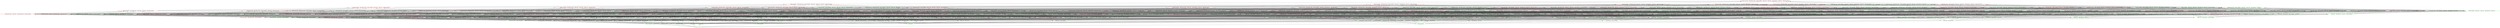 digraph G {
splines="line"
rankdir=BT
"{'rtable_Song_Name', 'rtable_Album_Name', 'rtable_CopyRight', 'rtable_Genre', 'rtable_Time', 'rtable_Released', 'rtable_Price', 'rtable_Artist_Name'}" [shape=box];
"set()" [shape=box];
"set()" [color=green];
"set()" -> "{'rtable_Song_Name'}";
"set()" -> "{'rtable_Artist_Name'}";
"set()" -> "{'rtable_Album_Name'}";
"set()" -> "{'rtable_Genre'}";
"set()" -> "{'rtable_Price'}";
"set()" -> "{'rtable_CopyRight'}";
"set()" -> "{'rtable_Time'}";
"set()" -> "{'rtable_Released'}";
"{'rtable_Song_Name'}" [color=green];
"{'rtable_Song_Name'}" -> "{'rtable_Artist_Name', 'rtable_Song_Name'}";
"{'rtable_Song_Name'}" -> "{'rtable_Album_Name', 'rtable_Song_Name'}";
"{'rtable_Song_Name'}" -> "{'rtable_Genre', 'rtable_Song_Name'}";
"{'rtable_Song_Name'}" -> "{'rtable_Price', 'rtable_Song_Name'}";
"{'rtable_Song_Name'}" -> "{'rtable_CopyRight', 'rtable_Song_Name'}";
"{'rtable_Song_Name'}" -> "{'rtable_Time', 'rtable_Song_Name'}";
"{'rtable_Song_Name'}" -> "{'rtable_Released', 'rtable_Song_Name'}";
"{'rtable_Artist_Name'}" [color=green];
"{'rtable_Artist_Name'}" -> "{'rtable_Artist_Name', 'rtable_Song_Name'}";
"{'rtable_Artist_Name'}" -> "{'rtable_Artist_Name', 'rtable_Album_Name'}";
"{'rtable_Artist_Name'}" -> "{'rtable_Artist_Name', 'rtable_Genre'}";
"{'rtable_Artist_Name'}" -> "{'rtable_Artist_Name', 'rtable_Price'}";
"{'rtable_Artist_Name'}" -> "{'rtable_Artist_Name', 'rtable_CopyRight'}";
"{'rtable_Artist_Name'}" -> "{'rtable_Artist_Name', 'rtable_Time'}";
"{'rtable_Artist_Name'}" -> "{'rtable_Artist_Name', 'rtable_Released'}";
"{'rtable_Album_Name'}" [color=green];
"{'rtable_Album_Name'}" -> "{'rtable_Album_Name', 'rtable_Song_Name'}";
"{'rtable_Album_Name'}" -> "{'rtable_Artist_Name', 'rtable_Album_Name'}";
"{'rtable_Album_Name'}" -> "{'rtable_Genre', 'rtable_Album_Name'}";
"{'rtable_Album_Name'}" -> "{'rtable_Album_Name', 'rtable_Price'}";
"{'rtable_Album_Name'}" -> "{'rtable_Album_Name', 'rtable_CopyRight'}";
"{'rtable_Album_Name'}" -> "{'rtable_Time', 'rtable_Album_Name'}";
"{'rtable_Album_Name'}" -> "{'rtable_Released', 'rtable_Album_Name'}";
"{'rtable_Genre'}" [color=green];
"{'rtable_Genre'}" -> "{'rtable_Genre', 'rtable_Song_Name'}";
"{'rtable_Genre'}" -> "{'rtable_Artist_Name', 'rtable_Genre'}";
"{'rtable_Genre'}" -> "{'rtable_Genre', 'rtable_Album_Name'}";
"{'rtable_Genre'}" -> "{'rtable_Genre', 'rtable_Price'}";
"{'rtable_Genre'}" -> "{'rtable_Genre', 'rtable_CopyRight'}";
"{'rtable_Genre'}" -> "{'rtable_Genre', 'rtable_Time'}";
"{'rtable_Genre'}" -> "{'rtable_Genre', 'rtable_Released'}";
"{'rtable_Price'}" [color=green];
"{'rtable_Price'}" -> "{'rtable_Price', 'rtable_Song_Name'}";
"{'rtable_Price'}" -> "{'rtable_Artist_Name', 'rtable_Price'}";
"{'rtable_Price'}" -> "{'rtable_Album_Name', 'rtable_Price'}";
"{'rtable_Price'}" -> "{'rtable_Genre', 'rtable_Price'}";
"{'rtable_Price'}" -> "{'rtable_Price', 'rtable_CopyRight'}";
"{'rtable_Price'}" -> "{'rtable_Time', 'rtable_Price'}";
"{'rtable_Price'}" -> "{'rtable_Released', 'rtable_Price'}";
"{'rtable_CopyRight'}" [color=green];
"{'rtable_CopyRight'}" -> "{'rtable_CopyRight', 'rtable_Song_Name'}";
"{'rtable_CopyRight'}" -> "{'rtable_Artist_Name', 'rtable_CopyRight'}";
"{'rtable_CopyRight'}" -> "{'rtable_Album_Name', 'rtable_CopyRight'}";
"{'rtable_CopyRight'}" -> "{'rtable_Genre', 'rtable_CopyRight'}";
"{'rtable_CopyRight'}" -> "{'rtable_Price', 'rtable_CopyRight'}";
"{'rtable_CopyRight'}" -> "{'rtable_Time', 'rtable_CopyRight'}";
"{'rtable_CopyRight'}" -> "{'rtable_Released', 'rtable_CopyRight'}";
"{'rtable_Time'}" [color=green];
"{'rtable_Time'}" -> "{'rtable_Time', 'rtable_Song_Name'}";
"{'rtable_Time'}" -> "{'rtable_Artist_Name', 'rtable_Time'}";
"{'rtable_Time'}" -> "{'rtable_Time', 'rtable_Album_Name'}";
"{'rtable_Time'}" -> "{'rtable_Genre', 'rtable_Time'}";
"{'rtable_Time'}" -> "{'rtable_Time', 'rtable_Price'}";
"{'rtable_Time'}" -> "{'rtable_Time', 'rtable_CopyRight'}";
"{'rtable_Time'}" -> "{'rtable_Time', 'rtable_Released'}";
"{'rtable_Released'}" [color=green];
"{'rtable_Released'}" -> "{'rtable_Released', 'rtable_Song_Name'}";
"{'rtable_Released'}" -> "{'rtable_Artist_Name', 'rtable_Released'}";
"{'rtable_Released'}" -> "{'rtable_Released', 'rtable_Album_Name'}";
"{'rtable_Released'}" -> "{'rtable_Genre', 'rtable_Released'}";
"{'rtable_Released'}" -> "{'rtable_Released', 'rtable_Price'}";
"{'rtable_Released'}" -> "{'rtable_Released', 'rtable_CopyRight'}";
"{'rtable_Released'}" -> "{'rtable_Time', 'rtable_Released'}";
"{'rtable_Artist_Name', 'rtable_Song_Name'}" [color=green];
"{'rtable_Artist_Name', 'rtable_Song_Name'}" -> "{'rtable_Artist_Name', 'rtable_Album_Name', 'rtable_Song_Name'}";
"{'rtable_Artist_Name', 'rtable_Song_Name'}" -> "{'rtable_Artist_Name', 'rtable_Genre', 'rtable_Song_Name'}";
"{'rtable_Artist_Name', 'rtable_Song_Name'}" -> "{'rtable_Artist_Name', 'rtable_Price', 'rtable_Song_Name'}";
"{'rtable_Artist_Name', 'rtable_Song_Name'}" -> "{'rtable_Artist_Name', 'rtable_CopyRight', 'rtable_Song_Name'}";
"{'rtable_Artist_Name', 'rtable_Song_Name'}" -> "{'rtable_Artist_Name', 'rtable_Time', 'rtable_Song_Name'}";
"{'rtable_Artist_Name', 'rtable_Song_Name'}" -> "{'rtable_Artist_Name', 'rtable_Released', 'rtable_Song_Name'}";
"{'rtable_Album_Name', 'rtable_Song_Name'}" [color=green];
"{'rtable_Album_Name', 'rtable_Song_Name'}" -> "{'rtable_Artist_Name', 'rtable_Album_Name', 'rtable_Song_Name'}";
"{'rtable_Album_Name', 'rtable_Song_Name'}" -> "{'rtable_Genre', 'rtable_Album_Name', 'rtable_Song_Name'}";
"{'rtable_Album_Name', 'rtable_Song_Name'}" -> "{'rtable_Price', 'rtable_Album_Name', 'rtable_Song_Name'}";
"{'rtable_Album_Name', 'rtable_Song_Name'}" -> "{'rtable_Album_Name', 'rtable_CopyRight', 'rtable_Song_Name'}";
"{'rtable_Album_Name', 'rtable_Song_Name'}" -> "{'rtable_Time', 'rtable_Album_Name', 'rtable_Song_Name'}";
"{'rtable_Album_Name', 'rtable_Song_Name'}" -> "{'rtable_Released', 'rtable_Album_Name', 'rtable_Song_Name'}";
"{'rtable_Genre', 'rtable_Song_Name'}" [color=green];
"{'rtable_Genre', 'rtable_Song_Name'}" -> "{'rtable_Artist_Name', 'rtable_Genre', 'rtable_Song_Name'}";
"{'rtable_Genre', 'rtable_Song_Name'}" -> "{'rtable_Genre', 'rtable_Album_Name', 'rtable_Song_Name'}";
"{'rtable_Genre', 'rtable_Song_Name'}" -> "{'rtable_Genre', 'rtable_Price', 'rtable_Song_Name'}";
"{'rtable_Genre', 'rtable_Song_Name'}" -> "{'rtable_Genre', 'rtable_CopyRight', 'rtable_Song_Name'}";
"{'rtable_Genre', 'rtable_Song_Name'}" -> "{'rtable_Genre', 'rtable_Time', 'rtable_Song_Name'}";
"{'rtable_Genre', 'rtable_Song_Name'}" -> "{'rtable_Genre', 'rtable_Released', 'rtable_Song_Name'}";
"{'rtable_Price', 'rtable_Song_Name'}" [color=green];
"{'rtable_Price', 'rtable_Song_Name'}" -> "{'rtable_Artist_Name', 'rtable_Price', 'rtable_Song_Name'}";
"{'rtable_Price', 'rtable_Song_Name'}" -> "{'rtable_Price', 'rtable_Album_Name', 'rtable_Song_Name'}";
"{'rtable_Price', 'rtable_Song_Name'}" -> "{'rtable_Genre', 'rtable_Price', 'rtable_Song_Name'}";
"{'rtable_Price', 'rtable_Song_Name'}" -> "{'rtable_Price', 'rtable_CopyRight', 'rtable_Song_Name'}";
"{'rtable_Price', 'rtable_Song_Name'}" -> "{'rtable_Time', 'rtable_Price', 'rtable_Song_Name'}";
"{'rtable_Price', 'rtable_Song_Name'}" -> "{'rtable_Released', 'rtable_Price', 'rtable_Song_Name'}";
"{'rtable_CopyRight', 'rtable_Song_Name'}" [color=green];
"{'rtable_CopyRight', 'rtable_Song_Name'}" -> "{'rtable_Artist_Name', 'rtable_CopyRight', 'rtable_Song_Name'}";
"{'rtable_CopyRight', 'rtable_Song_Name'}" -> "{'rtable_Album_Name', 'rtable_CopyRight', 'rtable_Song_Name'}";
"{'rtable_CopyRight', 'rtable_Song_Name'}" -> "{'rtable_Genre', 'rtable_CopyRight', 'rtable_Song_Name'}";
"{'rtable_CopyRight', 'rtable_Song_Name'}" -> "{'rtable_Price', 'rtable_CopyRight', 'rtable_Song_Name'}";
"{'rtable_CopyRight', 'rtable_Song_Name'}" -> "{'rtable_Time', 'rtable_CopyRight', 'rtable_Song_Name'}";
"{'rtable_CopyRight', 'rtable_Song_Name'}" -> "{'rtable_Released', 'rtable_CopyRight', 'rtable_Song_Name'}";
"{'rtable_Time', 'rtable_Song_Name'}" [color=green];
"{'rtable_Time', 'rtable_Song_Name'}" -> "{'rtable_Artist_Name', 'rtable_Time', 'rtable_Song_Name'}";
"{'rtable_Time', 'rtable_Song_Name'}" -> "{'rtable_Time', 'rtable_Album_Name', 'rtable_Song_Name'}";
"{'rtable_Time', 'rtable_Song_Name'}" -> "{'rtable_Genre', 'rtable_Time', 'rtable_Song_Name'}";
"{'rtable_Time', 'rtable_Song_Name'}" -> "{'rtable_Time', 'rtable_Price', 'rtable_Song_Name'}";
"{'rtable_Time', 'rtable_Song_Name'}" -> "{'rtable_Time', 'rtable_CopyRight', 'rtable_Song_Name'}";
"{'rtable_Time', 'rtable_Song_Name'}" -> "{'rtable_Time', 'rtable_Released', 'rtable_Song_Name'}";
"{'rtable_Released', 'rtable_Song_Name'}" [color=green];
"{'rtable_Released', 'rtable_Song_Name'}" -> "{'rtable_Artist_Name', 'rtable_Released', 'rtable_Song_Name'}";
"{'rtable_Released', 'rtable_Song_Name'}" -> "{'rtable_Released', 'rtable_Album_Name', 'rtable_Song_Name'}";
"{'rtable_Released', 'rtable_Song_Name'}" -> "{'rtable_Genre', 'rtable_Released', 'rtable_Song_Name'}";
"{'rtable_Released', 'rtable_Song_Name'}" -> "{'rtable_Released', 'rtable_Price', 'rtable_Song_Name'}";
"{'rtable_Released', 'rtable_Song_Name'}" -> "{'rtable_Released', 'rtable_CopyRight', 'rtable_Song_Name'}";
"{'rtable_Released', 'rtable_Song_Name'}" -> "{'rtable_Time', 'rtable_Released', 'rtable_Song_Name'}";
"{'rtable_Artist_Name', 'rtable_Album_Name'}" [color=red];
"{'rtable_Artist_Name', 'rtable_Album_Name'}" -> "{'rtable_Artist_Name', 'rtable_Album_Name', 'rtable_Song_Name'}";
"{'rtable_Artist_Name', 'rtable_Album_Name'}" -> "{'rtable_Artist_Name', 'rtable_Album_Name', 'rtable_Genre'}";
"{'rtable_Artist_Name', 'rtable_Album_Name'}" -> "{'rtable_Artist_Name', 'rtable_Album_Name', 'rtable_Price'}";
"{'rtable_Artist_Name', 'rtable_Album_Name'}" -> "{'rtable_Artist_Name', 'rtable_Album_Name', 'rtable_CopyRight'}";
"{'rtable_Artist_Name', 'rtable_Album_Name'}" -> "{'rtable_Artist_Name', 'rtable_Album_Name', 'rtable_Time'}";
"{'rtable_Artist_Name', 'rtable_Album_Name'}" -> "{'rtable_Artist_Name', 'rtable_Released', 'rtable_Album_Name'}";
"{'rtable_Artist_Name', 'rtable_Genre'}" [color=green];
"{'rtable_Artist_Name', 'rtable_Genre'}" -> "{'rtable_Artist_Name', 'rtable_Genre', 'rtable_Song_Name'}";
"{'rtable_Artist_Name', 'rtable_Genre'}" -> "{'rtable_Artist_Name', 'rtable_Album_Name', 'rtable_Genre'}";
"{'rtable_Artist_Name', 'rtable_Genre'}" -> "{'rtable_Artist_Name', 'rtable_Price', 'rtable_Genre'}";
"{'rtable_Artist_Name', 'rtable_Genre'}" -> "{'rtable_Artist_Name', 'rtable_CopyRight', 'rtable_Genre'}";
"{'rtable_Artist_Name', 'rtable_Genre'}" -> "{'rtable_Artist_Name', 'rtable_Time', 'rtable_Genre'}";
"{'rtable_Artist_Name', 'rtable_Genre'}" -> "{'rtable_Artist_Name', 'rtable_Released', 'rtable_Genre'}";
"{'rtable_Artist_Name', 'rtable_Price'}" [color=green];
"{'rtable_Artist_Name', 'rtable_Price'}" -> "{'rtable_Artist_Name', 'rtable_Price', 'rtable_Song_Name'}";
"{'rtable_Artist_Name', 'rtable_Price'}" -> "{'rtable_Artist_Name', 'rtable_Album_Name', 'rtable_Price'}";
"{'rtable_Artist_Name', 'rtable_Price'}" -> "{'rtable_Artist_Name', 'rtable_Price', 'rtable_Genre'}";
"{'rtable_Artist_Name', 'rtable_Price'}" -> "{'rtable_Artist_Name', 'rtable_Price', 'rtable_CopyRight'}";
"{'rtable_Artist_Name', 'rtable_Price'}" -> "{'rtable_Artist_Name', 'rtable_Price', 'rtable_Time'}";
"{'rtable_Artist_Name', 'rtable_Price'}" -> "{'rtable_Artist_Name', 'rtable_Released', 'rtable_Price'}";
"{'rtable_Artist_Name', 'rtable_CopyRight'}" [color=red];
"{'rtable_Artist_Name', 'rtable_CopyRight'}" -> "{'rtable_Artist_Name', 'rtable_CopyRight', 'rtable_Song_Name'}";
"{'rtable_Artist_Name', 'rtable_CopyRight'}" -> "{'rtable_Artist_Name', 'rtable_Album_Name', 'rtable_CopyRight'}";
"{'rtable_Artist_Name', 'rtable_CopyRight'}" -> "{'rtable_Artist_Name', 'rtable_CopyRight', 'rtable_Genre'}";
"{'rtable_Artist_Name', 'rtable_CopyRight'}" -> "{'rtable_Artist_Name', 'rtable_Price', 'rtable_CopyRight'}";
"{'rtable_Artist_Name', 'rtable_CopyRight'}" -> "{'rtable_Artist_Name', 'rtable_CopyRight', 'rtable_Time'}";
"{'rtable_Artist_Name', 'rtable_CopyRight'}" -> "{'rtable_Artist_Name', 'rtable_Released', 'rtable_CopyRight'}";
"{'rtable_Artist_Name', 'rtable_Time'}" [color=green];
"{'rtable_Artist_Name', 'rtable_Time'}" -> "{'rtable_Artist_Name', 'rtable_Time', 'rtable_Song_Name'}";
"{'rtable_Artist_Name', 'rtable_Time'}" -> "{'rtable_Artist_Name', 'rtable_Album_Name', 'rtable_Time'}";
"{'rtable_Artist_Name', 'rtable_Time'}" -> "{'rtable_Artist_Name', 'rtable_Time', 'rtable_Genre'}";
"{'rtable_Artist_Name', 'rtable_Time'}" -> "{'rtable_Artist_Name', 'rtable_Price', 'rtable_Time'}";
"{'rtable_Artist_Name', 'rtable_Time'}" -> "{'rtable_Artist_Name', 'rtable_CopyRight', 'rtable_Time'}";
"{'rtable_Artist_Name', 'rtable_Time'}" -> "{'rtable_Artist_Name', 'rtable_Released', 'rtable_Time'}";
"{'rtable_Artist_Name', 'rtable_Released'}" [color=green];
"{'rtable_Artist_Name', 'rtable_Released'}" -> "{'rtable_Artist_Name', 'rtable_Released', 'rtable_Song_Name'}";
"{'rtable_Artist_Name', 'rtable_Released'}" -> "{'rtable_Artist_Name', 'rtable_Released', 'rtable_Album_Name'}";
"{'rtable_Artist_Name', 'rtable_Released'}" -> "{'rtable_Artist_Name', 'rtable_Released', 'rtable_Genre'}";
"{'rtable_Artist_Name', 'rtable_Released'}" -> "{'rtable_Artist_Name', 'rtable_Released', 'rtable_Price'}";
"{'rtable_Artist_Name', 'rtable_Released'}" -> "{'rtable_Artist_Name', 'rtable_Released', 'rtable_CopyRight'}";
"{'rtable_Artist_Name', 'rtable_Released'}" -> "{'rtable_Artist_Name', 'rtable_Released', 'rtable_Time'}";
"{'rtable_Genre', 'rtable_Album_Name'}" [color=green];
"{'rtable_Genre', 'rtable_Album_Name'}" -> "{'rtable_Genre', 'rtable_Album_Name', 'rtable_Song_Name'}";
"{'rtable_Genre', 'rtable_Album_Name'}" -> "{'rtable_Artist_Name', 'rtable_Album_Name', 'rtable_Genre'}";
"{'rtable_Genre', 'rtable_Album_Name'}" -> "{'rtable_Genre', 'rtable_Album_Name', 'rtable_Price'}";
"{'rtable_Genre', 'rtable_Album_Name'}" -> "{'rtable_Genre', 'rtable_Album_Name', 'rtable_CopyRight'}";
"{'rtable_Genre', 'rtable_Album_Name'}" -> "{'rtable_Genre', 'rtable_Album_Name', 'rtable_Time'}";
"{'rtable_Genre', 'rtable_Album_Name'}" -> "{'rtable_Genre', 'rtable_Released', 'rtable_Album_Name'}";
"{'rtable_Album_Name', 'rtable_Price'}" [color=green];
"{'rtable_Album_Name', 'rtable_Price'}" -> "{'rtable_Price', 'rtable_Album_Name', 'rtable_Song_Name'}";
"{'rtable_Album_Name', 'rtable_Price'}" -> "{'rtable_Artist_Name', 'rtable_Album_Name', 'rtable_Price'}";
"{'rtable_Album_Name', 'rtable_Price'}" -> "{'rtable_Genre', 'rtable_Album_Name', 'rtable_Price'}";
"{'rtable_Album_Name', 'rtable_Price'}" -> "{'rtable_Album_Name', 'rtable_CopyRight', 'rtable_Price'}";
"{'rtable_Album_Name', 'rtable_Price'}" -> "{'rtable_Time', 'rtable_Album_Name', 'rtable_Price'}";
"{'rtable_Album_Name', 'rtable_Price'}" -> "{'rtable_Released', 'rtable_Album_Name', 'rtable_Price'}";
"{'rtable_Album_Name', 'rtable_CopyRight'}" [color=green];
"{'rtable_Album_Name', 'rtable_CopyRight'}" -> "{'rtable_Album_Name', 'rtable_CopyRight', 'rtable_Song_Name'}";
"{'rtable_Album_Name', 'rtable_CopyRight'}" -> "{'rtable_Artist_Name', 'rtable_Album_Name', 'rtable_CopyRight'}";
"{'rtable_Album_Name', 'rtable_CopyRight'}" -> "{'rtable_Genre', 'rtable_Album_Name', 'rtable_CopyRight'}";
"{'rtable_Album_Name', 'rtable_CopyRight'}" -> "{'rtable_Album_Name', 'rtable_CopyRight', 'rtable_Price'}";
"{'rtable_Album_Name', 'rtable_CopyRight'}" -> "{'rtable_Time', 'rtable_Album_Name', 'rtable_CopyRight'}";
"{'rtable_Album_Name', 'rtable_CopyRight'}" -> "{'rtable_Released', 'rtable_Album_Name', 'rtable_CopyRight'}";
"{'rtable_Time', 'rtable_Album_Name'}" [color=green];
"{'rtable_Time', 'rtable_Album_Name'}" -> "{'rtable_Time', 'rtable_Album_Name', 'rtable_Song_Name'}";
"{'rtable_Time', 'rtable_Album_Name'}" -> "{'rtable_Artist_Name', 'rtable_Album_Name', 'rtable_Time'}";
"{'rtable_Time', 'rtable_Album_Name'}" -> "{'rtable_Genre', 'rtable_Album_Name', 'rtable_Time'}";
"{'rtable_Time', 'rtable_Album_Name'}" -> "{'rtable_Time', 'rtable_Album_Name', 'rtable_Price'}";
"{'rtable_Time', 'rtable_Album_Name'}" -> "{'rtable_Time', 'rtable_Album_Name', 'rtable_CopyRight'}";
"{'rtable_Time', 'rtable_Album_Name'}" -> "{'rtable_Time', 'rtable_Released', 'rtable_Album_Name'}";
"{'rtable_Released', 'rtable_Album_Name'}" [color=green];
"{'rtable_Released', 'rtable_Album_Name'}" -> "{'rtable_Released', 'rtable_Album_Name', 'rtable_Song_Name'}";
"{'rtable_Released', 'rtable_Album_Name'}" -> "{'rtable_Artist_Name', 'rtable_Released', 'rtable_Album_Name'}";
"{'rtable_Released', 'rtable_Album_Name'}" -> "{'rtable_Genre', 'rtable_Released', 'rtable_Album_Name'}";
"{'rtable_Released', 'rtable_Album_Name'}" -> "{'rtable_Released', 'rtable_Album_Name', 'rtable_Price'}";
"{'rtable_Released', 'rtable_Album_Name'}" -> "{'rtable_Released', 'rtable_Album_Name', 'rtable_CopyRight'}";
"{'rtable_Released', 'rtable_Album_Name'}" -> "{'rtable_Time', 'rtable_Released', 'rtable_Album_Name'}";
"{'rtable_Genre', 'rtable_Price'}" [color=green];
"{'rtable_Genre', 'rtable_Price'}" -> "{'rtable_Genre', 'rtable_Price', 'rtable_Song_Name'}";
"{'rtable_Genre', 'rtable_Price'}" -> "{'rtable_Artist_Name', 'rtable_Price', 'rtable_Genre'}";
"{'rtable_Genre', 'rtable_Price'}" -> "{'rtable_Genre', 'rtable_Album_Name', 'rtable_Price'}";
"{'rtable_Genre', 'rtable_Price'}" -> "{'rtable_Genre', 'rtable_Price', 'rtable_CopyRight'}";
"{'rtable_Genre', 'rtable_Price'}" -> "{'rtable_Genre', 'rtable_Price', 'rtable_Time'}";
"{'rtable_Genre', 'rtable_Price'}" -> "{'rtable_Genre', 'rtable_Released', 'rtable_Price'}";
"{'rtable_Genre', 'rtable_CopyRight'}" [color=green];
"{'rtable_Genre', 'rtable_CopyRight'}" -> "{'rtable_Genre', 'rtable_CopyRight', 'rtable_Song_Name'}";
"{'rtable_Genre', 'rtable_CopyRight'}" -> "{'rtable_Artist_Name', 'rtable_CopyRight', 'rtable_Genre'}";
"{'rtable_Genre', 'rtable_CopyRight'}" -> "{'rtable_Genre', 'rtable_Album_Name', 'rtable_CopyRight'}";
"{'rtable_Genre', 'rtable_CopyRight'}" -> "{'rtable_Genre', 'rtable_Price', 'rtable_CopyRight'}";
"{'rtable_Genre', 'rtable_CopyRight'}" -> "{'rtable_Genre', 'rtable_CopyRight', 'rtable_Time'}";
"{'rtable_Genre', 'rtable_CopyRight'}" -> "{'rtable_Genre', 'rtable_Released', 'rtable_CopyRight'}";
"{'rtable_Genre', 'rtable_Time'}" [color=green];
"{'rtable_Genre', 'rtable_Time'}" -> "{'rtable_Genre', 'rtable_Time', 'rtable_Song_Name'}";
"{'rtable_Genre', 'rtable_Time'}" -> "{'rtable_Artist_Name', 'rtable_Time', 'rtable_Genre'}";
"{'rtable_Genre', 'rtable_Time'}" -> "{'rtable_Genre', 'rtable_Album_Name', 'rtable_Time'}";
"{'rtable_Genre', 'rtable_Time'}" -> "{'rtable_Genre', 'rtable_Price', 'rtable_Time'}";
"{'rtable_Genre', 'rtable_Time'}" -> "{'rtable_Genre', 'rtable_CopyRight', 'rtable_Time'}";
"{'rtable_Genre', 'rtable_Time'}" -> "{'rtable_Genre', 'rtable_Released', 'rtable_Time'}";
"{'rtable_Genre', 'rtable_Released'}" [color=green];
"{'rtable_Genre', 'rtable_Released'}" -> "{'rtable_Genre', 'rtable_Released', 'rtable_Song_Name'}";
"{'rtable_Genre', 'rtable_Released'}" -> "{'rtable_Artist_Name', 'rtable_Released', 'rtable_Genre'}";
"{'rtable_Genre', 'rtable_Released'}" -> "{'rtable_Genre', 'rtable_Released', 'rtable_Album_Name'}";
"{'rtable_Genre', 'rtable_Released'}" -> "{'rtable_Genre', 'rtable_Released', 'rtable_Price'}";
"{'rtable_Genre', 'rtable_Released'}" -> "{'rtable_Genre', 'rtable_Released', 'rtable_CopyRight'}";
"{'rtable_Genre', 'rtable_Released'}" -> "{'rtable_Genre', 'rtable_Released', 'rtable_Time'}";
"{'rtable_Price', 'rtable_CopyRight'}" [color=green];
"{'rtable_Price', 'rtable_CopyRight'}" -> "{'rtable_Price', 'rtable_CopyRight', 'rtable_Song_Name'}";
"{'rtable_Price', 'rtable_CopyRight'}" -> "{'rtable_Artist_Name', 'rtable_Price', 'rtable_CopyRight'}";
"{'rtable_Price', 'rtable_CopyRight'}" -> "{'rtable_Album_Name', 'rtable_CopyRight', 'rtable_Price'}";
"{'rtable_Price', 'rtable_CopyRight'}" -> "{'rtable_Genre', 'rtable_Price', 'rtable_CopyRight'}";
"{'rtable_Price', 'rtable_CopyRight'}" -> "{'rtable_Time', 'rtable_Price', 'rtable_CopyRight'}";
"{'rtable_Price', 'rtable_CopyRight'}" -> "{'rtable_Released', 'rtable_Price', 'rtable_CopyRight'}";
"{'rtable_Time', 'rtable_Price'}" [color=green];
"{'rtable_Time', 'rtable_Price'}" -> "{'rtable_Time', 'rtable_Price', 'rtable_Song_Name'}";
"{'rtable_Time', 'rtable_Price'}" -> "{'rtable_Artist_Name', 'rtable_Price', 'rtable_Time'}";
"{'rtable_Time', 'rtable_Price'}" -> "{'rtable_Time', 'rtable_Album_Name', 'rtable_Price'}";
"{'rtable_Time', 'rtable_Price'}" -> "{'rtable_Genre', 'rtable_Price', 'rtable_Time'}";
"{'rtable_Time', 'rtable_Price'}" -> "{'rtable_Time', 'rtable_Price', 'rtable_CopyRight'}";
"{'rtable_Time', 'rtable_Price'}" -> "{'rtable_Time', 'rtable_Released', 'rtable_Price'}";
"{'rtable_Released', 'rtable_Price'}" [color=green];
"{'rtable_Released', 'rtable_Price'}" -> "{'rtable_Released', 'rtable_Price', 'rtable_Song_Name'}";
"{'rtable_Released', 'rtable_Price'}" -> "{'rtable_Artist_Name', 'rtable_Released', 'rtable_Price'}";
"{'rtable_Released', 'rtable_Price'}" -> "{'rtable_Released', 'rtable_Album_Name', 'rtable_Price'}";
"{'rtable_Released', 'rtable_Price'}" -> "{'rtable_Genre', 'rtable_Released', 'rtable_Price'}";
"{'rtable_Released', 'rtable_Price'}" -> "{'rtable_Released', 'rtable_Price', 'rtable_CopyRight'}";
"{'rtable_Released', 'rtable_Price'}" -> "{'rtable_Time', 'rtable_Released', 'rtable_Price'}";
"{'rtable_Time', 'rtable_CopyRight'}" [color=green];
"{'rtable_Time', 'rtable_CopyRight'}" -> "{'rtable_Time', 'rtable_CopyRight', 'rtable_Song_Name'}";
"{'rtable_Time', 'rtable_CopyRight'}" -> "{'rtable_Artist_Name', 'rtable_CopyRight', 'rtable_Time'}";
"{'rtable_Time', 'rtable_CopyRight'}" -> "{'rtable_Time', 'rtable_Album_Name', 'rtable_CopyRight'}";
"{'rtable_Time', 'rtable_CopyRight'}" -> "{'rtable_Genre', 'rtable_CopyRight', 'rtable_Time'}";
"{'rtable_Time', 'rtable_CopyRight'}" -> "{'rtable_Time', 'rtable_Price', 'rtable_CopyRight'}";
"{'rtable_Time', 'rtable_CopyRight'}" -> "{'rtable_Time', 'rtable_Released', 'rtable_CopyRight'}";
"{'rtable_Released', 'rtable_CopyRight'}" [color=green];
"{'rtable_Released', 'rtable_CopyRight'}" -> "{'rtable_Released', 'rtable_CopyRight', 'rtable_Song_Name'}";
"{'rtable_Released', 'rtable_CopyRight'}" -> "{'rtable_Artist_Name', 'rtable_Released', 'rtable_CopyRight'}";
"{'rtable_Released', 'rtable_CopyRight'}" -> "{'rtable_Released', 'rtable_Album_Name', 'rtable_CopyRight'}";
"{'rtable_Released', 'rtable_CopyRight'}" -> "{'rtable_Genre', 'rtable_Released', 'rtable_CopyRight'}";
"{'rtable_Released', 'rtable_CopyRight'}" -> "{'rtable_Released', 'rtable_Price', 'rtable_CopyRight'}";
"{'rtable_Released', 'rtable_CopyRight'}" -> "{'rtable_Time', 'rtable_Released', 'rtable_CopyRight'}";
"{'rtable_Time', 'rtable_Released'}" [color=green];
"{'rtable_Time', 'rtable_Released'}" -> "{'rtable_Time', 'rtable_Released', 'rtable_Song_Name'}";
"{'rtable_Time', 'rtable_Released'}" -> "{'rtable_Artist_Name', 'rtable_Released', 'rtable_Time'}";
"{'rtable_Time', 'rtable_Released'}" -> "{'rtable_Time', 'rtable_Released', 'rtable_Album_Name'}";
"{'rtable_Time', 'rtable_Released'}" -> "{'rtable_Genre', 'rtable_Released', 'rtable_Time'}";
"{'rtable_Time', 'rtable_Released'}" -> "{'rtable_Time', 'rtable_Released', 'rtable_Price'}";
"{'rtable_Time', 'rtable_Released'}" -> "{'rtable_Time', 'rtable_Released', 'rtable_CopyRight'}";
"{'rtable_Artist_Name', 'rtable_Album_Name', 'rtable_Song_Name'}" [color=red];
"{'rtable_Artist_Name', 'rtable_Album_Name', 'rtable_Song_Name'}" -> "{'rtable_Artist_Name', 'rtable_Genre', 'rtable_Album_Name', 'rtable_Song_Name'}";
"{'rtable_Artist_Name', 'rtable_Album_Name', 'rtable_Song_Name'}" -> "{'rtable_Artist_Name', 'rtable_Price', 'rtable_Album_Name', 'rtable_Song_Name'}";
"{'rtable_Artist_Name', 'rtable_Album_Name', 'rtable_Song_Name'}" -> "{'rtable_Artist_Name', 'rtable_Album_Name', 'rtable_CopyRight', 'rtable_Song_Name'}";
"{'rtable_Artist_Name', 'rtable_Album_Name', 'rtable_Song_Name'}" -> "{'rtable_Artist_Name', 'rtable_Time', 'rtable_Album_Name', 'rtable_Song_Name'}";
"{'rtable_Artist_Name', 'rtable_Album_Name', 'rtable_Song_Name'}" -> "{'rtable_Artist_Name', 'rtable_Released', 'rtable_Album_Name', 'rtable_Song_Name'}";
"{'rtable_Artist_Name', 'rtable_Genre', 'rtable_Song_Name'}" [color=green];
"{'rtable_Artist_Name', 'rtable_Genre', 'rtable_Song_Name'}" -> "{'rtable_Artist_Name', 'rtable_Genre', 'rtable_Album_Name', 'rtable_Song_Name'}";
"{'rtable_Artist_Name', 'rtable_Genre', 'rtable_Song_Name'}" -> "{'rtable_Artist_Name', 'rtable_Genre', 'rtable_Price', 'rtable_Song_Name'}";
"{'rtable_Artist_Name', 'rtable_Genre', 'rtable_Song_Name'}" -> "{'rtable_Artist_Name', 'rtable_Genre', 'rtable_CopyRight', 'rtable_Song_Name'}";
"{'rtable_Artist_Name', 'rtable_Genre', 'rtable_Song_Name'}" -> "{'rtable_Artist_Name', 'rtable_Time', 'rtable_Genre', 'rtable_Song_Name'}";
"{'rtable_Artist_Name', 'rtable_Genre', 'rtable_Song_Name'}" -> "{'rtable_Artist_Name', 'rtable_Released', 'rtable_Genre', 'rtable_Song_Name'}";
"{'rtable_Artist_Name', 'rtable_Price', 'rtable_Song_Name'}" [color=green];
"{'rtable_Artist_Name', 'rtable_Price', 'rtable_Song_Name'}" -> "{'rtable_Artist_Name', 'rtable_Price', 'rtable_Album_Name', 'rtable_Song_Name'}";
"{'rtable_Artist_Name', 'rtable_Price', 'rtable_Song_Name'}" -> "{'rtable_Artist_Name', 'rtable_Genre', 'rtable_Price', 'rtable_Song_Name'}";
"{'rtable_Artist_Name', 'rtable_Price', 'rtable_Song_Name'}" -> "{'rtable_Artist_Name', 'rtable_Price', 'rtable_CopyRight', 'rtable_Song_Name'}";
"{'rtable_Artist_Name', 'rtable_Price', 'rtable_Song_Name'}" -> "{'rtable_Artist_Name', 'rtable_Time', 'rtable_Price', 'rtable_Song_Name'}";
"{'rtable_Artist_Name', 'rtable_Price', 'rtable_Song_Name'}" -> "{'rtable_Artist_Name', 'rtable_Released', 'rtable_Price', 'rtable_Song_Name'}";
"{'rtable_Artist_Name', 'rtable_CopyRight', 'rtable_Song_Name'}" [color=green];
"{'rtable_Artist_Name', 'rtable_CopyRight', 'rtable_Song_Name'}" -> "{'rtable_Artist_Name', 'rtable_Album_Name', 'rtable_CopyRight', 'rtable_Song_Name'}";
"{'rtable_Artist_Name', 'rtable_CopyRight', 'rtable_Song_Name'}" -> "{'rtable_Artist_Name', 'rtable_Genre', 'rtable_CopyRight', 'rtable_Song_Name'}";
"{'rtable_Artist_Name', 'rtable_CopyRight', 'rtable_Song_Name'}" -> "{'rtable_Artist_Name', 'rtable_Price', 'rtable_CopyRight', 'rtable_Song_Name'}";
"{'rtable_Artist_Name', 'rtable_CopyRight', 'rtable_Song_Name'}" -> "{'rtable_Artist_Name', 'rtable_Time', 'rtable_CopyRight', 'rtable_Song_Name'}";
"{'rtable_Artist_Name', 'rtable_CopyRight', 'rtable_Song_Name'}" -> "{'rtable_Artist_Name', 'rtable_Released', 'rtable_CopyRight', 'rtable_Song_Name'}";
"{'rtable_Artist_Name', 'rtable_Time', 'rtable_Song_Name'}" [color=green];
"{'rtable_Artist_Name', 'rtable_Time', 'rtable_Song_Name'}" -> "{'rtable_Artist_Name', 'rtable_Time', 'rtable_Album_Name', 'rtable_Song_Name'}";
"{'rtable_Artist_Name', 'rtable_Time', 'rtable_Song_Name'}" -> "{'rtable_Artist_Name', 'rtable_Time', 'rtable_Genre', 'rtable_Song_Name'}";
"{'rtable_Artist_Name', 'rtable_Time', 'rtable_Song_Name'}" -> "{'rtable_Artist_Name', 'rtable_Time', 'rtable_Price', 'rtable_Song_Name'}";
"{'rtable_Artist_Name', 'rtable_Time', 'rtable_Song_Name'}" -> "{'rtable_Artist_Name', 'rtable_Time', 'rtable_CopyRight', 'rtable_Song_Name'}";
"{'rtable_Artist_Name', 'rtable_Time', 'rtable_Song_Name'}" -> "{'rtable_Artist_Name', 'rtable_Released', 'rtable_Time', 'rtable_Song_Name'}";
"{'rtable_Artist_Name', 'rtable_Released', 'rtable_Song_Name'}" [color=green];
"{'rtable_Artist_Name', 'rtable_Released', 'rtable_Song_Name'}" -> "{'rtable_Artist_Name', 'rtable_Released', 'rtable_Album_Name', 'rtable_Song_Name'}";
"{'rtable_Artist_Name', 'rtable_Released', 'rtable_Song_Name'}" -> "{'rtable_Artist_Name', 'rtable_Released', 'rtable_Genre', 'rtable_Song_Name'}";
"{'rtable_Artist_Name', 'rtable_Released', 'rtable_Song_Name'}" -> "{'rtable_Artist_Name', 'rtable_Released', 'rtable_Price', 'rtable_Song_Name'}";
"{'rtable_Artist_Name', 'rtable_Released', 'rtable_Song_Name'}" -> "{'rtable_Artist_Name', 'rtable_Released', 'rtable_CopyRight', 'rtable_Song_Name'}";
"{'rtable_Artist_Name', 'rtable_Released', 'rtable_Song_Name'}" -> "{'rtable_Artist_Name', 'rtable_Released', 'rtable_Time', 'rtable_Song_Name'}";
"{'rtable_Genre', 'rtable_Album_Name', 'rtable_Song_Name'}" [color=green];
"{'rtable_Genre', 'rtable_Album_Name', 'rtable_Song_Name'}" -> "{'rtable_Artist_Name', 'rtable_Genre', 'rtable_Album_Name', 'rtable_Song_Name'}";
"{'rtable_Genre', 'rtable_Album_Name', 'rtable_Song_Name'}" -> "{'rtable_Genre', 'rtable_Price', 'rtable_Album_Name', 'rtable_Song_Name'}";
"{'rtable_Genre', 'rtable_Album_Name', 'rtable_Song_Name'}" -> "{'rtable_Genre', 'rtable_Album_Name', 'rtable_CopyRight', 'rtable_Song_Name'}";
"{'rtable_Genre', 'rtable_Album_Name', 'rtable_Song_Name'}" -> "{'rtable_Genre', 'rtable_Time', 'rtable_Album_Name', 'rtable_Song_Name'}";
"{'rtable_Genre', 'rtable_Album_Name', 'rtable_Song_Name'}" -> "{'rtable_Genre', 'rtable_Released', 'rtable_Album_Name', 'rtable_Song_Name'}";
"{'rtable_Price', 'rtable_Album_Name', 'rtable_Song_Name'}" [color=green];
"{'rtable_Price', 'rtable_Album_Name', 'rtable_Song_Name'}" -> "{'rtable_Artist_Name', 'rtable_Price', 'rtable_Album_Name', 'rtable_Song_Name'}";
"{'rtable_Price', 'rtable_Album_Name', 'rtable_Song_Name'}" -> "{'rtable_Genre', 'rtable_Price', 'rtable_Album_Name', 'rtable_Song_Name'}";
"{'rtable_Price', 'rtable_Album_Name', 'rtable_Song_Name'}" -> "{'rtable_Price', 'rtable_Album_Name', 'rtable_CopyRight', 'rtable_Song_Name'}";
"{'rtable_Price', 'rtable_Album_Name', 'rtable_Song_Name'}" -> "{'rtable_Time', 'rtable_Price', 'rtable_Album_Name', 'rtable_Song_Name'}";
"{'rtable_Price', 'rtable_Album_Name', 'rtable_Song_Name'}" -> "{'rtable_Price', 'rtable_Released', 'rtable_Album_Name', 'rtable_Song_Name'}";
"{'rtable_Album_Name', 'rtable_CopyRight', 'rtable_Song_Name'}" [color=red];
"{'rtable_Album_Name', 'rtable_CopyRight', 'rtable_Song_Name'}" -> "{'rtable_Artist_Name', 'rtable_Album_Name', 'rtable_CopyRight', 'rtable_Song_Name'}";
"{'rtable_Album_Name', 'rtable_CopyRight', 'rtable_Song_Name'}" -> "{'rtable_Genre', 'rtable_Album_Name', 'rtable_CopyRight', 'rtable_Song_Name'}";
"{'rtable_Album_Name', 'rtable_CopyRight', 'rtable_Song_Name'}" -> "{'rtable_Price', 'rtable_Album_Name', 'rtable_CopyRight', 'rtable_Song_Name'}";
"{'rtable_Album_Name', 'rtable_CopyRight', 'rtable_Song_Name'}" -> "{'rtable_Time', 'rtable_Album_Name', 'rtable_CopyRight', 'rtable_Song_Name'}";
"{'rtable_Album_Name', 'rtable_CopyRight', 'rtable_Song_Name'}" -> "{'rtable_Released', 'rtable_Album_Name', 'rtable_CopyRight', 'rtable_Song_Name'}";
"{'rtable_Time', 'rtable_Album_Name', 'rtable_Song_Name'}" [color=green];
"{'rtable_Time', 'rtable_Album_Name', 'rtable_Song_Name'}" -> "{'rtable_Artist_Name', 'rtable_Time', 'rtable_Album_Name', 'rtable_Song_Name'}";
"{'rtable_Time', 'rtable_Album_Name', 'rtable_Song_Name'}" -> "{'rtable_Genre', 'rtable_Time', 'rtable_Album_Name', 'rtable_Song_Name'}";
"{'rtable_Time', 'rtable_Album_Name', 'rtable_Song_Name'}" -> "{'rtable_Time', 'rtable_Price', 'rtable_Album_Name', 'rtable_Song_Name'}";
"{'rtable_Time', 'rtable_Album_Name', 'rtable_Song_Name'}" -> "{'rtable_Time', 'rtable_Album_Name', 'rtable_CopyRight', 'rtable_Song_Name'}";
"{'rtable_Time', 'rtable_Album_Name', 'rtable_Song_Name'}" -> "{'rtable_Time', 'rtable_Released', 'rtable_Album_Name', 'rtable_Song_Name'}";
"{'rtable_Released', 'rtable_Album_Name', 'rtable_Song_Name'}" [color=green];
"{'rtable_Released', 'rtable_Album_Name', 'rtable_Song_Name'}" -> "{'rtable_Artist_Name', 'rtable_Released', 'rtable_Album_Name', 'rtable_Song_Name'}";
"{'rtable_Released', 'rtable_Album_Name', 'rtable_Song_Name'}" -> "{'rtable_Genre', 'rtable_Released', 'rtable_Album_Name', 'rtable_Song_Name'}";
"{'rtable_Released', 'rtable_Album_Name', 'rtable_Song_Name'}" -> "{'rtable_Price', 'rtable_Released', 'rtable_Album_Name', 'rtable_Song_Name'}";
"{'rtable_Released', 'rtable_Album_Name', 'rtable_Song_Name'}" -> "{'rtable_Released', 'rtable_Album_Name', 'rtable_CopyRight', 'rtable_Song_Name'}";
"{'rtable_Released', 'rtable_Album_Name', 'rtable_Song_Name'}" -> "{'rtable_Time', 'rtable_Released', 'rtable_Album_Name', 'rtable_Song_Name'}";
"{'rtable_Genre', 'rtable_Price', 'rtable_Song_Name'}" [color=green];
"{'rtable_Genre', 'rtable_Price', 'rtable_Song_Name'}" -> "{'rtable_Artist_Name', 'rtable_Genre', 'rtable_Price', 'rtable_Song_Name'}";
"{'rtable_Genre', 'rtable_Price', 'rtable_Song_Name'}" -> "{'rtable_Genre', 'rtable_Price', 'rtable_Album_Name', 'rtable_Song_Name'}";
"{'rtable_Genre', 'rtable_Price', 'rtable_Song_Name'}" -> "{'rtable_Genre', 'rtable_Price', 'rtable_CopyRight', 'rtable_Song_Name'}";
"{'rtable_Genre', 'rtable_Price', 'rtable_Song_Name'}" -> "{'rtable_Genre', 'rtable_Time', 'rtable_Price', 'rtable_Song_Name'}";
"{'rtable_Genre', 'rtable_Price', 'rtable_Song_Name'}" -> "{'rtable_Genre', 'rtable_Released', 'rtable_Price', 'rtable_Song_Name'}";
"{'rtable_Genre', 'rtable_CopyRight', 'rtable_Song_Name'}" [color=green];
"{'rtable_Genre', 'rtable_CopyRight', 'rtable_Song_Name'}" -> "{'rtable_Artist_Name', 'rtable_Genre', 'rtable_CopyRight', 'rtable_Song_Name'}";
"{'rtable_Genre', 'rtable_CopyRight', 'rtable_Song_Name'}" -> "{'rtable_Genre', 'rtable_Album_Name', 'rtable_CopyRight', 'rtable_Song_Name'}";
"{'rtable_Genre', 'rtable_CopyRight', 'rtable_Song_Name'}" -> "{'rtable_Genre', 'rtable_Price', 'rtable_CopyRight', 'rtable_Song_Name'}";
"{'rtable_Genre', 'rtable_CopyRight', 'rtable_Song_Name'}" -> "{'rtable_Genre', 'rtable_Time', 'rtable_CopyRight', 'rtable_Song_Name'}";
"{'rtable_Genre', 'rtable_CopyRight', 'rtable_Song_Name'}" -> "{'rtable_Genre', 'rtable_Released', 'rtable_CopyRight', 'rtable_Song_Name'}";
"{'rtable_Genre', 'rtable_Time', 'rtable_Song_Name'}" [color=green];
"{'rtable_Genre', 'rtable_Time', 'rtable_Song_Name'}" -> "{'rtable_Artist_Name', 'rtable_Time', 'rtable_Genre', 'rtable_Song_Name'}";
"{'rtable_Genre', 'rtable_Time', 'rtable_Song_Name'}" -> "{'rtable_Genre', 'rtable_Time', 'rtable_Album_Name', 'rtable_Song_Name'}";
"{'rtable_Genre', 'rtable_Time', 'rtable_Song_Name'}" -> "{'rtable_Genre', 'rtable_Time', 'rtable_Price', 'rtable_Song_Name'}";
"{'rtable_Genre', 'rtable_Time', 'rtable_Song_Name'}" -> "{'rtable_Genre', 'rtable_Time', 'rtable_CopyRight', 'rtable_Song_Name'}";
"{'rtable_Genre', 'rtable_Time', 'rtable_Song_Name'}" -> "{'rtable_Genre', 'rtable_Released', 'rtable_Time', 'rtable_Song_Name'}";
"{'rtable_Genre', 'rtable_Released', 'rtable_Song_Name'}" [color=green];
"{'rtable_Genre', 'rtable_Released', 'rtable_Song_Name'}" -> "{'rtable_Artist_Name', 'rtable_Released', 'rtable_Genre', 'rtable_Song_Name'}";
"{'rtable_Genre', 'rtable_Released', 'rtable_Song_Name'}" -> "{'rtable_Genre', 'rtable_Released', 'rtable_Album_Name', 'rtable_Song_Name'}";
"{'rtable_Genre', 'rtable_Released', 'rtable_Song_Name'}" -> "{'rtable_Genre', 'rtable_Released', 'rtable_Price', 'rtable_Song_Name'}";
"{'rtable_Genre', 'rtable_Released', 'rtable_Song_Name'}" -> "{'rtable_Genre', 'rtable_Released', 'rtable_CopyRight', 'rtable_Song_Name'}";
"{'rtable_Genre', 'rtable_Released', 'rtable_Song_Name'}" -> "{'rtable_Genre', 'rtable_Released', 'rtable_Time', 'rtable_Song_Name'}";
"{'rtable_Price', 'rtable_CopyRight', 'rtable_Song_Name'}" [color=green];
"{'rtable_Price', 'rtable_CopyRight', 'rtable_Song_Name'}" -> "{'rtable_Artist_Name', 'rtable_Price', 'rtable_CopyRight', 'rtable_Song_Name'}";
"{'rtable_Price', 'rtable_CopyRight', 'rtable_Song_Name'}" -> "{'rtable_Price', 'rtable_Album_Name', 'rtable_CopyRight', 'rtable_Song_Name'}";
"{'rtable_Price', 'rtable_CopyRight', 'rtable_Song_Name'}" -> "{'rtable_Genre', 'rtable_Price', 'rtable_CopyRight', 'rtable_Song_Name'}";
"{'rtable_Price', 'rtable_CopyRight', 'rtable_Song_Name'}" -> "{'rtable_Time', 'rtable_Price', 'rtable_CopyRight', 'rtable_Song_Name'}";
"{'rtable_Price', 'rtable_CopyRight', 'rtable_Song_Name'}" -> "{'rtable_Released', 'rtable_Price', 'rtable_CopyRight', 'rtable_Song_Name'}";
"{'rtable_Time', 'rtable_Price', 'rtable_Song_Name'}" [color=green];
"{'rtable_Time', 'rtable_Price', 'rtable_Song_Name'}" -> "{'rtable_Artist_Name', 'rtable_Time', 'rtable_Price', 'rtable_Song_Name'}";
"{'rtable_Time', 'rtable_Price', 'rtable_Song_Name'}" -> "{'rtable_Time', 'rtable_Price', 'rtable_Album_Name', 'rtable_Song_Name'}";
"{'rtable_Time', 'rtable_Price', 'rtable_Song_Name'}" -> "{'rtable_Genre', 'rtable_Time', 'rtable_Price', 'rtable_Song_Name'}";
"{'rtable_Time', 'rtable_Price', 'rtable_Song_Name'}" -> "{'rtable_Time', 'rtable_Price', 'rtable_CopyRight', 'rtable_Song_Name'}";
"{'rtable_Time', 'rtable_Price', 'rtable_Song_Name'}" -> "{'rtable_Time', 'rtable_Released', 'rtable_Price', 'rtable_Song_Name'}";
"{'rtable_Released', 'rtable_Price', 'rtable_Song_Name'}" [color=green];
"{'rtable_Released', 'rtable_Price', 'rtable_Song_Name'}" -> "{'rtable_Artist_Name', 'rtable_Released', 'rtable_Price', 'rtable_Song_Name'}";
"{'rtable_Released', 'rtable_Price', 'rtable_Song_Name'}" -> "{'rtable_Price', 'rtable_Released', 'rtable_Album_Name', 'rtable_Song_Name'}";
"{'rtable_Released', 'rtable_Price', 'rtable_Song_Name'}" -> "{'rtable_Genre', 'rtable_Released', 'rtable_Price', 'rtable_Song_Name'}";
"{'rtable_Released', 'rtable_Price', 'rtable_Song_Name'}" -> "{'rtable_Released', 'rtable_Price', 'rtable_CopyRight', 'rtable_Song_Name'}";
"{'rtable_Released', 'rtable_Price', 'rtable_Song_Name'}" -> "{'rtable_Time', 'rtable_Released', 'rtable_Price', 'rtable_Song_Name'}";
"{'rtable_Time', 'rtable_CopyRight', 'rtable_Song_Name'}" [color=green];
"{'rtable_Time', 'rtable_CopyRight', 'rtable_Song_Name'}" -> "{'rtable_Artist_Name', 'rtable_Time', 'rtable_CopyRight', 'rtable_Song_Name'}";
"{'rtable_Time', 'rtable_CopyRight', 'rtable_Song_Name'}" -> "{'rtable_Time', 'rtable_Album_Name', 'rtable_CopyRight', 'rtable_Song_Name'}";
"{'rtable_Time', 'rtable_CopyRight', 'rtable_Song_Name'}" -> "{'rtable_Genre', 'rtable_Time', 'rtable_CopyRight', 'rtable_Song_Name'}";
"{'rtable_Time', 'rtable_CopyRight', 'rtable_Song_Name'}" -> "{'rtable_Time', 'rtable_Price', 'rtable_CopyRight', 'rtable_Song_Name'}";
"{'rtable_Time', 'rtable_CopyRight', 'rtable_Song_Name'}" -> "{'rtable_Time', 'rtable_Released', 'rtable_CopyRight', 'rtable_Song_Name'}";
"{'rtable_Released', 'rtable_CopyRight', 'rtable_Song_Name'}" [color=green];
"{'rtable_Released', 'rtable_CopyRight', 'rtable_Song_Name'}" -> "{'rtable_Artist_Name', 'rtable_Released', 'rtable_CopyRight', 'rtable_Song_Name'}";
"{'rtable_Released', 'rtable_CopyRight', 'rtable_Song_Name'}" -> "{'rtable_Released', 'rtable_Album_Name', 'rtable_CopyRight', 'rtable_Song_Name'}";
"{'rtable_Released', 'rtable_CopyRight', 'rtable_Song_Name'}" -> "{'rtable_Genre', 'rtable_Released', 'rtable_CopyRight', 'rtable_Song_Name'}";
"{'rtable_Released', 'rtable_CopyRight', 'rtable_Song_Name'}" -> "{'rtable_Released', 'rtable_Price', 'rtable_CopyRight', 'rtable_Song_Name'}";
"{'rtable_Released', 'rtable_CopyRight', 'rtable_Song_Name'}" -> "{'rtable_Time', 'rtable_Released', 'rtable_CopyRight', 'rtable_Song_Name'}";
"{'rtable_Time', 'rtable_Released', 'rtable_Song_Name'}" [color=green];
"{'rtable_Time', 'rtable_Released', 'rtable_Song_Name'}" -> "{'rtable_Artist_Name', 'rtable_Released', 'rtable_Time', 'rtable_Song_Name'}";
"{'rtable_Time', 'rtable_Released', 'rtable_Song_Name'}" -> "{'rtable_Time', 'rtable_Released', 'rtable_Album_Name', 'rtable_Song_Name'}";
"{'rtable_Time', 'rtable_Released', 'rtable_Song_Name'}" -> "{'rtable_Genre', 'rtable_Released', 'rtable_Time', 'rtable_Song_Name'}";
"{'rtable_Time', 'rtable_Released', 'rtable_Song_Name'}" -> "{'rtable_Time', 'rtable_Released', 'rtable_Price', 'rtable_Song_Name'}";
"{'rtable_Time', 'rtable_Released', 'rtable_Song_Name'}" -> "{'rtable_Time', 'rtable_Released', 'rtable_CopyRight', 'rtable_Song_Name'}";
"{'rtable_Artist_Name', 'rtable_Album_Name', 'rtable_Genre'}" [color=red];
"{'rtable_Artist_Name', 'rtable_Album_Name', 'rtable_Genre'}" -> "{'rtable_Artist_Name', 'rtable_Genre', 'rtable_Album_Name', 'rtable_Song_Name'}";
"{'rtable_Artist_Name', 'rtable_Album_Name', 'rtable_Genre'}" -> "{'rtable_Artist_Name', 'rtable_Price', 'rtable_Album_Name', 'rtable_Genre'}";
"{'rtable_Artist_Name', 'rtable_Album_Name', 'rtable_Genre'}" -> "{'rtable_Artist_Name', 'rtable_Album_Name', 'rtable_CopyRight', 'rtable_Genre'}";
"{'rtable_Artist_Name', 'rtable_Album_Name', 'rtable_Genre'}" -> "{'rtable_Artist_Name', 'rtable_Time', 'rtable_Album_Name', 'rtable_Genre'}";
"{'rtable_Artist_Name', 'rtable_Album_Name', 'rtable_Genre'}" -> "{'rtable_Artist_Name', 'rtable_Released', 'rtable_Album_Name', 'rtable_Genre'}";
"{'rtable_Artist_Name', 'rtable_Album_Name', 'rtable_Price'}" [color=red];
"{'rtable_Artist_Name', 'rtable_Album_Name', 'rtable_Price'}" -> "{'rtable_Artist_Name', 'rtable_Price', 'rtable_Album_Name', 'rtable_Song_Name'}";
"{'rtable_Artist_Name', 'rtable_Album_Name', 'rtable_Price'}" -> "{'rtable_Artist_Name', 'rtable_Price', 'rtable_Album_Name', 'rtable_Genre'}";
"{'rtable_Artist_Name', 'rtable_Album_Name', 'rtable_Price'}" -> "{'rtable_Artist_Name', 'rtable_Album_Name', 'rtable_CopyRight', 'rtable_Price'}";
"{'rtable_Artist_Name', 'rtable_Album_Name', 'rtable_Price'}" -> "{'rtable_Artist_Name', 'rtable_Time', 'rtable_Album_Name', 'rtable_Price'}";
"{'rtable_Artist_Name', 'rtable_Album_Name', 'rtable_Price'}" -> "{'rtable_Artist_Name', 'rtable_Released', 'rtable_Album_Name', 'rtable_Price'}";
"{'rtable_Artist_Name', 'rtable_Album_Name', 'rtable_CopyRight'}" [color=red];
"{'rtable_Artist_Name', 'rtable_Album_Name', 'rtable_CopyRight'}" -> "{'rtable_Artist_Name', 'rtable_Album_Name', 'rtable_CopyRight', 'rtable_Song_Name'}";
"{'rtable_Artist_Name', 'rtable_Album_Name', 'rtable_CopyRight'}" -> "{'rtable_Artist_Name', 'rtable_Album_Name', 'rtable_CopyRight', 'rtable_Genre'}";
"{'rtable_Artist_Name', 'rtable_Album_Name', 'rtable_CopyRight'}" -> "{'rtable_Artist_Name', 'rtable_Album_Name', 'rtable_CopyRight', 'rtable_Price'}";
"{'rtable_Artist_Name', 'rtable_Album_Name', 'rtable_CopyRight'}" -> "{'rtable_Artist_Name', 'rtable_Album_Name', 'rtable_CopyRight', 'rtable_Time'}";
"{'rtable_Artist_Name', 'rtable_Album_Name', 'rtable_CopyRight'}" -> "{'rtable_Artist_Name', 'rtable_Released', 'rtable_Album_Name', 'rtable_CopyRight'}";
"{'rtable_Artist_Name', 'rtable_Album_Name', 'rtable_Time'}" [color=red];
"{'rtable_Artist_Name', 'rtable_Album_Name', 'rtable_Time'}" -> "{'rtable_Artist_Name', 'rtable_Time', 'rtable_Album_Name', 'rtable_Song_Name'}";
"{'rtable_Artist_Name', 'rtable_Album_Name', 'rtable_Time'}" -> "{'rtable_Artist_Name', 'rtable_Time', 'rtable_Album_Name', 'rtable_Genre'}";
"{'rtable_Artist_Name', 'rtable_Album_Name', 'rtable_Time'}" -> "{'rtable_Artist_Name', 'rtable_Time', 'rtable_Album_Name', 'rtable_Price'}";
"{'rtable_Artist_Name', 'rtable_Album_Name', 'rtable_Time'}" -> "{'rtable_Artist_Name', 'rtable_Album_Name', 'rtable_CopyRight', 'rtable_Time'}";
"{'rtable_Artist_Name', 'rtable_Album_Name', 'rtable_Time'}" -> "{'rtable_Artist_Name', 'rtable_Released', 'rtable_Album_Name', 'rtable_Time'}";
"{'rtable_Artist_Name', 'rtable_Released', 'rtable_Album_Name'}" [color=red];
"{'rtable_Artist_Name', 'rtable_Released', 'rtable_Album_Name'}" -> "{'rtable_Artist_Name', 'rtable_Released', 'rtable_Album_Name', 'rtable_Song_Name'}";
"{'rtable_Artist_Name', 'rtable_Released', 'rtable_Album_Name'}" -> "{'rtable_Artist_Name', 'rtable_Released', 'rtable_Album_Name', 'rtable_Genre'}";
"{'rtable_Artist_Name', 'rtable_Released', 'rtable_Album_Name'}" -> "{'rtable_Artist_Name', 'rtable_Released', 'rtable_Album_Name', 'rtable_Price'}";
"{'rtable_Artist_Name', 'rtable_Released', 'rtable_Album_Name'}" -> "{'rtable_Artist_Name', 'rtable_Released', 'rtable_Album_Name', 'rtable_CopyRight'}";
"{'rtable_Artist_Name', 'rtable_Released', 'rtable_Album_Name'}" -> "{'rtable_Artist_Name', 'rtable_Released', 'rtable_Album_Name', 'rtable_Time'}";
"{'rtable_Artist_Name', 'rtable_Price', 'rtable_Genre'}" [color=green];
"{'rtable_Artist_Name', 'rtable_Price', 'rtable_Genre'}" -> "{'rtable_Artist_Name', 'rtable_Genre', 'rtable_Price', 'rtable_Song_Name'}";
"{'rtable_Artist_Name', 'rtable_Price', 'rtable_Genre'}" -> "{'rtable_Artist_Name', 'rtable_Price', 'rtable_Album_Name', 'rtable_Genre'}";
"{'rtable_Artist_Name', 'rtable_Price', 'rtable_Genre'}" -> "{'rtable_Artist_Name', 'rtable_Price', 'rtable_CopyRight', 'rtable_Genre'}";
"{'rtable_Artist_Name', 'rtable_Price', 'rtable_Genre'}" -> "{'rtable_Artist_Name', 'rtable_Time', 'rtable_Price', 'rtable_Genre'}";
"{'rtable_Artist_Name', 'rtable_Price', 'rtable_Genre'}" -> "{'rtable_Artist_Name', 'rtable_Released', 'rtable_Price', 'rtable_Genre'}";
"{'rtable_Artist_Name', 'rtable_CopyRight', 'rtable_Genre'}" [color=green];
"{'rtable_Artist_Name', 'rtable_CopyRight', 'rtable_Genre'}" -> "{'rtable_Artist_Name', 'rtable_Genre', 'rtable_CopyRight', 'rtable_Song_Name'}";
"{'rtable_Artist_Name', 'rtable_CopyRight', 'rtable_Genre'}" -> "{'rtable_Artist_Name', 'rtable_Album_Name', 'rtable_CopyRight', 'rtable_Genre'}";
"{'rtable_Artist_Name', 'rtable_CopyRight', 'rtable_Genre'}" -> "{'rtable_Artist_Name', 'rtable_Price', 'rtable_CopyRight', 'rtable_Genre'}";
"{'rtable_Artist_Name', 'rtable_CopyRight', 'rtable_Genre'}" -> "{'rtable_Artist_Name', 'rtable_Time', 'rtable_CopyRight', 'rtable_Genre'}";
"{'rtable_Artist_Name', 'rtable_CopyRight', 'rtable_Genre'}" -> "{'rtable_Artist_Name', 'rtable_Released', 'rtable_CopyRight', 'rtable_Genre'}";
"{'rtable_Artist_Name', 'rtable_Time', 'rtable_Genre'}" [color=green];
"{'rtable_Artist_Name', 'rtable_Time', 'rtable_Genre'}" -> "{'rtable_Artist_Name', 'rtable_Time', 'rtable_Genre', 'rtable_Song_Name'}";
"{'rtable_Artist_Name', 'rtable_Time', 'rtable_Genre'}" -> "{'rtable_Artist_Name', 'rtable_Time', 'rtable_Album_Name', 'rtable_Genre'}";
"{'rtable_Artist_Name', 'rtable_Time', 'rtable_Genre'}" -> "{'rtable_Artist_Name', 'rtable_Time', 'rtable_Price', 'rtable_Genre'}";
"{'rtable_Artist_Name', 'rtable_Time', 'rtable_Genre'}" -> "{'rtable_Artist_Name', 'rtable_Time', 'rtable_CopyRight', 'rtable_Genre'}";
"{'rtable_Artist_Name', 'rtable_Time', 'rtable_Genre'}" -> "{'rtable_Artist_Name', 'rtable_Released', 'rtable_Time', 'rtable_Genre'}";
"{'rtable_Artist_Name', 'rtable_Released', 'rtable_Genre'}" [color=green];
"{'rtable_Artist_Name', 'rtable_Released', 'rtable_Genre'}" -> "{'rtable_Artist_Name', 'rtable_Released', 'rtable_Genre', 'rtable_Song_Name'}";
"{'rtable_Artist_Name', 'rtable_Released', 'rtable_Genre'}" -> "{'rtable_Artist_Name', 'rtable_Released', 'rtable_Album_Name', 'rtable_Genre'}";
"{'rtable_Artist_Name', 'rtable_Released', 'rtable_Genre'}" -> "{'rtable_Artist_Name', 'rtable_Released', 'rtable_Price', 'rtable_Genre'}";
"{'rtable_Artist_Name', 'rtable_Released', 'rtable_Genre'}" -> "{'rtable_Artist_Name', 'rtable_Released', 'rtable_CopyRight', 'rtable_Genre'}";
"{'rtable_Artist_Name', 'rtable_Released', 'rtable_Genre'}" -> "{'rtable_Artist_Name', 'rtable_Released', 'rtable_Time', 'rtable_Genre'}";
"{'rtable_Artist_Name', 'rtable_Price', 'rtable_CopyRight'}" [color=red];
"{'rtable_Artist_Name', 'rtable_Price', 'rtable_CopyRight'}" -> "{'rtable_Artist_Name', 'rtable_Price', 'rtable_CopyRight', 'rtable_Song_Name'}";
"{'rtable_Artist_Name', 'rtable_Price', 'rtable_CopyRight'}" -> "{'rtable_Artist_Name', 'rtable_Album_Name', 'rtable_CopyRight', 'rtable_Price'}";
"{'rtable_Artist_Name', 'rtable_Price', 'rtable_CopyRight'}" -> "{'rtable_Artist_Name', 'rtable_Price', 'rtable_CopyRight', 'rtable_Genre'}";
"{'rtable_Artist_Name', 'rtable_Price', 'rtable_CopyRight'}" -> "{'rtable_Artist_Name', 'rtable_Price', 'rtable_CopyRight', 'rtable_Time'}";
"{'rtable_Artist_Name', 'rtable_Price', 'rtable_CopyRight'}" -> "{'rtable_Artist_Name', 'rtable_Released', 'rtable_Price', 'rtable_CopyRight'}";
"{'rtable_Artist_Name', 'rtable_Price', 'rtable_Time'}" [color=green];
"{'rtable_Artist_Name', 'rtable_Price', 'rtable_Time'}" -> "{'rtable_Artist_Name', 'rtable_Time', 'rtable_Price', 'rtable_Song_Name'}";
"{'rtable_Artist_Name', 'rtable_Price', 'rtable_Time'}" -> "{'rtable_Artist_Name', 'rtable_Time', 'rtable_Album_Name', 'rtable_Price'}";
"{'rtable_Artist_Name', 'rtable_Price', 'rtable_Time'}" -> "{'rtable_Artist_Name', 'rtable_Time', 'rtable_Price', 'rtable_Genre'}";
"{'rtable_Artist_Name', 'rtable_Price', 'rtable_Time'}" -> "{'rtable_Artist_Name', 'rtable_Price', 'rtable_CopyRight', 'rtable_Time'}";
"{'rtable_Artist_Name', 'rtable_Price', 'rtable_Time'}" -> "{'rtable_Artist_Name', 'rtable_Released', 'rtable_Price', 'rtable_Time'}";
"{'rtable_Artist_Name', 'rtable_Released', 'rtable_Price'}" [color=green];
"{'rtable_Artist_Name', 'rtable_Released', 'rtable_Price'}" -> "{'rtable_Artist_Name', 'rtable_Released', 'rtable_Price', 'rtable_Song_Name'}";
"{'rtable_Artist_Name', 'rtable_Released', 'rtable_Price'}" -> "{'rtable_Artist_Name', 'rtable_Released', 'rtable_Album_Name', 'rtable_Price'}";
"{'rtable_Artist_Name', 'rtable_Released', 'rtable_Price'}" -> "{'rtable_Artist_Name', 'rtable_Released', 'rtable_Price', 'rtable_Genre'}";
"{'rtable_Artist_Name', 'rtable_Released', 'rtable_Price'}" -> "{'rtable_Artist_Name', 'rtable_Released', 'rtable_Price', 'rtable_CopyRight'}";
"{'rtable_Artist_Name', 'rtable_Released', 'rtable_Price'}" -> "{'rtable_Artist_Name', 'rtable_Released', 'rtable_Price', 'rtable_Time'}";
"{'rtable_Artist_Name', 'rtable_CopyRight', 'rtable_Time'}" [color=red];
"{'rtable_Artist_Name', 'rtable_CopyRight', 'rtable_Time'}" -> "{'rtable_Artist_Name', 'rtable_Time', 'rtable_CopyRight', 'rtable_Song_Name'}";
"{'rtable_Artist_Name', 'rtable_CopyRight', 'rtable_Time'}" -> "{'rtable_Artist_Name', 'rtable_Album_Name', 'rtable_CopyRight', 'rtable_Time'}";
"{'rtable_Artist_Name', 'rtable_CopyRight', 'rtable_Time'}" -> "{'rtable_Artist_Name', 'rtable_Time', 'rtable_CopyRight', 'rtable_Genre'}";
"{'rtable_Artist_Name', 'rtable_CopyRight', 'rtable_Time'}" -> "{'rtable_Artist_Name', 'rtable_Price', 'rtable_CopyRight', 'rtable_Time'}";
"{'rtable_Artist_Name', 'rtable_CopyRight', 'rtable_Time'}" -> "{'rtable_Artist_Name', 'rtable_Released', 'rtable_CopyRight', 'rtable_Time'}";
"{'rtable_Artist_Name', 'rtable_Released', 'rtable_CopyRight'}" [color=green];
"{'rtable_Artist_Name', 'rtable_Released', 'rtable_CopyRight'}" -> "{'rtable_Artist_Name', 'rtable_Released', 'rtable_CopyRight', 'rtable_Song_Name'}";
"{'rtable_Artist_Name', 'rtable_Released', 'rtable_CopyRight'}" -> "{'rtable_Artist_Name', 'rtable_Released', 'rtable_Album_Name', 'rtable_CopyRight'}";
"{'rtable_Artist_Name', 'rtable_Released', 'rtable_CopyRight'}" -> "{'rtable_Artist_Name', 'rtable_Released', 'rtable_CopyRight', 'rtable_Genre'}";
"{'rtable_Artist_Name', 'rtable_Released', 'rtable_CopyRight'}" -> "{'rtable_Artist_Name', 'rtable_Released', 'rtable_Price', 'rtable_CopyRight'}";
"{'rtable_Artist_Name', 'rtable_Released', 'rtable_CopyRight'}" -> "{'rtable_Artist_Name', 'rtable_Released', 'rtable_CopyRight', 'rtable_Time'}";
"{'rtable_Artist_Name', 'rtable_Released', 'rtable_Time'}" [color=green];
"{'rtable_Artist_Name', 'rtable_Released', 'rtable_Time'}" -> "{'rtable_Artist_Name', 'rtable_Released', 'rtable_Time', 'rtable_Song_Name'}";
"{'rtable_Artist_Name', 'rtable_Released', 'rtable_Time'}" -> "{'rtable_Artist_Name', 'rtable_Released', 'rtable_Album_Name', 'rtable_Time'}";
"{'rtable_Artist_Name', 'rtable_Released', 'rtable_Time'}" -> "{'rtable_Artist_Name', 'rtable_Released', 'rtable_Time', 'rtable_Genre'}";
"{'rtable_Artist_Name', 'rtable_Released', 'rtable_Time'}" -> "{'rtable_Artist_Name', 'rtable_Released', 'rtable_Price', 'rtable_Time'}";
"{'rtable_Artist_Name', 'rtable_Released', 'rtable_Time'}" -> "{'rtable_Artist_Name', 'rtable_Released', 'rtable_CopyRight', 'rtable_Time'}";
"{'rtable_Genre', 'rtable_Album_Name', 'rtable_Price'}" [color=green];
"{'rtable_Genre', 'rtable_Album_Name', 'rtable_Price'}" -> "{'rtable_Genre', 'rtable_Price', 'rtable_Album_Name', 'rtable_Song_Name'}";
"{'rtable_Genre', 'rtable_Album_Name', 'rtable_Price'}" -> "{'rtable_Artist_Name', 'rtable_Price', 'rtable_Album_Name', 'rtable_Genre'}";
"{'rtable_Genre', 'rtable_Album_Name', 'rtable_Price'}" -> "{'rtable_Genre', 'rtable_Album_Name', 'rtable_CopyRight', 'rtable_Price'}";
"{'rtable_Genre', 'rtable_Album_Name', 'rtable_Price'}" -> "{'rtable_Genre', 'rtable_Time', 'rtable_Album_Name', 'rtable_Price'}";
"{'rtable_Genre', 'rtable_Album_Name', 'rtable_Price'}" -> "{'rtable_Genre', 'rtable_Released', 'rtable_Album_Name', 'rtable_Price'}";
"{'rtable_Genre', 'rtable_Album_Name', 'rtable_CopyRight'}" [color=green];
"{'rtable_Genre', 'rtable_Album_Name', 'rtable_CopyRight'}" -> "{'rtable_Genre', 'rtable_Album_Name', 'rtable_CopyRight', 'rtable_Song_Name'}";
"{'rtable_Genre', 'rtable_Album_Name', 'rtable_CopyRight'}" -> "{'rtable_Artist_Name', 'rtable_Album_Name', 'rtable_CopyRight', 'rtable_Genre'}";
"{'rtable_Genre', 'rtable_Album_Name', 'rtable_CopyRight'}" -> "{'rtable_Genre', 'rtable_Album_Name', 'rtable_CopyRight', 'rtable_Price'}";
"{'rtable_Genre', 'rtable_Album_Name', 'rtable_CopyRight'}" -> "{'rtable_Genre', 'rtable_Album_Name', 'rtable_CopyRight', 'rtable_Time'}";
"{'rtable_Genre', 'rtable_Album_Name', 'rtable_CopyRight'}" -> "{'rtable_Genre', 'rtable_Released', 'rtable_Album_Name', 'rtable_CopyRight'}";
"{'rtable_Genre', 'rtable_Album_Name', 'rtable_Time'}" [color=green];
"{'rtable_Genre', 'rtable_Album_Name', 'rtable_Time'}" -> "{'rtable_Genre', 'rtable_Time', 'rtable_Album_Name', 'rtable_Song_Name'}";
"{'rtable_Genre', 'rtable_Album_Name', 'rtable_Time'}" -> "{'rtable_Artist_Name', 'rtable_Time', 'rtable_Album_Name', 'rtable_Genre'}";
"{'rtable_Genre', 'rtable_Album_Name', 'rtable_Time'}" -> "{'rtable_Genre', 'rtable_Time', 'rtable_Album_Name', 'rtable_Price'}";
"{'rtable_Genre', 'rtable_Album_Name', 'rtable_Time'}" -> "{'rtable_Genre', 'rtable_Album_Name', 'rtable_CopyRight', 'rtable_Time'}";
"{'rtable_Genre', 'rtable_Album_Name', 'rtable_Time'}" -> "{'rtable_Genre', 'rtable_Released', 'rtable_Album_Name', 'rtable_Time'}";
"{'rtable_Genre', 'rtable_Released', 'rtable_Album_Name'}" [color=green];
"{'rtable_Genre', 'rtable_Released', 'rtable_Album_Name'}" -> "{'rtable_Genre', 'rtable_Released', 'rtable_Album_Name', 'rtable_Song_Name'}";
"{'rtable_Genre', 'rtable_Released', 'rtable_Album_Name'}" -> "{'rtable_Artist_Name', 'rtable_Released', 'rtable_Album_Name', 'rtable_Genre'}";
"{'rtable_Genre', 'rtable_Released', 'rtable_Album_Name'}" -> "{'rtable_Genre', 'rtable_Released', 'rtable_Album_Name', 'rtable_Price'}";
"{'rtable_Genre', 'rtable_Released', 'rtable_Album_Name'}" -> "{'rtable_Genre', 'rtable_Released', 'rtable_Album_Name', 'rtable_CopyRight'}";
"{'rtable_Genre', 'rtable_Released', 'rtable_Album_Name'}" -> "{'rtable_Genre', 'rtable_Released', 'rtable_Album_Name', 'rtable_Time'}";
"{'rtable_Album_Name', 'rtable_CopyRight', 'rtable_Price'}" [color=green];
"{'rtable_Album_Name', 'rtable_CopyRight', 'rtable_Price'}" -> "{'rtable_Price', 'rtable_Album_Name', 'rtable_CopyRight', 'rtable_Song_Name'}";
"{'rtable_Album_Name', 'rtable_CopyRight', 'rtable_Price'}" -> "{'rtable_Artist_Name', 'rtable_Album_Name', 'rtable_CopyRight', 'rtable_Price'}";
"{'rtable_Album_Name', 'rtable_CopyRight', 'rtable_Price'}" -> "{'rtable_Genre', 'rtable_Album_Name', 'rtable_CopyRight', 'rtable_Price'}";
"{'rtable_Album_Name', 'rtable_CopyRight', 'rtable_Price'}" -> "{'rtable_Time', 'rtable_Album_Name', 'rtable_CopyRight', 'rtable_Price'}";
"{'rtable_Album_Name', 'rtable_CopyRight', 'rtable_Price'}" -> "{'rtable_Released', 'rtable_Album_Name', 'rtable_CopyRight', 'rtable_Price'}";
"{'rtable_Time', 'rtable_Album_Name', 'rtable_Price'}" [color=green];
"{'rtable_Time', 'rtable_Album_Name', 'rtable_Price'}" -> "{'rtable_Time', 'rtable_Price', 'rtable_Album_Name', 'rtable_Song_Name'}";
"{'rtable_Time', 'rtable_Album_Name', 'rtable_Price'}" -> "{'rtable_Artist_Name', 'rtable_Time', 'rtable_Album_Name', 'rtable_Price'}";
"{'rtable_Time', 'rtable_Album_Name', 'rtable_Price'}" -> "{'rtable_Genre', 'rtable_Time', 'rtable_Album_Name', 'rtable_Price'}";
"{'rtable_Time', 'rtable_Album_Name', 'rtable_Price'}" -> "{'rtable_Time', 'rtable_Album_Name', 'rtable_CopyRight', 'rtable_Price'}";
"{'rtable_Time', 'rtable_Album_Name', 'rtable_Price'}" -> "{'rtable_Time', 'rtable_Released', 'rtable_Album_Name', 'rtable_Price'}";
"{'rtable_Released', 'rtable_Album_Name', 'rtable_Price'}" [color=green];
"{'rtable_Released', 'rtable_Album_Name', 'rtable_Price'}" -> "{'rtable_Price', 'rtable_Released', 'rtable_Album_Name', 'rtable_Song_Name'}";
"{'rtable_Released', 'rtable_Album_Name', 'rtable_Price'}" -> "{'rtable_Artist_Name', 'rtable_Released', 'rtable_Album_Name', 'rtable_Price'}";
"{'rtable_Released', 'rtable_Album_Name', 'rtable_Price'}" -> "{'rtable_Genre', 'rtable_Released', 'rtable_Album_Name', 'rtable_Price'}";
"{'rtable_Released', 'rtable_Album_Name', 'rtable_Price'}" -> "{'rtable_Released', 'rtable_Album_Name', 'rtable_CopyRight', 'rtable_Price'}";
"{'rtable_Released', 'rtable_Album_Name', 'rtable_Price'}" -> "{'rtable_Time', 'rtable_Released', 'rtable_Album_Name', 'rtable_Price'}";
"{'rtable_Time', 'rtable_Album_Name', 'rtable_CopyRight'}" [color=green];
"{'rtable_Time', 'rtable_Album_Name', 'rtable_CopyRight'}" -> "{'rtable_Time', 'rtable_Album_Name', 'rtable_CopyRight', 'rtable_Song_Name'}";
"{'rtable_Time', 'rtable_Album_Name', 'rtable_CopyRight'}" -> "{'rtable_Artist_Name', 'rtable_Album_Name', 'rtable_CopyRight', 'rtable_Time'}";
"{'rtable_Time', 'rtable_Album_Name', 'rtable_CopyRight'}" -> "{'rtable_Genre', 'rtable_Album_Name', 'rtable_CopyRight', 'rtable_Time'}";
"{'rtable_Time', 'rtable_Album_Name', 'rtable_CopyRight'}" -> "{'rtable_Time', 'rtable_Album_Name', 'rtable_CopyRight', 'rtable_Price'}";
"{'rtable_Time', 'rtable_Album_Name', 'rtable_CopyRight'}" -> "{'rtable_Time', 'rtable_Released', 'rtable_Album_Name', 'rtable_CopyRight'}";
"{'rtable_Released', 'rtable_Album_Name', 'rtable_CopyRight'}" [color=green];
"{'rtable_Released', 'rtable_Album_Name', 'rtable_CopyRight'}" -> "{'rtable_Released', 'rtable_Album_Name', 'rtable_CopyRight', 'rtable_Song_Name'}";
"{'rtable_Released', 'rtable_Album_Name', 'rtable_CopyRight'}" -> "{'rtable_Artist_Name', 'rtable_Released', 'rtable_Album_Name', 'rtable_CopyRight'}";
"{'rtable_Released', 'rtable_Album_Name', 'rtable_CopyRight'}" -> "{'rtable_Genre', 'rtable_Released', 'rtable_Album_Name', 'rtable_CopyRight'}";
"{'rtable_Released', 'rtable_Album_Name', 'rtable_CopyRight'}" -> "{'rtable_Released', 'rtable_Album_Name', 'rtable_CopyRight', 'rtable_Price'}";
"{'rtable_Released', 'rtable_Album_Name', 'rtable_CopyRight'}" -> "{'rtable_Time', 'rtable_Released', 'rtable_Album_Name', 'rtable_CopyRight'}";
"{'rtable_Time', 'rtable_Released', 'rtable_Album_Name'}" [color=green];
"{'rtable_Time', 'rtable_Released', 'rtable_Album_Name'}" -> "{'rtable_Time', 'rtable_Released', 'rtable_Album_Name', 'rtable_Song_Name'}";
"{'rtable_Time', 'rtable_Released', 'rtable_Album_Name'}" -> "{'rtable_Artist_Name', 'rtable_Released', 'rtable_Album_Name', 'rtable_Time'}";
"{'rtable_Time', 'rtable_Released', 'rtable_Album_Name'}" -> "{'rtable_Genre', 'rtable_Released', 'rtable_Album_Name', 'rtable_Time'}";
"{'rtable_Time', 'rtable_Released', 'rtable_Album_Name'}" -> "{'rtable_Time', 'rtable_Released', 'rtable_Album_Name', 'rtable_Price'}";
"{'rtable_Time', 'rtable_Released', 'rtable_Album_Name'}" -> "{'rtable_Time', 'rtable_Released', 'rtable_Album_Name', 'rtable_CopyRight'}";
"{'rtable_Genre', 'rtable_Price', 'rtable_CopyRight'}" [color=green];
"{'rtable_Genre', 'rtable_Price', 'rtable_CopyRight'}" -> "{'rtable_Genre', 'rtable_Price', 'rtable_CopyRight', 'rtable_Song_Name'}";
"{'rtable_Genre', 'rtable_Price', 'rtable_CopyRight'}" -> "{'rtable_Artist_Name', 'rtable_Price', 'rtable_CopyRight', 'rtable_Genre'}";
"{'rtable_Genre', 'rtable_Price', 'rtable_CopyRight'}" -> "{'rtable_Genre', 'rtable_Album_Name', 'rtable_CopyRight', 'rtable_Price'}";
"{'rtable_Genre', 'rtable_Price', 'rtable_CopyRight'}" -> "{'rtable_Genre', 'rtable_Price', 'rtable_CopyRight', 'rtable_Time'}";
"{'rtable_Genre', 'rtable_Price', 'rtable_CopyRight'}" -> "{'rtable_Genre', 'rtable_Released', 'rtable_Price', 'rtable_CopyRight'}";
"{'rtable_Genre', 'rtable_Price', 'rtable_Time'}" [color=green];
"{'rtable_Genre', 'rtable_Price', 'rtable_Time'}" -> "{'rtable_Genre', 'rtable_Time', 'rtable_Price', 'rtable_Song_Name'}";
"{'rtable_Genre', 'rtable_Price', 'rtable_Time'}" -> "{'rtable_Artist_Name', 'rtable_Time', 'rtable_Price', 'rtable_Genre'}";
"{'rtable_Genre', 'rtable_Price', 'rtable_Time'}" -> "{'rtable_Genre', 'rtable_Time', 'rtable_Album_Name', 'rtable_Price'}";
"{'rtable_Genre', 'rtable_Price', 'rtable_Time'}" -> "{'rtable_Genre', 'rtable_Price', 'rtable_CopyRight', 'rtable_Time'}";
"{'rtable_Genre', 'rtable_Price', 'rtable_Time'}" -> "{'rtable_Genre', 'rtable_Released', 'rtable_Price', 'rtable_Time'}";
"{'rtable_Genre', 'rtable_Released', 'rtable_Price'}" [color=green];
"{'rtable_Genre', 'rtable_Released', 'rtable_Price'}" -> "{'rtable_Genre', 'rtable_Released', 'rtable_Price', 'rtable_Song_Name'}";
"{'rtable_Genre', 'rtable_Released', 'rtable_Price'}" -> "{'rtable_Artist_Name', 'rtable_Released', 'rtable_Price', 'rtable_Genre'}";
"{'rtable_Genre', 'rtable_Released', 'rtable_Price'}" -> "{'rtable_Genre', 'rtable_Released', 'rtable_Album_Name', 'rtable_Price'}";
"{'rtable_Genre', 'rtable_Released', 'rtable_Price'}" -> "{'rtable_Genre', 'rtable_Released', 'rtable_Price', 'rtable_CopyRight'}";
"{'rtable_Genre', 'rtable_Released', 'rtable_Price'}" -> "{'rtable_Genre', 'rtable_Released', 'rtable_Price', 'rtable_Time'}";
"{'rtable_Genre', 'rtable_CopyRight', 'rtable_Time'}" [color=green];
"{'rtable_Genre', 'rtable_CopyRight', 'rtable_Time'}" -> "{'rtable_Genre', 'rtable_Time', 'rtable_CopyRight', 'rtable_Song_Name'}";
"{'rtable_Genre', 'rtable_CopyRight', 'rtable_Time'}" -> "{'rtable_Artist_Name', 'rtable_Time', 'rtable_CopyRight', 'rtable_Genre'}";
"{'rtable_Genre', 'rtable_CopyRight', 'rtable_Time'}" -> "{'rtable_Genre', 'rtable_Album_Name', 'rtable_CopyRight', 'rtable_Time'}";
"{'rtable_Genre', 'rtable_CopyRight', 'rtable_Time'}" -> "{'rtable_Genre', 'rtable_Price', 'rtable_CopyRight', 'rtable_Time'}";
"{'rtable_Genre', 'rtable_CopyRight', 'rtable_Time'}" -> "{'rtable_Genre', 'rtable_Released', 'rtable_CopyRight', 'rtable_Time'}";
"{'rtable_Genre', 'rtable_Released', 'rtable_CopyRight'}" [color=green];
"{'rtable_Genre', 'rtable_Released', 'rtable_CopyRight'}" -> "{'rtable_Genre', 'rtable_Released', 'rtable_CopyRight', 'rtable_Song_Name'}";
"{'rtable_Genre', 'rtable_Released', 'rtable_CopyRight'}" -> "{'rtable_Artist_Name', 'rtable_Released', 'rtable_CopyRight', 'rtable_Genre'}";
"{'rtable_Genre', 'rtable_Released', 'rtable_CopyRight'}" -> "{'rtable_Genre', 'rtable_Released', 'rtable_Album_Name', 'rtable_CopyRight'}";
"{'rtable_Genre', 'rtable_Released', 'rtable_CopyRight'}" -> "{'rtable_Genre', 'rtable_Released', 'rtable_Price', 'rtable_CopyRight'}";
"{'rtable_Genre', 'rtable_Released', 'rtable_CopyRight'}" -> "{'rtable_Genre', 'rtable_Released', 'rtable_CopyRight', 'rtable_Time'}";
"{'rtable_Genre', 'rtable_Released', 'rtable_Time'}" [color=green];
"{'rtable_Genre', 'rtable_Released', 'rtable_Time'}" -> "{'rtable_Genre', 'rtable_Released', 'rtable_Time', 'rtable_Song_Name'}";
"{'rtable_Genre', 'rtable_Released', 'rtable_Time'}" -> "{'rtable_Artist_Name', 'rtable_Released', 'rtable_Time', 'rtable_Genre'}";
"{'rtable_Genre', 'rtable_Released', 'rtable_Time'}" -> "{'rtable_Genre', 'rtable_Released', 'rtable_Album_Name', 'rtable_Time'}";
"{'rtable_Genre', 'rtable_Released', 'rtable_Time'}" -> "{'rtable_Genre', 'rtable_Released', 'rtable_Price', 'rtable_Time'}";
"{'rtable_Genre', 'rtable_Released', 'rtable_Time'}" -> "{'rtable_Genre', 'rtable_Released', 'rtable_CopyRight', 'rtable_Time'}";
"{'rtable_Time', 'rtable_Price', 'rtable_CopyRight'}" [color=green];
"{'rtable_Time', 'rtable_Price', 'rtable_CopyRight'}" -> "{'rtable_Time', 'rtable_Price', 'rtable_CopyRight', 'rtable_Song_Name'}";
"{'rtable_Time', 'rtable_Price', 'rtable_CopyRight'}" -> "{'rtable_Artist_Name', 'rtable_Price', 'rtable_CopyRight', 'rtable_Time'}";
"{'rtable_Time', 'rtable_Price', 'rtable_CopyRight'}" -> "{'rtable_Time', 'rtable_Album_Name', 'rtable_CopyRight', 'rtable_Price'}";
"{'rtable_Time', 'rtable_Price', 'rtable_CopyRight'}" -> "{'rtable_Genre', 'rtable_Price', 'rtable_CopyRight', 'rtable_Time'}";
"{'rtable_Time', 'rtable_Price', 'rtable_CopyRight'}" -> "{'rtable_Time', 'rtable_Released', 'rtable_Price', 'rtable_CopyRight'}";
"{'rtable_Released', 'rtable_Price', 'rtable_CopyRight'}" [color=green];
"{'rtable_Released', 'rtable_Price', 'rtable_CopyRight'}" -> "{'rtable_Released', 'rtable_Price', 'rtable_CopyRight', 'rtable_Song_Name'}";
"{'rtable_Released', 'rtable_Price', 'rtable_CopyRight'}" -> "{'rtable_Artist_Name', 'rtable_Released', 'rtable_Price', 'rtable_CopyRight'}";
"{'rtable_Released', 'rtable_Price', 'rtable_CopyRight'}" -> "{'rtable_Released', 'rtable_Album_Name', 'rtable_CopyRight', 'rtable_Price'}";
"{'rtable_Released', 'rtable_Price', 'rtable_CopyRight'}" -> "{'rtable_Genre', 'rtable_Released', 'rtable_Price', 'rtable_CopyRight'}";
"{'rtable_Released', 'rtable_Price', 'rtable_CopyRight'}" -> "{'rtable_Time', 'rtable_Released', 'rtable_Price', 'rtable_CopyRight'}";
"{'rtable_Time', 'rtable_Released', 'rtable_Price'}" [color=green];
"{'rtable_Time', 'rtable_Released', 'rtable_Price'}" -> "{'rtable_Time', 'rtable_Released', 'rtable_Price', 'rtable_Song_Name'}";
"{'rtable_Time', 'rtable_Released', 'rtable_Price'}" -> "{'rtable_Artist_Name', 'rtable_Released', 'rtable_Price', 'rtable_Time'}";
"{'rtable_Time', 'rtable_Released', 'rtable_Price'}" -> "{'rtable_Time', 'rtable_Released', 'rtable_Album_Name', 'rtable_Price'}";
"{'rtable_Time', 'rtable_Released', 'rtable_Price'}" -> "{'rtable_Genre', 'rtable_Released', 'rtable_Price', 'rtable_Time'}";
"{'rtable_Time', 'rtable_Released', 'rtable_Price'}" -> "{'rtable_Time', 'rtable_Released', 'rtable_Price', 'rtable_CopyRight'}";
"{'rtable_Time', 'rtable_Released', 'rtable_CopyRight'}" [color=green];
"{'rtable_Time', 'rtable_Released', 'rtable_CopyRight'}" -> "{'rtable_Time', 'rtable_Released', 'rtable_CopyRight', 'rtable_Song_Name'}";
"{'rtable_Time', 'rtable_Released', 'rtable_CopyRight'}" -> "{'rtable_Artist_Name', 'rtable_Released', 'rtable_CopyRight', 'rtable_Time'}";
"{'rtable_Time', 'rtable_Released', 'rtable_CopyRight'}" -> "{'rtable_Time', 'rtable_Released', 'rtable_Album_Name', 'rtable_CopyRight'}";
"{'rtable_Time', 'rtable_Released', 'rtable_CopyRight'}" -> "{'rtable_Genre', 'rtable_Released', 'rtable_CopyRight', 'rtable_Time'}";
"{'rtable_Time', 'rtable_Released', 'rtable_CopyRight'}" -> "{'rtable_Time', 'rtable_Released', 'rtable_Price', 'rtable_CopyRight'}";
"{'rtable_Artist_Name', 'rtable_Genre', 'rtable_Album_Name', 'rtable_Song_Name'}" [color=red];
"{'rtable_Artist_Name', 'rtable_Genre', 'rtable_Album_Name', 'rtable_Song_Name'}" -> "{'rtable_Song_Name', 'rtable_Album_Name', 'rtable_Genre', 'rtable_Price', 'rtable_Artist_Name'}";
"{'rtable_Artist_Name', 'rtable_Genre', 'rtable_Album_Name', 'rtable_Song_Name'}" -> "{'rtable_Song_Name', 'rtable_Album_Name', 'rtable_CopyRight', 'rtable_Genre', 'rtable_Artist_Name'}";
"{'rtable_Artist_Name', 'rtable_Genre', 'rtable_Album_Name', 'rtable_Song_Name'}" -> "{'rtable_Song_Name', 'rtable_Album_Name', 'rtable_Time', 'rtable_Genre', 'rtable_Artist_Name'}";
"{'rtable_Artist_Name', 'rtable_Genre', 'rtable_Album_Name', 'rtable_Song_Name'}" -> "{'rtable_Song_Name', 'rtable_Album_Name', 'rtable_Genre', 'rtable_Released', 'rtable_Artist_Name'}";
"{'rtable_Artist_Name', 'rtable_Price', 'rtable_Album_Name', 'rtable_Song_Name'}" [color=red];
"{'rtable_Artist_Name', 'rtable_Price', 'rtable_Album_Name', 'rtable_Song_Name'}" -> "{'rtable_Song_Name', 'rtable_Album_Name', 'rtable_Genre', 'rtable_Price', 'rtable_Artist_Name'}";
"{'rtable_Artist_Name', 'rtable_Price', 'rtable_Album_Name', 'rtable_Song_Name'}" -> "{'rtable_Song_Name', 'rtable_Album_Name', 'rtable_CopyRight', 'rtable_Price', 'rtable_Artist_Name'}";
"{'rtable_Artist_Name', 'rtable_Price', 'rtable_Album_Name', 'rtable_Song_Name'}" -> "{'rtable_Song_Name', 'rtable_Album_Name', 'rtable_Time', 'rtable_Price', 'rtable_Artist_Name'}";
"{'rtable_Artist_Name', 'rtable_Price', 'rtable_Album_Name', 'rtable_Song_Name'}" -> "{'rtable_Song_Name', 'rtable_Album_Name', 'rtable_Released', 'rtable_Price', 'rtable_Artist_Name'}";
"{'rtable_Artist_Name', 'rtable_Album_Name', 'rtable_CopyRight', 'rtable_Song_Name'}" [color=red];
"{'rtable_Artist_Name', 'rtable_Album_Name', 'rtable_CopyRight', 'rtable_Song_Name'}" -> "{'rtable_Song_Name', 'rtable_Album_Name', 'rtable_CopyRight', 'rtable_Genre', 'rtable_Artist_Name'}";
"{'rtable_Artist_Name', 'rtable_Album_Name', 'rtable_CopyRight', 'rtable_Song_Name'}" -> "{'rtable_Song_Name', 'rtable_Album_Name', 'rtable_CopyRight', 'rtable_Price', 'rtable_Artist_Name'}";
"{'rtable_Artist_Name', 'rtable_Album_Name', 'rtable_CopyRight', 'rtable_Song_Name'}" -> "{'rtable_Song_Name', 'rtable_Album_Name', 'rtable_CopyRight', 'rtable_Time', 'rtable_Artist_Name'}";
"{'rtable_Artist_Name', 'rtable_Album_Name', 'rtable_CopyRight', 'rtable_Song_Name'}" -> "{'rtable_Song_Name', 'rtable_Album_Name', 'rtable_CopyRight', 'rtable_Released', 'rtable_Artist_Name'}";
"{'rtable_Artist_Name', 'rtable_Time', 'rtable_Album_Name', 'rtable_Song_Name'}" [color=red];
"{'rtable_Artist_Name', 'rtable_Time', 'rtable_Album_Name', 'rtable_Song_Name'}" -> "{'rtable_Song_Name', 'rtable_Album_Name', 'rtable_Time', 'rtable_Genre', 'rtable_Artist_Name'}";
"{'rtable_Artist_Name', 'rtable_Time', 'rtable_Album_Name', 'rtable_Song_Name'}" -> "{'rtable_Song_Name', 'rtable_Album_Name', 'rtable_Time', 'rtable_Price', 'rtable_Artist_Name'}";
"{'rtable_Artist_Name', 'rtable_Time', 'rtable_Album_Name', 'rtable_Song_Name'}" -> "{'rtable_Song_Name', 'rtable_Album_Name', 'rtable_CopyRight', 'rtable_Time', 'rtable_Artist_Name'}";
"{'rtable_Artist_Name', 'rtable_Time', 'rtable_Album_Name', 'rtable_Song_Name'}" -> "{'rtable_Song_Name', 'rtable_Album_Name', 'rtable_Time', 'rtable_Released', 'rtable_Artist_Name'}";
"{'rtable_Artist_Name', 'rtable_Released', 'rtable_Album_Name', 'rtable_Song_Name'}" [color=red];
"{'rtable_Artist_Name', 'rtable_Released', 'rtable_Album_Name', 'rtable_Song_Name'}" -> "{'rtable_Song_Name', 'rtable_Album_Name', 'rtable_Genre', 'rtable_Released', 'rtable_Artist_Name'}";
"{'rtable_Artist_Name', 'rtable_Released', 'rtable_Album_Name', 'rtable_Song_Name'}" -> "{'rtable_Song_Name', 'rtable_Album_Name', 'rtable_Released', 'rtable_Price', 'rtable_Artist_Name'}";
"{'rtable_Artist_Name', 'rtable_Released', 'rtable_Album_Name', 'rtable_Song_Name'}" -> "{'rtable_Song_Name', 'rtable_Album_Name', 'rtable_CopyRight', 'rtable_Released', 'rtable_Artist_Name'}";
"{'rtable_Artist_Name', 'rtable_Released', 'rtable_Album_Name', 'rtable_Song_Name'}" -> "{'rtable_Song_Name', 'rtable_Album_Name', 'rtable_Time', 'rtable_Released', 'rtable_Artist_Name'}";
"{'rtable_Artist_Name', 'rtable_Genre', 'rtable_Price', 'rtable_Song_Name'}" [color=green];
"{'rtable_Artist_Name', 'rtable_Genre', 'rtable_Price', 'rtable_Song_Name'}" -> "{'rtable_Song_Name', 'rtable_Album_Name', 'rtable_Genre', 'rtable_Price', 'rtable_Artist_Name'}";
"{'rtable_Artist_Name', 'rtable_Genre', 'rtable_Price', 'rtable_Song_Name'}" -> "{'rtable_Song_Name', 'rtable_CopyRight', 'rtable_Genre', 'rtable_Price', 'rtable_Artist_Name'}";
"{'rtable_Artist_Name', 'rtable_Genre', 'rtable_Price', 'rtable_Song_Name'}" -> "{'rtable_Song_Name', 'rtable_Time', 'rtable_Genre', 'rtable_Price', 'rtable_Artist_Name'}";
"{'rtable_Artist_Name', 'rtable_Genre', 'rtable_Price', 'rtable_Song_Name'}" -> "{'rtable_Song_Name', 'rtable_Genre', 'rtable_Released', 'rtable_Price', 'rtable_Artist_Name'}";
"{'rtable_Artist_Name', 'rtable_Genre', 'rtable_CopyRight', 'rtable_Song_Name'}" [color=green];
"{'rtable_Artist_Name', 'rtable_Genre', 'rtable_CopyRight', 'rtable_Song_Name'}" -> "{'rtable_Song_Name', 'rtable_Album_Name', 'rtable_CopyRight', 'rtable_Genre', 'rtable_Artist_Name'}";
"{'rtable_Artist_Name', 'rtable_Genre', 'rtable_CopyRight', 'rtable_Song_Name'}" -> "{'rtable_Song_Name', 'rtable_CopyRight', 'rtable_Genre', 'rtable_Price', 'rtable_Artist_Name'}";
"{'rtable_Artist_Name', 'rtable_Genre', 'rtable_CopyRight', 'rtable_Song_Name'}" -> "{'rtable_Song_Name', 'rtable_CopyRight', 'rtable_Time', 'rtable_Genre', 'rtable_Artist_Name'}";
"{'rtable_Artist_Name', 'rtable_Genre', 'rtable_CopyRight', 'rtable_Song_Name'}" -> "{'rtable_Song_Name', 'rtable_CopyRight', 'rtable_Genre', 'rtable_Released', 'rtable_Artist_Name'}";
"{'rtable_Artist_Name', 'rtable_Time', 'rtable_Genre', 'rtable_Song_Name'}" [color=green];
"{'rtable_Artist_Name', 'rtable_Time', 'rtable_Genre', 'rtable_Song_Name'}" -> "{'rtable_Song_Name', 'rtable_Album_Name', 'rtable_Time', 'rtable_Genre', 'rtable_Artist_Name'}";
"{'rtable_Artist_Name', 'rtable_Time', 'rtable_Genre', 'rtable_Song_Name'}" -> "{'rtable_Song_Name', 'rtable_Time', 'rtable_Genre', 'rtable_Price', 'rtable_Artist_Name'}";
"{'rtable_Artist_Name', 'rtable_Time', 'rtable_Genre', 'rtable_Song_Name'}" -> "{'rtable_Song_Name', 'rtable_CopyRight', 'rtable_Time', 'rtable_Genre', 'rtable_Artist_Name'}";
"{'rtable_Artist_Name', 'rtable_Time', 'rtable_Genre', 'rtable_Song_Name'}" -> "{'rtable_Song_Name', 'rtable_Time', 'rtable_Genre', 'rtable_Released', 'rtable_Artist_Name'}";
"{'rtable_Artist_Name', 'rtable_Released', 'rtable_Genre', 'rtable_Song_Name'}" [color=green];
"{'rtable_Artist_Name', 'rtable_Released', 'rtable_Genre', 'rtable_Song_Name'}" -> "{'rtable_Song_Name', 'rtable_Album_Name', 'rtable_Genre', 'rtable_Released', 'rtable_Artist_Name'}";
"{'rtable_Artist_Name', 'rtable_Released', 'rtable_Genre', 'rtable_Song_Name'}" -> "{'rtable_Song_Name', 'rtable_Genre', 'rtable_Released', 'rtable_Price', 'rtable_Artist_Name'}";
"{'rtable_Artist_Name', 'rtable_Released', 'rtable_Genre', 'rtable_Song_Name'}" -> "{'rtable_Song_Name', 'rtable_CopyRight', 'rtable_Genre', 'rtable_Released', 'rtable_Artist_Name'}";
"{'rtable_Artist_Name', 'rtable_Released', 'rtable_Genre', 'rtable_Song_Name'}" -> "{'rtable_Song_Name', 'rtable_Time', 'rtable_Genre', 'rtable_Released', 'rtable_Artist_Name'}";
"{'rtable_Artist_Name', 'rtable_Price', 'rtable_CopyRight', 'rtable_Song_Name'}" [color=red];
"{'rtable_Artist_Name', 'rtable_Price', 'rtable_CopyRight', 'rtable_Song_Name'}" -> "{'rtable_Song_Name', 'rtable_Album_Name', 'rtable_CopyRight', 'rtable_Price', 'rtable_Artist_Name'}";
"{'rtable_Artist_Name', 'rtable_Price', 'rtable_CopyRight', 'rtable_Song_Name'}" -> "{'rtable_Song_Name', 'rtable_CopyRight', 'rtable_Genre', 'rtable_Price', 'rtable_Artist_Name'}";
"{'rtable_Artist_Name', 'rtable_Price', 'rtable_CopyRight', 'rtable_Song_Name'}" -> "{'rtable_Song_Name', 'rtable_CopyRight', 'rtable_Time', 'rtable_Price', 'rtable_Artist_Name'}";
"{'rtable_Artist_Name', 'rtable_Price', 'rtable_CopyRight', 'rtable_Song_Name'}" -> "{'rtable_Song_Name', 'rtable_CopyRight', 'rtable_Released', 'rtable_Price', 'rtable_Artist_Name'}";
"{'rtable_Artist_Name', 'rtable_Time', 'rtable_Price', 'rtable_Song_Name'}" [color=green];
"{'rtable_Artist_Name', 'rtable_Time', 'rtable_Price', 'rtable_Song_Name'}" -> "{'rtable_Song_Name', 'rtable_Album_Name', 'rtable_Time', 'rtable_Price', 'rtable_Artist_Name'}";
"{'rtable_Artist_Name', 'rtable_Time', 'rtable_Price', 'rtable_Song_Name'}" -> "{'rtable_Song_Name', 'rtable_Time', 'rtable_Genre', 'rtable_Price', 'rtable_Artist_Name'}";
"{'rtable_Artist_Name', 'rtable_Time', 'rtable_Price', 'rtable_Song_Name'}" -> "{'rtable_Song_Name', 'rtable_CopyRight', 'rtable_Time', 'rtable_Price', 'rtable_Artist_Name'}";
"{'rtable_Artist_Name', 'rtable_Time', 'rtable_Price', 'rtable_Song_Name'}" -> "{'rtable_Song_Name', 'rtable_Time', 'rtable_Released', 'rtable_Price', 'rtable_Artist_Name'}";
"{'rtable_Artist_Name', 'rtable_Released', 'rtable_Price', 'rtable_Song_Name'}" [color=green];
"{'rtable_Artist_Name', 'rtable_Released', 'rtable_Price', 'rtable_Song_Name'}" -> "{'rtable_Song_Name', 'rtable_Album_Name', 'rtable_Released', 'rtable_Price', 'rtable_Artist_Name'}";
"{'rtable_Artist_Name', 'rtable_Released', 'rtable_Price', 'rtable_Song_Name'}" -> "{'rtable_Song_Name', 'rtable_Genre', 'rtable_Released', 'rtable_Price', 'rtable_Artist_Name'}";
"{'rtable_Artist_Name', 'rtable_Released', 'rtable_Price', 'rtable_Song_Name'}" -> "{'rtable_Song_Name', 'rtable_CopyRight', 'rtable_Released', 'rtable_Price', 'rtable_Artist_Name'}";
"{'rtable_Artist_Name', 'rtable_Released', 'rtable_Price', 'rtable_Song_Name'}" -> "{'rtable_Song_Name', 'rtable_Time', 'rtable_Released', 'rtable_Price', 'rtable_Artist_Name'}";
"{'rtable_Artist_Name', 'rtable_Time', 'rtable_CopyRight', 'rtable_Song_Name'}" [color=red];
"{'rtable_Artist_Name', 'rtable_Time', 'rtable_CopyRight', 'rtable_Song_Name'}" -> "{'rtable_Song_Name', 'rtable_Album_Name', 'rtable_CopyRight', 'rtable_Time', 'rtable_Artist_Name'}";
"{'rtable_Artist_Name', 'rtable_Time', 'rtable_CopyRight', 'rtable_Song_Name'}" -> "{'rtable_Song_Name', 'rtable_CopyRight', 'rtable_Time', 'rtable_Genre', 'rtable_Artist_Name'}";
"{'rtable_Artist_Name', 'rtable_Time', 'rtable_CopyRight', 'rtable_Song_Name'}" -> "{'rtable_Song_Name', 'rtable_CopyRight', 'rtable_Time', 'rtable_Price', 'rtable_Artist_Name'}";
"{'rtable_Artist_Name', 'rtable_Time', 'rtable_CopyRight', 'rtable_Song_Name'}" -> "{'rtable_Song_Name', 'rtable_CopyRight', 'rtable_Time', 'rtable_Released', 'rtable_Artist_Name'}";
"{'rtable_Artist_Name', 'rtable_Released', 'rtable_CopyRight', 'rtable_Song_Name'}" [color=green];
"{'rtable_Artist_Name', 'rtable_Released', 'rtable_CopyRight', 'rtable_Song_Name'}" -> "{'rtable_Song_Name', 'rtable_Album_Name', 'rtable_CopyRight', 'rtable_Released', 'rtable_Artist_Name'}";
"{'rtable_Artist_Name', 'rtable_Released', 'rtable_CopyRight', 'rtable_Song_Name'}" -> "{'rtable_Song_Name', 'rtable_CopyRight', 'rtable_Genre', 'rtable_Released', 'rtable_Artist_Name'}";
"{'rtable_Artist_Name', 'rtable_Released', 'rtable_CopyRight', 'rtable_Song_Name'}" -> "{'rtable_Song_Name', 'rtable_CopyRight', 'rtable_Released', 'rtable_Price', 'rtable_Artist_Name'}";
"{'rtable_Artist_Name', 'rtable_Released', 'rtable_CopyRight', 'rtable_Song_Name'}" -> "{'rtable_Song_Name', 'rtable_CopyRight', 'rtable_Time', 'rtable_Released', 'rtable_Artist_Name'}";
"{'rtable_Artist_Name', 'rtable_Released', 'rtable_Time', 'rtable_Song_Name'}" [color=green];
"{'rtable_Artist_Name', 'rtable_Released', 'rtable_Time', 'rtable_Song_Name'}" -> "{'rtable_Song_Name', 'rtable_Album_Name', 'rtable_Time', 'rtable_Released', 'rtable_Artist_Name'}";
"{'rtable_Artist_Name', 'rtable_Released', 'rtable_Time', 'rtable_Song_Name'}" -> "{'rtable_Song_Name', 'rtable_Time', 'rtable_Genre', 'rtable_Released', 'rtable_Artist_Name'}";
"{'rtable_Artist_Name', 'rtable_Released', 'rtable_Time', 'rtable_Song_Name'}" -> "{'rtable_Song_Name', 'rtable_Time', 'rtable_Released', 'rtable_Price', 'rtable_Artist_Name'}";
"{'rtable_Artist_Name', 'rtable_Released', 'rtable_Time', 'rtable_Song_Name'}" -> "{'rtable_Song_Name', 'rtable_CopyRight', 'rtable_Time', 'rtable_Released', 'rtable_Artist_Name'}";
"{'rtable_Genre', 'rtable_Price', 'rtable_Album_Name', 'rtable_Song_Name'}" [color=green];
"{'rtable_Genre', 'rtable_Price', 'rtable_Album_Name', 'rtable_Song_Name'}" -> "{'rtable_Song_Name', 'rtable_Album_Name', 'rtable_Genre', 'rtable_Price', 'rtable_Artist_Name'}";
"{'rtable_Genre', 'rtable_Price', 'rtable_Album_Name', 'rtable_Song_Name'}" -> "{'rtable_Song_Name', 'rtable_Album_Name', 'rtable_CopyRight', 'rtable_Genre', 'rtable_Price'}";
"{'rtable_Genre', 'rtable_Price', 'rtable_Album_Name', 'rtable_Song_Name'}" -> "{'rtable_Song_Name', 'rtable_Album_Name', 'rtable_Genre', 'rtable_Time', 'rtable_Price'}";
"{'rtable_Genre', 'rtable_Price', 'rtable_Album_Name', 'rtable_Song_Name'}" -> "{'rtable_Song_Name', 'rtable_Album_Name', 'rtable_Genre', 'rtable_Released', 'rtable_Price'}";
"{'rtable_Genre', 'rtable_Album_Name', 'rtable_CopyRight', 'rtable_Song_Name'}" [color=green];
"{'rtable_Genre', 'rtable_Album_Name', 'rtable_CopyRight', 'rtable_Song_Name'}" -> "{'rtable_Song_Name', 'rtable_Album_Name', 'rtable_CopyRight', 'rtable_Genre', 'rtable_Artist_Name'}";
"{'rtable_Genre', 'rtable_Album_Name', 'rtable_CopyRight', 'rtable_Song_Name'}" -> "{'rtable_Song_Name', 'rtable_Album_Name', 'rtable_CopyRight', 'rtable_Genre', 'rtable_Price'}";
"{'rtable_Genre', 'rtable_Album_Name', 'rtable_CopyRight', 'rtable_Song_Name'}" -> "{'rtable_Song_Name', 'rtable_Album_Name', 'rtable_CopyRight', 'rtable_Genre', 'rtable_Time'}";
"{'rtable_Genre', 'rtable_Album_Name', 'rtable_CopyRight', 'rtable_Song_Name'}" -> "{'rtable_Song_Name', 'rtable_Album_Name', 'rtable_CopyRight', 'rtable_Genre', 'rtable_Released'}";
"{'rtable_Genre', 'rtable_Time', 'rtable_Album_Name', 'rtable_Song_Name'}" [color=green];
"{'rtable_Genre', 'rtable_Time', 'rtable_Album_Name', 'rtable_Song_Name'}" -> "{'rtable_Song_Name', 'rtable_Album_Name', 'rtable_Time', 'rtable_Genre', 'rtable_Artist_Name'}";
"{'rtable_Genre', 'rtable_Time', 'rtable_Album_Name', 'rtable_Song_Name'}" -> "{'rtable_Song_Name', 'rtable_Album_Name', 'rtable_Genre', 'rtable_Time', 'rtable_Price'}";
"{'rtable_Genre', 'rtable_Time', 'rtable_Album_Name', 'rtable_Song_Name'}" -> "{'rtable_Song_Name', 'rtable_Album_Name', 'rtable_CopyRight', 'rtable_Genre', 'rtable_Time'}";
"{'rtable_Genre', 'rtable_Time', 'rtable_Album_Name', 'rtable_Song_Name'}" -> "{'rtable_Song_Name', 'rtable_Album_Name', 'rtable_Genre', 'rtable_Time', 'rtable_Released'}";
"{'rtable_Genre', 'rtable_Released', 'rtable_Album_Name', 'rtable_Song_Name'}" [color=green];
"{'rtable_Genre', 'rtable_Released', 'rtable_Album_Name', 'rtable_Song_Name'}" -> "{'rtable_Song_Name', 'rtable_Album_Name', 'rtable_Genre', 'rtable_Released', 'rtable_Artist_Name'}";
"{'rtable_Genre', 'rtable_Released', 'rtable_Album_Name', 'rtable_Song_Name'}" -> "{'rtable_Song_Name', 'rtable_Album_Name', 'rtable_Genre', 'rtable_Released', 'rtable_Price'}";
"{'rtable_Genre', 'rtable_Released', 'rtable_Album_Name', 'rtable_Song_Name'}" -> "{'rtable_Song_Name', 'rtable_Album_Name', 'rtable_CopyRight', 'rtable_Genre', 'rtable_Released'}";
"{'rtable_Genre', 'rtable_Released', 'rtable_Album_Name', 'rtable_Song_Name'}" -> "{'rtable_Song_Name', 'rtable_Album_Name', 'rtable_Genre', 'rtable_Time', 'rtable_Released'}";
"{'rtable_Price', 'rtable_Album_Name', 'rtable_CopyRight', 'rtable_Song_Name'}" [color=red];
"{'rtable_Price', 'rtable_Album_Name', 'rtable_CopyRight', 'rtable_Song_Name'}" -> "{'rtable_Song_Name', 'rtable_Album_Name', 'rtable_CopyRight', 'rtable_Price', 'rtable_Artist_Name'}";
"{'rtable_Price', 'rtable_Album_Name', 'rtable_CopyRight', 'rtable_Song_Name'}" -> "{'rtable_Song_Name', 'rtable_Album_Name', 'rtable_CopyRight', 'rtable_Genre', 'rtable_Price'}";
"{'rtable_Price', 'rtable_Album_Name', 'rtable_CopyRight', 'rtable_Song_Name'}" -> "{'rtable_Song_Name', 'rtable_Album_Name', 'rtable_CopyRight', 'rtable_Time', 'rtable_Price'}";
"{'rtable_Price', 'rtable_Album_Name', 'rtable_CopyRight', 'rtable_Song_Name'}" -> "{'rtable_Song_Name', 'rtable_Album_Name', 'rtable_CopyRight', 'rtable_Released', 'rtable_Price'}";
"{'rtable_Time', 'rtable_Price', 'rtable_Album_Name', 'rtable_Song_Name'}" [color=green];
"{'rtable_Time', 'rtable_Price', 'rtable_Album_Name', 'rtable_Song_Name'}" -> "{'rtable_Song_Name', 'rtable_Album_Name', 'rtable_Time', 'rtable_Price', 'rtable_Artist_Name'}";
"{'rtable_Time', 'rtable_Price', 'rtable_Album_Name', 'rtable_Song_Name'}" -> "{'rtable_Song_Name', 'rtable_Album_Name', 'rtable_Genre', 'rtable_Time', 'rtable_Price'}";
"{'rtable_Time', 'rtable_Price', 'rtable_Album_Name', 'rtable_Song_Name'}" -> "{'rtable_Song_Name', 'rtable_Album_Name', 'rtable_CopyRight', 'rtable_Time', 'rtable_Price'}";
"{'rtable_Time', 'rtable_Price', 'rtable_Album_Name', 'rtable_Song_Name'}" -> "{'rtable_Song_Name', 'rtable_Album_Name', 'rtable_Time', 'rtable_Released', 'rtable_Price'}";
"{'rtable_Price', 'rtable_Released', 'rtable_Album_Name', 'rtable_Song_Name'}" [color=green];
"{'rtable_Price', 'rtable_Released', 'rtable_Album_Name', 'rtable_Song_Name'}" -> "{'rtable_Song_Name', 'rtable_Album_Name', 'rtable_Released', 'rtable_Price', 'rtable_Artist_Name'}";
"{'rtable_Price', 'rtable_Released', 'rtable_Album_Name', 'rtable_Song_Name'}" -> "{'rtable_Song_Name', 'rtable_Album_Name', 'rtable_Genre', 'rtable_Released', 'rtable_Price'}";
"{'rtable_Price', 'rtable_Released', 'rtable_Album_Name', 'rtable_Song_Name'}" -> "{'rtable_Song_Name', 'rtable_Album_Name', 'rtable_CopyRight', 'rtable_Released', 'rtable_Price'}";
"{'rtable_Price', 'rtable_Released', 'rtable_Album_Name', 'rtable_Song_Name'}" -> "{'rtable_Song_Name', 'rtable_Album_Name', 'rtable_Time', 'rtable_Released', 'rtable_Price'}";
"{'rtable_Time', 'rtable_Album_Name', 'rtable_CopyRight', 'rtable_Song_Name'}" [color=red];
"{'rtable_Time', 'rtable_Album_Name', 'rtable_CopyRight', 'rtable_Song_Name'}" -> "{'rtable_Song_Name', 'rtable_Album_Name', 'rtable_CopyRight', 'rtable_Time', 'rtable_Artist_Name'}";
"{'rtable_Time', 'rtable_Album_Name', 'rtable_CopyRight', 'rtable_Song_Name'}" -> "{'rtable_Song_Name', 'rtable_Album_Name', 'rtable_CopyRight', 'rtable_Genre', 'rtable_Time'}";
"{'rtable_Time', 'rtable_Album_Name', 'rtable_CopyRight', 'rtable_Song_Name'}" -> "{'rtable_Song_Name', 'rtable_Album_Name', 'rtable_CopyRight', 'rtable_Time', 'rtable_Price'}";
"{'rtable_Time', 'rtable_Album_Name', 'rtable_CopyRight', 'rtable_Song_Name'}" -> "{'rtable_Song_Name', 'rtable_Album_Name', 'rtable_CopyRight', 'rtable_Time', 'rtable_Released'}";
"{'rtable_Released', 'rtable_Album_Name', 'rtable_CopyRight', 'rtable_Song_Name'}" [color=red];
"{'rtable_Released', 'rtable_Album_Name', 'rtable_CopyRight', 'rtable_Song_Name'}" -> "{'rtable_Song_Name', 'rtable_Album_Name', 'rtable_CopyRight', 'rtable_Released', 'rtable_Artist_Name'}";
"{'rtable_Released', 'rtable_Album_Name', 'rtable_CopyRight', 'rtable_Song_Name'}" -> "{'rtable_Song_Name', 'rtable_Album_Name', 'rtable_CopyRight', 'rtable_Genre', 'rtable_Released'}";
"{'rtable_Released', 'rtable_Album_Name', 'rtable_CopyRight', 'rtable_Song_Name'}" -> "{'rtable_Song_Name', 'rtable_Album_Name', 'rtable_CopyRight', 'rtable_Released', 'rtable_Price'}";
"{'rtable_Released', 'rtable_Album_Name', 'rtable_CopyRight', 'rtable_Song_Name'}" -> "{'rtable_Song_Name', 'rtable_Album_Name', 'rtable_CopyRight', 'rtable_Time', 'rtable_Released'}";
"{'rtable_Time', 'rtable_Released', 'rtable_Album_Name', 'rtable_Song_Name'}" [color=green];
"{'rtable_Time', 'rtable_Released', 'rtable_Album_Name', 'rtable_Song_Name'}" -> "{'rtable_Song_Name', 'rtable_Album_Name', 'rtable_Time', 'rtable_Released', 'rtable_Artist_Name'}";
"{'rtable_Time', 'rtable_Released', 'rtable_Album_Name', 'rtable_Song_Name'}" -> "{'rtable_Song_Name', 'rtable_Album_Name', 'rtable_Genre', 'rtable_Time', 'rtable_Released'}";
"{'rtable_Time', 'rtable_Released', 'rtable_Album_Name', 'rtable_Song_Name'}" -> "{'rtable_Song_Name', 'rtable_Album_Name', 'rtable_Time', 'rtable_Released', 'rtable_Price'}";
"{'rtable_Time', 'rtable_Released', 'rtable_Album_Name', 'rtable_Song_Name'}" -> "{'rtable_Song_Name', 'rtable_Album_Name', 'rtable_CopyRight', 'rtable_Time', 'rtable_Released'}";
"{'rtable_Genre', 'rtable_Price', 'rtable_CopyRight', 'rtable_Song_Name'}" [color=green];
"{'rtable_Genre', 'rtable_Price', 'rtable_CopyRight', 'rtable_Song_Name'}" -> "{'rtable_Song_Name', 'rtable_CopyRight', 'rtable_Genre', 'rtable_Price', 'rtable_Artist_Name'}";
"{'rtable_Genre', 'rtable_Price', 'rtable_CopyRight', 'rtable_Song_Name'}" -> "{'rtable_Song_Name', 'rtable_Album_Name', 'rtable_CopyRight', 'rtable_Genre', 'rtable_Price'}";
"{'rtable_Genre', 'rtable_Price', 'rtable_CopyRight', 'rtable_Song_Name'}" -> "{'rtable_Song_Name', 'rtable_CopyRight', 'rtable_Genre', 'rtable_Time', 'rtable_Price'}";
"{'rtable_Genre', 'rtable_Price', 'rtable_CopyRight', 'rtable_Song_Name'}" -> "{'rtable_Song_Name', 'rtable_CopyRight', 'rtable_Genre', 'rtable_Released', 'rtable_Price'}";
"{'rtable_Genre', 'rtable_Time', 'rtable_Price', 'rtable_Song_Name'}" [color=green];
"{'rtable_Genre', 'rtable_Time', 'rtable_Price', 'rtable_Song_Name'}" -> "{'rtable_Song_Name', 'rtable_Time', 'rtable_Genre', 'rtable_Price', 'rtable_Artist_Name'}";
"{'rtable_Genre', 'rtable_Time', 'rtable_Price', 'rtable_Song_Name'}" -> "{'rtable_Song_Name', 'rtable_Album_Name', 'rtable_Genre', 'rtable_Time', 'rtable_Price'}";
"{'rtable_Genre', 'rtable_Time', 'rtable_Price', 'rtable_Song_Name'}" -> "{'rtable_Song_Name', 'rtable_CopyRight', 'rtable_Genre', 'rtable_Time', 'rtable_Price'}";
"{'rtable_Genre', 'rtable_Time', 'rtable_Price', 'rtable_Song_Name'}" -> "{'rtable_Song_Name', 'rtable_Genre', 'rtable_Time', 'rtable_Released', 'rtable_Price'}";
"{'rtable_Genre', 'rtable_Released', 'rtable_Price', 'rtable_Song_Name'}" [color=green];
"{'rtable_Genre', 'rtable_Released', 'rtable_Price', 'rtable_Song_Name'}" -> "{'rtable_Song_Name', 'rtable_Genre', 'rtable_Released', 'rtable_Price', 'rtable_Artist_Name'}";
"{'rtable_Genre', 'rtable_Released', 'rtable_Price', 'rtable_Song_Name'}" -> "{'rtable_Song_Name', 'rtable_Album_Name', 'rtable_Genre', 'rtable_Released', 'rtable_Price'}";
"{'rtable_Genre', 'rtable_Released', 'rtable_Price', 'rtable_Song_Name'}" -> "{'rtable_Song_Name', 'rtable_CopyRight', 'rtable_Genre', 'rtable_Released', 'rtable_Price'}";
"{'rtable_Genre', 'rtable_Released', 'rtable_Price', 'rtable_Song_Name'}" -> "{'rtable_Song_Name', 'rtable_Genre', 'rtable_Time', 'rtable_Released', 'rtable_Price'}";
"{'rtable_Genre', 'rtable_Time', 'rtable_CopyRight', 'rtable_Song_Name'}" [color=green];
"{'rtable_Genre', 'rtable_Time', 'rtable_CopyRight', 'rtable_Song_Name'}" -> "{'rtable_Song_Name', 'rtable_CopyRight', 'rtable_Time', 'rtable_Genre', 'rtable_Artist_Name'}";
"{'rtable_Genre', 'rtable_Time', 'rtable_CopyRight', 'rtable_Song_Name'}" -> "{'rtable_Song_Name', 'rtable_Album_Name', 'rtable_CopyRight', 'rtable_Genre', 'rtable_Time'}";
"{'rtable_Genre', 'rtable_Time', 'rtable_CopyRight', 'rtable_Song_Name'}" -> "{'rtable_Song_Name', 'rtable_CopyRight', 'rtable_Genre', 'rtable_Time', 'rtable_Price'}";
"{'rtable_Genre', 'rtable_Time', 'rtable_CopyRight', 'rtable_Song_Name'}" -> "{'rtable_Song_Name', 'rtable_CopyRight', 'rtable_Genre', 'rtable_Time', 'rtable_Released'}";
"{'rtable_Genre', 'rtable_Released', 'rtable_CopyRight', 'rtable_Song_Name'}" [color=green];
"{'rtable_Genre', 'rtable_Released', 'rtable_CopyRight', 'rtable_Song_Name'}" -> "{'rtable_Song_Name', 'rtable_CopyRight', 'rtable_Genre', 'rtable_Released', 'rtable_Artist_Name'}";
"{'rtable_Genre', 'rtable_Released', 'rtable_CopyRight', 'rtable_Song_Name'}" -> "{'rtable_Song_Name', 'rtable_Album_Name', 'rtable_CopyRight', 'rtable_Genre', 'rtable_Released'}";
"{'rtable_Genre', 'rtable_Released', 'rtable_CopyRight', 'rtable_Song_Name'}" -> "{'rtable_Song_Name', 'rtable_CopyRight', 'rtable_Genre', 'rtable_Released', 'rtable_Price'}";
"{'rtable_Genre', 'rtable_Released', 'rtable_CopyRight', 'rtable_Song_Name'}" -> "{'rtable_Song_Name', 'rtable_CopyRight', 'rtable_Genre', 'rtable_Time', 'rtable_Released'}";
"{'rtable_Genre', 'rtable_Released', 'rtable_Time', 'rtable_Song_Name'}" [color=green];
"{'rtable_Genre', 'rtable_Released', 'rtable_Time', 'rtable_Song_Name'}" -> "{'rtable_Song_Name', 'rtable_Time', 'rtable_Genre', 'rtable_Released', 'rtable_Artist_Name'}";
"{'rtable_Genre', 'rtable_Released', 'rtable_Time', 'rtable_Song_Name'}" -> "{'rtable_Song_Name', 'rtable_Album_Name', 'rtable_Genre', 'rtable_Time', 'rtable_Released'}";
"{'rtable_Genre', 'rtable_Released', 'rtable_Time', 'rtable_Song_Name'}" -> "{'rtable_Song_Name', 'rtable_Genre', 'rtable_Time', 'rtable_Released', 'rtable_Price'}";
"{'rtable_Genre', 'rtable_Released', 'rtable_Time', 'rtable_Song_Name'}" -> "{'rtable_Song_Name', 'rtable_CopyRight', 'rtable_Genre', 'rtable_Time', 'rtable_Released'}";
"{'rtable_Time', 'rtable_Price', 'rtable_CopyRight', 'rtable_Song_Name'}" [color=green];
"{'rtable_Time', 'rtable_Price', 'rtable_CopyRight', 'rtable_Song_Name'}" -> "{'rtable_Song_Name', 'rtable_CopyRight', 'rtable_Time', 'rtable_Price', 'rtable_Artist_Name'}";
"{'rtable_Time', 'rtable_Price', 'rtable_CopyRight', 'rtable_Song_Name'}" -> "{'rtable_Song_Name', 'rtable_Album_Name', 'rtable_CopyRight', 'rtable_Time', 'rtable_Price'}";
"{'rtable_Time', 'rtable_Price', 'rtable_CopyRight', 'rtable_Song_Name'}" -> "{'rtable_Song_Name', 'rtable_CopyRight', 'rtable_Genre', 'rtable_Time', 'rtable_Price'}";
"{'rtable_Time', 'rtable_Price', 'rtable_CopyRight', 'rtable_Song_Name'}" -> "{'rtable_Song_Name', 'rtable_CopyRight', 'rtable_Time', 'rtable_Released', 'rtable_Price'}";
"{'rtable_Released', 'rtable_Price', 'rtable_CopyRight', 'rtable_Song_Name'}" [color=green];
"{'rtable_Released', 'rtable_Price', 'rtable_CopyRight', 'rtable_Song_Name'}" -> "{'rtable_Song_Name', 'rtable_CopyRight', 'rtable_Released', 'rtable_Price', 'rtable_Artist_Name'}";
"{'rtable_Released', 'rtable_Price', 'rtable_CopyRight', 'rtable_Song_Name'}" -> "{'rtable_Song_Name', 'rtable_Album_Name', 'rtable_CopyRight', 'rtable_Released', 'rtable_Price'}";
"{'rtable_Released', 'rtable_Price', 'rtable_CopyRight', 'rtable_Song_Name'}" -> "{'rtable_Song_Name', 'rtable_CopyRight', 'rtable_Genre', 'rtable_Released', 'rtable_Price'}";
"{'rtable_Released', 'rtable_Price', 'rtable_CopyRight', 'rtable_Song_Name'}" -> "{'rtable_Song_Name', 'rtable_CopyRight', 'rtable_Time', 'rtable_Released', 'rtable_Price'}";
"{'rtable_Time', 'rtable_Released', 'rtable_Price', 'rtable_Song_Name'}" [color=green];
"{'rtable_Time', 'rtable_Released', 'rtable_Price', 'rtable_Song_Name'}" -> "{'rtable_Song_Name', 'rtable_Time', 'rtable_Released', 'rtable_Price', 'rtable_Artist_Name'}";
"{'rtable_Time', 'rtable_Released', 'rtable_Price', 'rtable_Song_Name'}" -> "{'rtable_Song_Name', 'rtable_Album_Name', 'rtable_Time', 'rtable_Released', 'rtable_Price'}";
"{'rtable_Time', 'rtable_Released', 'rtable_Price', 'rtable_Song_Name'}" -> "{'rtable_Song_Name', 'rtable_Genre', 'rtable_Time', 'rtable_Released', 'rtable_Price'}";
"{'rtable_Time', 'rtable_Released', 'rtable_Price', 'rtable_Song_Name'}" -> "{'rtable_Song_Name', 'rtable_CopyRight', 'rtable_Time', 'rtable_Released', 'rtable_Price'}";
"{'rtable_Time', 'rtable_Released', 'rtable_CopyRight', 'rtable_Song_Name'}" [color=green];
"{'rtable_Time', 'rtable_Released', 'rtable_CopyRight', 'rtable_Song_Name'}" -> "{'rtable_Song_Name', 'rtable_CopyRight', 'rtable_Time', 'rtable_Released', 'rtable_Artist_Name'}";
"{'rtable_Time', 'rtable_Released', 'rtable_CopyRight', 'rtable_Song_Name'}" -> "{'rtable_Song_Name', 'rtable_Album_Name', 'rtable_CopyRight', 'rtable_Time', 'rtable_Released'}";
"{'rtable_Time', 'rtable_Released', 'rtable_CopyRight', 'rtable_Song_Name'}" -> "{'rtable_Song_Name', 'rtable_CopyRight', 'rtable_Genre', 'rtable_Time', 'rtable_Released'}";
"{'rtable_Time', 'rtable_Released', 'rtable_CopyRight', 'rtable_Song_Name'}" -> "{'rtable_Song_Name', 'rtable_CopyRight', 'rtable_Time', 'rtable_Released', 'rtable_Price'}";
"{'rtable_Artist_Name', 'rtable_Price', 'rtable_Album_Name', 'rtable_Genre'}" [color=red];
"{'rtable_Artist_Name', 'rtable_Price', 'rtable_Album_Name', 'rtable_Genre'}" -> "{'rtable_Song_Name', 'rtable_Album_Name', 'rtable_Genre', 'rtable_Price', 'rtable_Artist_Name'}";
"{'rtable_Artist_Name', 'rtable_Price', 'rtable_Album_Name', 'rtable_Genre'}" -> "{'rtable_Album_Name', 'rtable_CopyRight', 'rtable_Genre', 'rtable_Price', 'rtable_Artist_Name'}";
"{'rtable_Artist_Name', 'rtable_Price', 'rtable_Album_Name', 'rtable_Genre'}" -> "{'rtable_Album_Name', 'rtable_Time', 'rtable_Genre', 'rtable_Price', 'rtable_Artist_Name'}";
"{'rtable_Artist_Name', 'rtable_Price', 'rtable_Album_Name', 'rtable_Genre'}" -> "{'rtable_Album_Name', 'rtable_Genre', 'rtable_Released', 'rtable_Price', 'rtable_Artist_Name'}";
"{'rtable_Artist_Name', 'rtable_Album_Name', 'rtable_CopyRight', 'rtable_Genre'}" [color=red];
"{'rtable_Artist_Name', 'rtable_Album_Name', 'rtable_CopyRight', 'rtable_Genre'}" -> "{'rtable_Song_Name', 'rtable_Album_Name', 'rtable_CopyRight', 'rtable_Genre', 'rtable_Artist_Name'}";
"{'rtable_Artist_Name', 'rtable_Album_Name', 'rtable_CopyRight', 'rtable_Genre'}" -> "{'rtable_Album_Name', 'rtable_CopyRight', 'rtable_Genre', 'rtable_Price', 'rtable_Artist_Name'}";
"{'rtable_Artist_Name', 'rtable_Album_Name', 'rtable_CopyRight', 'rtable_Genre'}" -> "{'rtable_Album_Name', 'rtable_CopyRight', 'rtable_Time', 'rtable_Genre', 'rtable_Artist_Name'}";
"{'rtable_Artist_Name', 'rtable_Album_Name', 'rtable_CopyRight', 'rtable_Genre'}" -> "{'rtable_Album_Name', 'rtable_CopyRight', 'rtable_Genre', 'rtable_Released', 'rtable_Artist_Name'}";
"{'rtable_Artist_Name', 'rtable_Time', 'rtable_Album_Name', 'rtable_Genre'}" [color=red];
"{'rtable_Artist_Name', 'rtable_Time', 'rtable_Album_Name', 'rtable_Genre'}" -> "{'rtable_Song_Name', 'rtable_Album_Name', 'rtable_Time', 'rtable_Genre', 'rtable_Artist_Name'}";
"{'rtable_Artist_Name', 'rtable_Time', 'rtable_Album_Name', 'rtable_Genre'}" -> "{'rtable_Album_Name', 'rtable_Time', 'rtable_Genre', 'rtable_Price', 'rtable_Artist_Name'}";
"{'rtable_Artist_Name', 'rtable_Time', 'rtable_Album_Name', 'rtable_Genre'}" -> "{'rtable_Album_Name', 'rtable_CopyRight', 'rtable_Time', 'rtable_Genre', 'rtable_Artist_Name'}";
"{'rtable_Artist_Name', 'rtable_Time', 'rtable_Album_Name', 'rtable_Genre'}" -> "{'rtable_Album_Name', 'rtable_Time', 'rtable_Genre', 'rtable_Released', 'rtable_Artist_Name'}";
"{'rtable_Artist_Name', 'rtable_Released', 'rtable_Album_Name', 'rtable_Genre'}" [color=red];
"{'rtable_Artist_Name', 'rtable_Released', 'rtable_Album_Name', 'rtable_Genre'}" -> "{'rtable_Song_Name', 'rtable_Album_Name', 'rtable_Genre', 'rtable_Released', 'rtable_Artist_Name'}";
"{'rtable_Artist_Name', 'rtable_Released', 'rtable_Album_Name', 'rtable_Genre'}" -> "{'rtable_Album_Name', 'rtable_Genre', 'rtable_Released', 'rtable_Price', 'rtable_Artist_Name'}";
"{'rtable_Artist_Name', 'rtable_Released', 'rtable_Album_Name', 'rtable_Genre'}" -> "{'rtable_Album_Name', 'rtable_CopyRight', 'rtable_Genre', 'rtable_Released', 'rtable_Artist_Name'}";
"{'rtable_Artist_Name', 'rtable_Released', 'rtable_Album_Name', 'rtable_Genre'}" -> "{'rtable_Album_Name', 'rtable_Time', 'rtable_Genre', 'rtable_Released', 'rtable_Artist_Name'}";
"{'rtable_Artist_Name', 'rtable_Album_Name', 'rtable_CopyRight', 'rtable_Price'}" [color=red];
"{'rtable_Artist_Name', 'rtable_Album_Name', 'rtable_CopyRight', 'rtable_Price'}" -> "{'rtable_Song_Name', 'rtable_Album_Name', 'rtable_CopyRight', 'rtable_Price', 'rtable_Artist_Name'}";
"{'rtable_Artist_Name', 'rtable_Album_Name', 'rtable_CopyRight', 'rtable_Price'}" -> "{'rtable_Album_Name', 'rtable_CopyRight', 'rtable_Genre', 'rtable_Price', 'rtable_Artist_Name'}";
"{'rtable_Artist_Name', 'rtable_Album_Name', 'rtable_CopyRight', 'rtable_Price'}" -> "{'rtable_Album_Name', 'rtable_CopyRight', 'rtable_Time', 'rtable_Price', 'rtable_Artist_Name'}";
"{'rtable_Artist_Name', 'rtable_Album_Name', 'rtable_CopyRight', 'rtable_Price'}" -> "{'rtable_Album_Name', 'rtable_CopyRight', 'rtable_Released', 'rtable_Price', 'rtable_Artist_Name'}";
"{'rtable_Artist_Name', 'rtable_Time', 'rtable_Album_Name', 'rtable_Price'}" [color=red];
"{'rtable_Artist_Name', 'rtable_Time', 'rtable_Album_Name', 'rtable_Price'}" -> "{'rtable_Song_Name', 'rtable_Album_Name', 'rtable_Time', 'rtable_Price', 'rtable_Artist_Name'}";
"{'rtable_Artist_Name', 'rtable_Time', 'rtable_Album_Name', 'rtable_Price'}" -> "{'rtable_Album_Name', 'rtable_Time', 'rtable_Genre', 'rtable_Price', 'rtable_Artist_Name'}";
"{'rtable_Artist_Name', 'rtable_Time', 'rtable_Album_Name', 'rtable_Price'}" -> "{'rtable_Album_Name', 'rtable_CopyRight', 'rtable_Time', 'rtable_Price', 'rtable_Artist_Name'}";
"{'rtable_Artist_Name', 'rtable_Time', 'rtable_Album_Name', 'rtable_Price'}" -> "{'rtable_Album_Name', 'rtable_Time', 'rtable_Released', 'rtable_Price', 'rtable_Artist_Name'}";
"{'rtable_Artist_Name', 'rtable_Released', 'rtable_Album_Name', 'rtable_Price'}" [color=red];
"{'rtable_Artist_Name', 'rtable_Released', 'rtable_Album_Name', 'rtable_Price'}" -> "{'rtable_Song_Name', 'rtable_Album_Name', 'rtable_Released', 'rtable_Price', 'rtable_Artist_Name'}";
"{'rtable_Artist_Name', 'rtable_Released', 'rtable_Album_Name', 'rtable_Price'}" -> "{'rtable_Album_Name', 'rtable_Genre', 'rtable_Released', 'rtable_Price', 'rtable_Artist_Name'}";
"{'rtable_Artist_Name', 'rtable_Released', 'rtable_Album_Name', 'rtable_Price'}" -> "{'rtable_Album_Name', 'rtable_CopyRight', 'rtable_Released', 'rtable_Price', 'rtable_Artist_Name'}";
"{'rtable_Artist_Name', 'rtable_Released', 'rtable_Album_Name', 'rtable_Price'}" -> "{'rtable_Album_Name', 'rtable_Time', 'rtable_Released', 'rtable_Price', 'rtable_Artist_Name'}";
"{'rtable_Artist_Name', 'rtable_Album_Name', 'rtable_CopyRight', 'rtable_Time'}" [color=red];
"{'rtable_Artist_Name', 'rtable_Album_Name', 'rtable_CopyRight', 'rtable_Time'}" -> "{'rtable_Song_Name', 'rtable_Album_Name', 'rtable_CopyRight', 'rtable_Time', 'rtable_Artist_Name'}";
"{'rtable_Artist_Name', 'rtable_Album_Name', 'rtable_CopyRight', 'rtable_Time'}" -> "{'rtable_Album_Name', 'rtable_CopyRight', 'rtable_Time', 'rtable_Genre', 'rtable_Artist_Name'}";
"{'rtable_Artist_Name', 'rtable_Album_Name', 'rtable_CopyRight', 'rtable_Time'}" -> "{'rtable_Album_Name', 'rtable_CopyRight', 'rtable_Time', 'rtable_Price', 'rtable_Artist_Name'}";
"{'rtable_Artist_Name', 'rtable_Album_Name', 'rtable_CopyRight', 'rtable_Time'}" -> "{'rtable_Album_Name', 'rtable_CopyRight', 'rtable_Time', 'rtable_Released', 'rtable_Artist_Name'}";
"{'rtable_Artist_Name', 'rtable_Released', 'rtable_Album_Name', 'rtable_CopyRight'}" [color=red];
"{'rtable_Artist_Name', 'rtable_Released', 'rtable_Album_Name', 'rtable_CopyRight'}" -> "{'rtable_Song_Name', 'rtable_Album_Name', 'rtable_CopyRight', 'rtable_Released', 'rtable_Artist_Name'}";
"{'rtable_Artist_Name', 'rtable_Released', 'rtable_Album_Name', 'rtable_CopyRight'}" -> "{'rtable_Album_Name', 'rtable_CopyRight', 'rtable_Genre', 'rtable_Released', 'rtable_Artist_Name'}";
"{'rtable_Artist_Name', 'rtable_Released', 'rtable_Album_Name', 'rtable_CopyRight'}" -> "{'rtable_Album_Name', 'rtable_CopyRight', 'rtable_Released', 'rtable_Price', 'rtable_Artist_Name'}";
"{'rtable_Artist_Name', 'rtable_Released', 'rtable_Album_Name', 'rtable_CopyRight'}" -> "{'rtable_Album_Name', 'rtable_CopyRight', 'rtable_Time', 'rtable_Released', 'rtable_Artist_Name'}";
"{'rtable_Artist_Name', 'rtable_Released', 'rtable_Album_Name', 'rtable_Time'}" [color=red];
"{'rtable_Artist_Name', 'rtable_Released', 'rtable_Album_Name', 'rtable_Time'}" -> "{'rtable_Song_Name', 'rtable_Album_Name', 'rtable_Time', 'rtable_Released', 'rtable_Artist_Name'}";
"{'rtable_Artist_Name', 'rtable_Released', 'rtable_Album_Name', 'rtable_Time'}" -> "{'rtable_Album_Name', 'rtable_Time', 'rtable_Genre', 'rtable_Released', 'rtable_Artist_Name'}";
"{'rtable_Artist_Name', 'rtable_Released', 'rtable_Album_Name', 'rtable_Time'}" -> "{'rtable_Album_Name', 'rtable_Time', 'rtable_Released', 'rtable_Price', 'rtable_Artist_Name'}";
"{'rtable_Artist_Name', 'rtable_Released', 'rtable_Album_Name', 'rtable_Time'}" -> "{'rtable_Album_Name', 'rtable_CopyRight', 'rtable_Time', 'rtable_Released', 'rtable_Artist_Name'}";
"{'rtable_Artist_Name', 'rtable_Price', 'rtable_CopyRight', 'rtable_Genre'}" [color=green];
"{'rtable_Artist_Name', 'rtable_Price', 'rtable_CopyRight', 'rtable_Genre'}" -> "{'rtable_Song_Name', 'rtable_CopyRight', 'rtable_Genre', 'rtable_Price', 'rtable_Artist_Name'}";
"{'rtable_Artist_Name', 'rtable_Price', 'rtable_CopyRight', 'rtable_Genre'}" -> "{'rtable_Album_Name', 'rtable_CopyRight', 'rtable_Genre', 'rtable_Price', 'rtable_Artist_Name'}";
"{'rtable_Artist_Name', 'rtable_Price', 'rtable_CopyRight', 'rtable_Genre'}" -> "{'rtable_CopyRight', 'rtable_Time', 'rtable_Genre', 'rtable_Price', 'rtable_Artist_Name'}";
"{'rtable_Artist_Name', 'rtable_Price', 'rtable_CopyRight', 'rtable_Genre'}" -> "{'rtable_CopyRight', 'rtable_Genre', 'rtable_Released', 'rtable_Price', 'rtable_Artist_Name'}";
"{'rtable_Artist_Name', 'rtable_Time', 'rtable_Price', 'rtable_Genre'}" [color=green];
"{'rtable_Artist_Name', 'rtable_Time', 'rtable_Price', 'rtable_Genre'}" -> "{'rtable_Song_Name', 'rtable_Time', 'rtable_Genre', 'rtable_Price', 'rtable_Artist_Name'}";
"{'rtable_Artist_Name', 'rtable_Time', 'rtable_Price', 'rtable_Genre'}" -> "{'rtable_Album_Name', 'rtable_Time', 'rtable_Genre', 'rtable_Price', 'rtable_Artist_Name'}";
"{'rtable_Artist_Name', 'rtable_Time', 'rtable_Price', 'rtable_Genre'}" -> "{'rtable_CopyRight', 'rtable_Time', 'rtable_Genre', 'rtable_Price', 'rtable_Artist_Name'}";
"{'rtable_Artist_Name', 'rtable_Time', 'rtable_Price', 'rtable_Genre'}" -> "{'rtable_Time', 'rtable_Genre', 'rtable_Released', 'rtable_Price', 'rtable_Artist_Name'}";
"{'rtable_Artist_Name', 'rtable_Released', 'rtable_Price', 'rtable_Genre'}" [color=green];
"{'rtable_Artist_Name', 'rtable_Released', 'rtable_Price', 'rtable_Genre'}" -> "{'rtable_Song_Name', 'rtable_Genre', 'rtable_Released', 'rtable_Price', 'rtable_Artist_Name'}";
"{'rtable_Artist_Name', 'rtable_Released', 'rtable_Price', 'rtable_Genre'}" -> "{'rtable_Album_Name', 'rtable_Genre', 'rtable_Released', 'rtable_Price', 'rtable_Artist_Name'}";
"{'rtable_Artist_Name', 'rtable_Released', 'rtable_Price', 'rtable_Genre'}" -> "{'rtable_CopyRight', 'rtable_Genre', 'rtable_Released', 'rtable_Price', 'rtable_Artist_Name'}";
"{'rtable_Artist_Name', 'rtable_Released', 'rtable_Price', 'rtable_Genre'}" -> "{'rtable_Time', 'rtable_Genre', 'rtable_Released', 'rtable_Price', 'rtable_Artist_Name'}";
"{'rtable_Artist_Name', 'rtable_Time', 'rtable_CopyRight', 'rtable_Genre'}" [color=green];
"{'rtable_Artist_Name', 'rtable_Time', 'rtable_CopyRight', 'rtable_Genre'}" -> "{'rtable_Song_Name', 'rtable_CopyRight', 'rtable_Time', 'rtable_Genre', 'rtable_Artist_Name'}";
"{'rtable_Artist_Name', 'rtable_Time', 'rtable_CopyRight', 'rtable_Genre'}" -> "{'rtable_Album_Name', 'rtable_CopyRight', 'rtable_Time', 'rtable_Genre', 'rtable_Artist_Name'}";
"{'rtable_Artist_Name', 'rtable_Time', 'rtable_CopyRight', 'rtable_Genre'}" -> "{'rtable_CopyRight', 'rtable_Time', 'rtable_Genre', 'rtable_Price', 'rtable_Artist_Name'}";
"{'rtable_Artist_Name', 'rtable_Time', 'rtable_CopyRight', 'rtable_Genre'}" -> "{'rtable_CopyRight', 'rtable_Time', 'rtable_Genre', 'rtable_Released', 'rtable_Artist_Name'}";
"{'rtable_Artist_Name', 'rtable_Released', 'rtable_CopyRight', 'rtable_Genre'}" [color=green];
"{'rtable_Artist_Name', 'rtable_Released', 'rtable_CopyRight', 'rtable_Genre'}" -> "{'rtable_Song_Name', 'rtable_CopyRight', 'rtable_Genre', 'rtable_Released', 'rtable_Artist_Name'}";
"{'rtable_Artist_Name', 'rtable_Released', 'rtable_CopyRight', 'rtable_Genre'}" -> "{'rtable_Album_Name', 'rtable_CopyRight', 'rtable_Genre', 'rtable_Released', 'rtable_Artist_Name'}";
"{'rtable_Artist_Name', 'rtable_Released', 'rtable_CopyRight', 'rtable_Genre'}" -> "{'rtable_CopyRight', 'rtable_Genre', 'rtable_Released', 'rtable_Price', 'rtable_Artist_Name'}";
"{'rtable_Artist_Name', 'rtable_Released', 'rtable_CopyRight', 'rtable_Genre'}" -> "{'rtable_CopyRight', 'rtable_Time', 'rtable_Genre', 'rtable_Released', 'rtable_Artist_Name'}";
"{'rtable_Artist_Name', 'rtable_Released', 'rtable_Time', 'rtable_Genre'}" [color=green];
"{'rtable_Artist_Name', 'rtable_Released', 'rtable_Time', 'rtable_Genre'}" -> "{'rtable_Song_Name', 'rtable_Time', 'rtable_Genre', 'rtable_Released', 'rtable_Artist_Name'}";
"{'rtable_Artist_Name', 'rtable_Released', 'rtable_Time', 'rtable_Genre'}" -> "{'rtable_Album_Name', 'rtable_Time', 'rtable_Genre', 'rtable_Released', 'rtable_Artist_Name'}";
"{'rtable_Artist_Name', 'rtable_Released', 'rtable_Time', 'rtable_Genre'}" -> "{'rtable_Time', 'rtable_Genre', 'rtable_Released', 'rtable_Price', 'rtable_Artist_Name'}";
"{'rtable_Artist_Name', 'rtable_Released', 'rtable_Time', 'rtable_Genre'}" -> "{'rtable_CopyRight', 'rtable_Time', 'rtable_Genre', 'rtable_Released', 'rtable_Artist_Name'}";
"{'rtable_Artist_Name', 'rtable_Price', 'rtable_CopyRight', 'rtable_Time'}" [color=red];
"{'rtable_Artist_Name', 'rtable_Price', 'rtable_CopyRight', 'rtable_Time'}" -> "{'rtable_Song_Name', 'rtable_CopyRight', 'rtable_Time', 'rtable_Price', 'rtable_Artist_Name'}";
"{'rtable_Artist_Name', 'rtable_Price', 'rtable_CopyRight', 'rtable_Time'}" -> "{'rtable_Album_Name', 'rtable_CopyRight', 'rtable_Time', 'rtable_Price', 'rtable_Artist_Name'}";
"{'rtable_Artist_Name', 'rtable_Price', 'rtable_CopyRight', 'rtable_Time'}" -> "{'rtable_CopyRight', 'rtable_Time', 'rtable_Genre', 'rtable_Price', 'rtable_Artist_Name'}";
"{'rtable_Artist_Name', 'rtable_Price', 'rtable_CopyRight', 'rtable_Time'}" -> "{'rtable_CopyRight', 'rtable_Time', 'rtable_Released', 'rtable_Price', 'rtable_Artist_Name'}";
"{'rtable_Artist_Name', 'rtable_Released', 'rtable_Price', 'rtable_CopyRight'}" [color=red];
"{'rtable_Artist_Name', 'rtable_Released', 'rtable_Price', 'rtable_CopyRight'}" -> "{'rtable_Song_Name', 'rtable_CopyRight', 'rtable_Released', 'rtable_Price', 'rtable_Artist_Name'}";
"{'rtable_Artist_Name', 'rtable_Released', 'rtable_Price', 'rtable_CopyRight'}" -> "{'rtable_Album_Name', 'rtable_CopyRight', 'rtable_Released', 'rtable_Price', 'rtable_Artist_Name'}";
"{'rtable_Artist_Name', 'rtable_Released', 'rtable_Price', 'rtable_CopyRight'}" -> "{'rtable_CopyRight', 'rtable_Genre', 'rtable_Released', 'rtable_Price', 'rtable_Artist_Name'}";
"{'rtable_Artist_Name', 'rtable_Released', 'rtable_Price', 'rtable_CopyRight'}" -> "{'rtable_CopyRight', 'rtable_Time', 'rtable_Released', 'rtable_Price', 'rtable_Artist_Name'}";
"{'rtable_Artist_Name', 'rtable_Released', 'rtable_Price', 'rtable_Time'}" [color=green];
"{'rtable_Artist_Name', 'rtable_Released', 'rtable_Price', 'rtable_Time'}" -> "{'rtable_Song_Name', 'rtable_Time', 'rtable_Released', 'rtable_Price', 'rtable_Artist_Name'}";
"{'rtable_Artist_Name', 'rtable_Released', 'rtable_Price', 'rtable_Time'}" -> "{'rtable_Album_Name', 'rtable_Time', 'rtable_Released', 'rtable_Price', 'rtable_Artist_Name'}";
"{'rtable_Artist_Name', 'rtable_Released', 'rtable_Price', 'rtable_Time'}" -> "{'rtable_Time', 'rtable_Genre', 'rtable_Released', 'rtable_Price', 'rtable_Artist_Name'}";
"{'rtable_Artist_Name', 'rtable_Released', 'rtable_Price', 'rtable_Time'}" -> "{'rtable_CopyRight', 'rtable_Time', 'rtable_Released', 'rtable_Price', 'rtable_Artist_Name'}";
"{'rtable_Artist_Name', 'rtable_Released', 'rtable_CopyRight', 'rtable_Time'}" [color=red];
"{'rtable_Artist_Name', 'rtable_Released', 'rtable_CopyRight', 'rtable_Time'}" -> "{'rtable_Song_Name', 'rtable_CopyRight', 'rtable_Time', 'rtable_Released', 'rtable_Artist_Name'}";
"{'rtable_Artist_Name', 'rtable_Released', 'rtable_CopyRight', 'rtable_Time'}" -> "{'rtable_Album_Name', 'rtable_CopyRight', 'rtable_Time', 'rtable_Released', 'rtable_Artist_Name'}";
"{'rtable_Artist_Name', 'rtable_Released', 'rtable_CopyRight', 'rtable_Time'}" -> "{'rtable_CopyRight', 'rtable_Time', 'rtable_Genre', 'rtable_Released', 'rtable_Artist_Name'}";
"{'rtable_Artist_Name', 'rtable_Released', 'rtable_CopyRight', 'rtable_Time'}" -> "{'rtable_CopyRight', 'rtable_Time', 'rtable_Released', 'rtable_Price', 'rtable_Artist_Name'}";
"{'rtable_Genre', 'rtable_Album_Name', 'rtable_CopyRight', 'rtable_Price'}" [color=green];
"{'rtable_Genre', 'rtable_Album_Name', 'rtable_CopyRight', 'rtable_Price'}" -> "{'rtable_Song_Name', 'rtable_Album_Name', 'rtable_CopyRight', 'rtable_Genre', 'rtable_Price'}";
"{'rtable_Genre', 'rtable_Album_Name', 'rtable_CopyRight', 'rtable_Price'}" -> "{'rtable_Album_Name', 'rtable_CopyRight', 'rtable_Genre', 'rtable_Price', 'rtable_Artist_Name'}";
"{'rtable_Genre', 'rtable_Album_Name', 'rtable_CopyRight', 'rtable_Price'}" -> "{'rtable_Album_Name', 'rtable_CopyRight', 'rtable_Genre', 'rtable_Time', 'rtable_Price'}";
"{'rtable_Genre', 'rtable_Album_Name', 'rtable_CopyRight', 'rtable_Price'}" -> "{'rtable_Album_Name', 'rtable_CopyRight', 'rtable_Genre', 'rtable_Released', 'rtable_Price'}";
"{'rtable_Genre', 'rtable_Time', 'rtable_Album_Name', 'rtable_Price'}" [color=green];
"{'rtable_Genre', 'rtable_Time', 'rtable_Album_Name', 'rtable_Price'}" -> "{'rtable_Song_Name', 'rtable_Album_Name', 'rtable_Genre', 'rtable_Time', 'rtable_Price'}";
"{'rtable_Genre', 'rtable_Time', 'rtable_Album_Name', 'rtable_Price'}" -> "{'rtable_Album_Name', 'rtable_Time', 'rtable_Genre', 'rtable_Price', 'rtable_Artist_Name'}";
"{'rtable_Genre', 'rtable_Time', 'rtable_Album_Name', 'rtable_Price'}" -> "{'rtable_Album_Name', 'rtable_CopyRight', 'rtable_Genre', 'rtable_Time', 'rtable_Price'}";
"{'rtable_Genre', 'rtable_Time', 'rtable_Album_Name', 'rtable_Price'}" -> "{'rtable_Album_Name', 'rtable_Genre', 'rtable_Time', 'rtable_Released', 'rtable_Price'}";
"{'rtable_Genre', 'rtable_Released', 'rtable_Album_Name', 'rtable_Price'}" [color=green];
"{'rtable_Genre', 'rtable_Released', 'rtable_Album_Name', 'rtable_Price'}" -> "{'rtable_Song_Name', 'rtable_Album_Name', 'rtable_Genre', 'rtable_Released', 'rtable_Price'}";
"{'rtable_Genre', 'rtable_Released', 'rtable_Album_Name', 'rtable_Price'}" -> "{'rtable_Album_Name', 'rtable_Genre', 'rtable_Released', 'rtable_Price', 'rtable_Artist_Name'}";
"{'rtable_Genre', 'rtable_Released', 'rtable_Album_Name', 'rtable_Price'}" -> "{'rtable_Album_Name', 'rtable_CopyRight', 'rtable_Genre', 'rtable_Released', 'rtable_Price'}";
"{'rtable_Genre', 'rtable_Released', 'rtable_Album_Name', 'rtable_Price'}" -> "{'rtable_Album_Name', 'rtable_Genre', 'rtable_Time', 'rtable_Released', 'rtable_Price'}";
"{'rtable_Genre', 'rtable_Album_Name', 'rtable_CopyRight', 'rtable_Time'}" [color=green];
"{'rtable_Genre', 'rtable_Album_Name', 'rtable_CopyRight', 'rtable_Time'}" -> "{'rtable_Song_Name', 'rtable_Album_Name', 'rtable_CopyRight', 'rtable_Genre', 'rtable_Time'}";
"{'rtable_Genre', 'rtable_Album_Name', 'rtable_CopyRight', 'rtable_Time'}" -> "{'rtable_Album_Name', 'rtable_CopyRight', 'rtable_Time', 'rtable_Genre', 'rtable_Artist_Name'}";
"{'rtable_Genre', 'rtable_Album_Name', 'rtable_CopyRight', 'rtable_Time'}" -> "{'rtable_Album_Name', 'rtable_CopyRight', 'rtable_Genre', 'rtable_Time', 'rtable_Price'}";
"{'rtable_Genre', 'rtable_Album_Name', 'rtable_CopyRight', 'rtable_Time'}" -> "{'rtable_Album_Name', 'rtable_CopyRight', 'rtable_Genre', 'rtable_Time', 'rtable_Released'}";
"{'rtable_Genre', 'rtable_Released', 'rtable_Album_Name', 'rtable_CopyRight'}" [color=green];
"{'rtable_Genre', 'rtable_Released', 'rtable_Album_Name', 'rtable_CopyRight'}" -> "{'rtable_Song_Name', 'rtable_Album_Name', 'rtable_CopyRight', 'rtable_Genre', 'rtable_Released'}";
"{'rtable_Genre', 'rtable_Released', 'rtable_Album_Name', 'rtable_CopyRight'}" -> "{'rtable_Album_Name', 'rtable_CopyRight', 'rtable_Genre', 'rtable_Released', 'rtable_Artist_Name'}";
"{'rtable_Genre', 'rtable_Released', 'rtable_Album_Name', 'rtable_CopyRight'}" -> "{'rtable_Album_Name', 'rtable_CopyRight', 'rtable_Genre', 'rtable_Released', 'rtable_Price'}";
"{'rtable_Genre', 'rtable_Released', 'rtable_Album_Name', 'rtable_CopyRight'}" -> "{'rtable_Album_Name', 'rtable_CopyRight', 'rtable_Genre', 'rtable_Time', 'rtable_Released'}";
"{'rtable_Genre', 'rtable_Released', 'rtable_Album_Name', 'rtable_Time'}" [color=green];
"{'rtable_Genre', 'rtable_Released', 'rtable_Album_Name', 'rtable_Time'}" -> "{'rtable_Song_Name', 'rtable_Album_Name', 'rtable_Genre', 'rtable_Time', 'rtable_Released'}";
"{'rtable_Genre', 'rtable_Released', 'rtable_Album_Name', 'rtable_Time'}" -> "{'rtable_Album_Name', 'rtable_Time', 'rtable_Genre', 'rtable_Released', 'rtable_Artist_Name'}";
"{'rtable_Genre', 'rtable_Released', 'rtable_Album_Name', 'rtable_Time'}" -> "{'rtable_Album_Name', 'rtable_Genre', 'rtable_Time', 'rtable_Released', 'rtable_Price'}";
"{'rtable_Genre', 'rtable_Released', 'rtable_Album_Name', 'rtable_Time'}" -> "{'rtable_Album_Name', 'rtable_CopyRight', 'rtable_Genre', 'rtable_Time', 'rtable_Released'}";
"{'rtable_Time', 'rtable_Album_Name', 'rtable_CopyRight', 'rtable_Price'}" [color=green];
"{'rtable_Time', 'rtable_Album_Name', 'rtable_CopyRight', 'rtable_Price'}" -> "{'rtable_Song_Name', 'rtable_Album_Name', 'rtable_CopyRight', 'rtable_Time', 'rtable_Price'}";
"{'rtable_Time', 'rtable_Album_Name', 'rtable_CopyRight', 'rtable_Price'}" -> "{'rtable_Album_Name', 'rtable_CopyRight', 'rtable_Time', 'rtable_Price', 'rtable_Artist_Name'}";
"{'rtable_Time', 'rtable_Album_Name', 'rtable_CopyRight', 'rtable_Price'}" -> "{'rtable_Album_Name', 'rtable_CopyRight', 'rtable_Genre', 'rtable_Time', 'rtable_Price'}";
"{'rtable_Time', 'rtable_Album_Name', 'rtable_CopyRight', 'rtable_Price'}" -> "{'rtable_Album_Name', 'rtable_CopyRight', 'rtable_Time', 'rtable_Released', 'rtable_Price'}";
"{'rtable_Released', 'rtable_Album_Name', 'rtable_CopyRight', 'rtable_Price'}" [color=green];
"{'rtable_Released', 'rtable_Album_Name', 'rtable_CopyRight', 'rtable_Price'}" -> "{'rtable_Song_Name', 'rtable_Album_Name', 'rtable_CopyRight', 'rtable_Released', 'rtable_Price'}";
"{'rtable_Released', 'rtable_Album_Name', 'rtable_CopyRight', 'rtable_Price'}" -> "{'rtable_Album_Name', 'rtable_CopyRight', 'rtable_Released', 'rtable_Price', 'rtable_Artist_Name'}";
"{'rtable_Released', 'rtable_Album_Name', 'rtable_CopyRight', 'rtable_Price'}" -> "{'rtable_Album_Name', 'rtable_CopyRight', 'rtable_Genre', 'rtable_Released', 'rtable_Price'}";
"{'rtable_Released', 'rtable_Album_Name', 'rtable_CopyRight', 'rtable_Price'}" -> "{'rtable_Album_Name', 'rtable_CopyRight', 'rtable_Time', 'rtable_Released', 'rtable_Price'}";
"{'rtable_Time', 'rtable_Released', 'rtable_Album_Name', 'rtable_Price'}" [color=green];
"{'rtable_Time', 'rtable_Released', 'rtable_Album_Name', 'rtable_Price'}" -> "{'rtable_Song_Name', 'rtable_Album_Name', 'rtable_Time', 'rtable_Released', 'rtable_Price'}";
"{'rtable_Time', 'rtable_Released', 'rtable_Album_Name', 'rtable_Price'}" -> "{'rtable_Album_Name', 'rtable_Time', 'rtable_Released', 'rtable_Price', 'rtable_Artist_Name'}";
"{'rtable_Time', 'rtable_Released', 'rtable_Album_Name', 'rtable_Price'}" -> "{'rtable_Album_Name', 'rtable_Genre', 'rtable_Time', 'rtable_Released', 'rtable_Price'}";
"{'rtable_Time', 'rtable_Released', 'rtable_Album_Name', 'rtable_Price'}" -> "{'rtable_Album_Name', 'rtable_CopyRight', 'rtable_Time', 'rtable_Released', 'rtable_Price'}";
"{'rtable_Time', 'rtable_Released', 'rtable_Album_Name', 'rtable_CopyRight'}" [color=green];
"{'rtable_Time', 'rtable_Released', 'rtable_Album_Name', 'rtable_CopyRight'}" -> "{'rtable_Song_Name', 'rtable_Album_Name', 'rtable_CopyRight', 'rtable_Time', 'rtable_Released'}";
"{'rtable_Time', 'rtable_Released', 'rtable_Album_Name', 'rtable_CopyRight'}" -> "{'rtable_Album_Name', 'rtable_CopyRight', 'rtable_Time', 'rtable_Released', 'rtable_Artist_Name'}";
"{'rtable_Time', 'rtable_Released', 'rtable_Album_Name', 'rtable_CopyRight'}" -> "{'rtable_Album_Name', 'rtable_CopyRight', 'rtable_Genre', 'rtable_Time', 'rtable_Released'}";
"{'rtable_Time', 'rtable_Released', 'rtable_Album_Name', 'rtable_CopyRight'}" -> "{'rtable_Album_Name', 'rtable_CopyRight', 'rtable_Time', 'rtable_Released', 'rtable_Price'}";
"{'rtable_Genre', 'rtable_Price', 'rtable_CopyRight', 'rtable_Time'}" [color=green];
"{'rtable_Genre', 'rtable_Price', 'rtable_CopyRight', 'rtable_Time'}" -> "{'rtable_Song_Name', 'rtable_CopyRight', 'rtable_Genre', 'rtable_Time', 'rtable_Price'}";
"{'rtable_Genre', 'rtable_Price', 'rtable_CopyRight', 'rtable_Time'}" -> "{'rtable_CopyRight', 'rtable_Time', 'rtable_Genre', 'rtable_Price', 'rtable_Artist_Name'}";
"{'rtable_Genre', 'rtable_Price', 'rtable_CopyRight', 'rtable_Time'}" -> "{'rtable_Album_Name', 'rtable_CopyRight', 'rtable_Genre', 'rtable_Time', 'rtable_Price'}";
"{'rtable_Genre', 'rtable_Price', 'rtable_CopyRight', 'rtable_Time'}" -> "{'rtable_CopyRight', 'rtable_Genre', 'rtable_Time', 'rtable_Released', 'rtable_Price'}";
"{'rtable_Genre', 'rtable_Released', 'rtable_Price', 'rtable_CopyRight'}" [color=green];
"{'rtable_Genre', 'rtable_Released', 'rtable_Price', 'rtable_CopyRight'}" -> "{'rtable_Song_Name', 'rtable_CopyRight', 'rtable_Genre', 'rtable_Released', 'rtable_Price'}";
"{'rtable_Genre', 'rtable_Released', 'rtable_Price', 'rtable_CopyRight'}" -> "{'rtable_CopyRight', 'rtable_Genre', 'rtable_Released', 'rtable_Price', 'rtable_Artist_Name'}";
"{'rtable_Genre', 'rtable_Released', 'rtable_Price', 'rtable_CopyRight'}" -> "{'rtable_Album_Name', 'rtable_CopyRight', 'rtable_Genre', 'rtable_Released', 'rtable_Price'}";
"{'rtable_Genre', 'rtable_Released', 'rtable_Price', 'rtable_CopyRight'}" -> "{'rtable_CopyRight', 'rtable_Genre', 'rtable_Time', 'rtable_Released', 'rtable_Price'}";
"{'rtable_Genre', 'rtable_Released', 'rtable_Price', 'rtable_Time'}" [color=green];
"{'rtable_Genre', 'rtable_Released', 'rtable_Price', 'rtable_Time'}" -> "{'rtable_Song_Name', 'rtable_Genre', 'rtable_Time', 'rtable_Released', 'rtable_Price'}";
"{'rtable_Genre', 'rtable_Released', 'rtable_Price', 'rtable_Time'}" -> "{'rtable_Time', 'rtable_Genre', 'rtable_Released', 'rtable_Price', 'rtable_Artist_Name'}";
"{'rtable_Genre', 'rtable_Released', 'rtable_Price', 'rtable_Time'}" -> "{'rtable_Album_Name', 'rtable_Genre', 'rtable_Time', 'rtable_Released', 'rtable_Price'}";
"{'rtable_Genre', 'rtable_Released', 'rtable_Price', 'rtable_Time'}" -> "{'rtable_CopyRight', 'rtable_Genre', 'rtable_Time', 'rtable_Released', 'rtable_Price'}";
"{'rtable_Genre', 'rtable_Released', 'rtable_CopyRight', 'rtable_Time'}" [color=green];
"{'rtable_Genre', 'rtable_Released', 'rtable_CopyRight', 'rtable_Time'}" -> "{'rtable_Song_Name', 'rtable_CopyRight', 'rtable_Genre', 'rtable_Time', 'rtable_Released'}";
"{'rtable_Genre', 'rtable_Released', 'rtable_CopyRight', 'rtable_Time'}" -> "{'rtable_CopyRight', 'rtable_Time', 'rtable_Genre', 'rtable_Released', 'rtable_Artist_Name'}";
"{'rtable_Genre', 'rtable_Released', 'rtable_CopyRight', 'rtable_Time'}" -> "{'rtable_Album_Name', 'rtable_CopyRight', 'rtable_Genre', 'rtable_Time', 'rtable_Released'}";
"{'rtable_Genre', 'rtable_Released', 'rtable_CopyRight', 'rtable_Time'}" -> "{'rtable_CopyRight', 'rtable_Genre', 'rtable_Time', 'rtable_Released', 'rtable_Price'}";
"{'rtable_Time', 'rtable_Released', 'rtable_Price', 'rtable_CopyRight'}" [color=green];
"{'rtable_Time', 'rtable_Released', 'rtable_Price', 'rtable_CopyRight'}" -> "{'rtable_Song_Name', 'rtable_CopyRight', 'rtable_Time', 'rtable_Released', 'rtable_Price'}";
"{'rtable_Time', 'rtable_Released', 'rtable_Price', 'rtable_CopyRight'}" -> "{'rtable_CopyRight', 'rtable_Time', 'rtable_Released', 'rtable_Price', 'rtable_Artist_Name'}";
"{'rtable_Time', 'rtable_Released', 'rtable_Price', 'rtable_CopyRight'}" -> "{'rtable_Album_Name', 'rtable_CopyRight', 'rtable_Time', 'rtable_Released', 'rtable_Price'}";
"{'rtable_Time', 'rtable_Released', 'rtable_Price', 'rtable_CopyRight'}" -> "{'rtable_CopyRight', 'rtable_Genre', 'rtable_Time', 'rtable_Released', 'rtable_Price'}";
"{'rtable_Song_Name', 'rtable_Album_Name', 'rtable_Genre', 'rtable_Price', 'rtable_Artist_Name'}" [color=red];
"{'rtable_Song_Name', 'rtable_Album_Name', 'rtable_Genre', 'rtable_Price', 'rtable_Artist_Name'}" -> "{'rtable_Song_Name', 'rtable_Album_Name', 'rtable_CopyRight', 'rtable_Genre', 'rtable_Price', 'rtable_Artist_Name'}";
"{'rtable_Song_Name', 'rtable_Album_Name', 'rtable_Genre', 'rtable_Price', 'rtable_Artist_Name'}" -> "{'rtable_Song_Name', 'rtable_Album_Name', 'rtable_Genre', 'rtable_Time', 'rtable_Price', 'rtable_Artist_Name'}";
"{'rtable_Song_Name', 'rtable_Album_Name', 'rtable_Genre', 'rtable_Price', 'rtable_Artist_Name'}" -> "{'rtable_Song_Name', 'rtable_Album_Name', 'rtable_Genre', 'rtable_Released', 'rtable_Price', 'rtable_Artist_Name'}";
"{'rtable_Song_Name', 'rtable_Album_Name', 'rtable_CopyRight', 'rtable_Genre', 'rtable_Artist_Name'}" [color=red];
"{'rtable_Song_Name', 'rtable_Album_Name', 'rtable_CopyRight', 'rtable_Genre', 'rtable_Artist_Name'}" -> "{'rtable_Song_Name', 'rtable_Album_Name', 'rtable_CopyRight', 'rtable_Genre', 'rtable_Price', 'rtable_Artist_Name'}";
"{'rtable_Song_Name', 'rtable_Album_Name', 'rtable_CopyRight', 'rtable_Genre', 'rtable_Artist_Name'}" -> "{'rtable_Song_Name', 'rtable_Album_Name', 'rtable_CopyRight', 'rtable_Genre', 'rtable_Time', 'rtable_Artist_Name'}";
"{'rtable_Song_Name', 'rtable_Album_Name', 'rtable_CopyRight', 'rtable_Genre', 'rtable_Artist_Name'}" -> "{'rtable_Song_Name', 'rtable_Album_Name', 'rtable_CopyRight', 'rtable_Genre', 'rtable_Released', 'rtable_Artist_Name'}";
"{'rtable_Song_Name', 'rtable_Album_Name', 'rtable_Time', 'rtable_Genre', 'rtable_Artist_Name'}" [color=red];
"{'rtable_Song_Name', 'rtable_Album_Name', 'rtable_Time', 'rtable_Genre', 'rtable_Artist_Name'}" -> "{'rtable_Song_Name', 'rtable_Album_Name', 'rtable_Genre', 'rtable_Time', 'rtable_Price', 'rtable_Artist_Name'}";
"{'rtable_Song_Name', 'rtable_Album_Name', 'rtable_Time', 'rtable_Genre', 'rtable_Artist_Name'}" -> "{'rtable_Song_Name', 'rtable_Album_Name', 'rtable_CopyRight', 'rtable_Genre', 'rtable_Time', 'rtable_Artist_Name'}";
"{'rtable_Song_Name', 'rtable_Album_Name', 'rtable_Time', 'rtable_Genre', 'rtable_Artist_Name'}" -> "{'rtable_Song_Name', 'rtable_Album_Name', 'rtable_Time', 'rtable_Genre', 'rtable_Released', 'rtable_Artist_Name'}";
"{'rtable_Song_Name', 'rtable_Album_Name', 'rtable_Genre', 'rtable_Released', 'rtable_Artist_Name'}" [color=red];
"{'rtable_Song_Name', 'rtable_Album_Name', 'rtable_Genre', 'rtable_Released', 'rtable_Artist_Name'}" -> "{'rtable_Song_Name', 'rtable_Album_Name', 'rtable_Genre', 'rtable_Released', 'rtable_Price', 'rtable_Artist_Name'}";
"{'rtable_Song_Name', 'rtable_Album_Name', 'rtable_Genre', 'rtable_Released', 'rtable_Artist_Name'}" -> "{'rtable_Song_Name', 'rtable_Album_Name', 'rtable_CopyRight', 'rtable_Genre', 'rtable_Released', 'rtable_Artist_Name'}";
"{'rtable_Song_Name', 'rtable_Album_Name', 'rtable_Genre', 'rtable_Released', 'rtable_Artist_Name'}" -> "{'rtable_Song_Name', 'rtable_Album_Name', 'rtable_Time', 'rtable_Genre', 'rtable_Released', 'rtable_Artist_Name'}";
"{'rtable_Song_Name', 'rtable_Album_Name', 'rtable_CopyRight', 'rtable_Price', 'rtable_Artist_Name'}" [color=red];
"{'rtable_Song_Name', 'rtable_Album_Name', 'rtable_CopyRight', 'rtable_Price', 'rtable_Artist_Name'}" -> "{'rtable_Song_Name', 'rtable_Album_Name', 'rtable_CopyRight', 'rtable_Genre', 'rtable_Price', 'rtable_Artist_Name'}";
"{'rtable_Song_Name', 'rtable_Album_Name', 'rtable_CopyRight', 'rtable_Price', 'rtable_Artist_Name'}" -> "{'rtable_Song_Name', 'rtable_Album_Name', 'rtable_CopyRight', 'rtable_Time', 'rtable_Price', 'rtable_Artist_Name'}";
"{'rtable_Song_Name', 'rtable_Album_Name', 'rtable_CopyRight', 'rtable_Price', 'rtable_Artist_Name'}" -> "{'rtable_Song_Name', 'rtable_Album_Name', 'rtable_CopyRight', 'rtable_Released', 'rtable_Price', 'rtable_Artist_Name'}";
"{'rtable_Song_Name', 'rtable_Album_Name', 'rtable_Time', 'rtable_Price', 'rtable_Artist_Name'}" [color=red];
"{'rtable_Song_Name', 'rtable_Album_Name', 'rtable_Time', 'rtable_Price', 'rtable_Artist_Name'}" -> "{'rtable_Song_Name', 'rtable_Album_Name', 'rtable_Genre', 'rtable_Time', 'rtable_Price', 'rtable_Artist_Name'}";
"{'rtable_Song_Name', 'rtable_Album_Name', 'rtable_Time', 'rtable_Price', 'rtable_Artist_Name'}" -> "{'rtable_Song_Name', 'rtable_Album_Name', 'rtable_CopyRight', 'rtable_Time', 'rtable_Price', 'rtable_Artist_Name'}";
"{'rtable_Song_Name', 'rtable_Album_Name', 'rtable_Time', 'rtable_Price', 'rtable_Artist_Name'}" -> "{'rtable_Song_Name', 'rtable_Album_Name', 'rtable_Time', 'rtable_Released', 'rtable_Price', 'rtable_Artist_Name'}";
"{'rtable_Song_Name', 'rtable_Album_Name', 'rtable_Released', 'rtable_Price', 'rtable_Artist_Name'}" [color=red];
"{'rtable_Song_Name', 'rtable_Album_Name', 'rtable_Released', 'rtable_Price', 'rtable_Artist_Name'}" -> "{'rtable_Song_Name', 'rtable_Album_Name', 'rtable_Genre', 'rtable_Released', 'rtable_Price', 'rtable_Artist_Name'}";
"{'rtable_Song_Name', 'rtable_Album_Name', 'rtable_Released', 'rtable_Price', 'rtable_Artist_Name'}" -> "{'rtable_Song_Name', 'rtable_Album_Name', 'rtable_CopyRight', 'rtable_Released', 'rtable_Price', 'rtable_Artist_Name'}";
"{'rtable_Song_Name', 'rtable_Album_Name', 'rtable_Released', 'rtable_Price', 'rtable_Artist_Name'}" -> "{'rtable_Song_Name', 'rtable_Album_Name', 'rtable_Time', 'rtable_Released', 'rtable_Price', 'rtable_Artist_Name'}";
"{'rtable_Song_Name', 'rtable_Album_Name', 'rtable_CopyRight', 'rtable_Time', 'rtable_Artist_Name'}" [color=red];
"{'rtable_Song_Name', 'rtable_Album_Name', 'rtable_CopyRight', 'rtable_Time', 'rtable_Artist_Name'}" -> "{'rtable_Song_Name', 'rtable_Album_Name', 'rtable_CopyRight', 'rtable_Genre', 'rtable_Time', 'rtable_Artist_Name'}";
"{'rtable_Song_Name', 'rtable_Album_Name', 'rtable_CopyRight', 'rtable_Time', 'rtable_Artist_Name'}" -> "{'rtable_Song_Name', 'rtable_Album_Name', 'rtable_CopyRight', 'rtable_Time', 'rtable_Price', 'rtable_Artist_Name'}";
"{'rtable_Song_Name', 'rtable_Album_Name', 'rtable_CopyRight', 'rtable_Time', 'rtable_Artist_Name'}" -> "{'rtable_Song_Name', 'rtable_Album_Name', 'rtable_CopyRight', 'rtable_Time', 'rtable_Released', 'rtable_Artist_Name'}";
"{'rtable_Song_Name', 'rtable_Album_Name', 'rtable_CopyRight', 'rtable_Released', 'rtable_Artist_Name'}" [color=red];
"{'rtable_Song_Name', 'rtable_Album_Name', 'rtable_CopyRight', 'rtable_Released', 'rtable_Artist_Name'}" -> "{'rtable_Song_Name', 'rtable_Album_Name', 'rtable_CopyRight', 'rtable_Genre', 'rtable_Released', 'rtable_Artist_Name'}";
"{'rtable_Song_Name', 'rtable_Album_Name', 'rtable_CopyRight', 'rtable_Released', 'rtable_Artist_Name'}" -> "{'rtable_Song_Name', 'rtable_Album_Name', 'rtable_CopyRight', 'rtable_Released', 'rtable_Price', 'rtable_Artist_Name'}";
"{'rtable_Song_Name', 'rtable_Album_Name', 'rtable_CopyRight', 'rtable_Released', 'rtable_Artist_Name'}" -> "{'rtable_Song_Name', 'rtable_Album_Name', 'rtable_CopyRight', 'rtable_Time', 'rtable_Released', 'rtable_Artist_Name'}";
"{'rtable_Song_Name', 'rtable_Album_Name', 'rtable_Time', 'rtable_Released', 'rtable_Artist_Name'}" [color=red];
"{'rtable_Song_Name', 'rtable_Album_Name', 'rtable_Time', 'rtable_Released', 'rtable_Artist_Name'}" -> "{'rtable_Song_Name', 'rtable_Album_Name', 'rtable_Time', 'rtable_Genre', 'rtable_Released', 'rtable_Artist_Name'}";
"{'rtable_Song_Name', 'rtable_Album_Name', 'rtable_Time', 'rtable_Released', 'rtable_Artist_Name'}" -> "{'rtable_Song_Name', 'rtable_Album_Name', 'rtable_Time', 'rtable_Released', 'rtable_Price', 'rtable_Artist_Name'}";
"{'rtable_Song_Name', 'rtable_Album_Name', 'rtable_Time', 'rtable_Released', 'rtable_Artist_Name'}" -> "{'rtable_Song_Name', 'rtable_Album_Name', 'rtable_CopyRight', 'rtable_Time', 'rtable_Released', 'rtable_Artist_Name'}";
"{'rtable_Song_Name', 'rtable_CopyRight', 'rtable_Genre', 'rtable_Price', 'rtable_Artist_Name'}" [color=green];
"{'rtable_Song_Name', 'rtable_CopyRight', 'rtable_Genre', 'rtable_Price', 'rtable_Artist_Name'}" -> "{'rtable_Song_Name', 'rtable_Album_Name', 'rtable_CopyRight', 'rtable_Genre', 'rtable_Price', 'rtable_Artist_Name'}";
"{'rtable_Song_Name', 'rtable_CopyRight', 'rtable_Genre', 'rtable_Price', 'rtable_Artist_Name'}" -> "{'rtable_Song_Name', 'rtable_CopyRight', 'rtable_Genre', 'rtable_Time', 'rtable_Price', 'rtable_Artist_Name'}";
"{'rtable_Song_Name', 'rtable_CopyRight', 'rtable_Genre', 'rtable_Price', 'rtable_Artist_Name'}" -> "{'rtable_Song_Name', 'rtable_CopyRight', 'rtable_Genre', 'rtable_Released', 'rtable_Price', 'rtable_Artist_Name'}";
"{'rtable_Song_Name', 'rtable_Time', 'rtable_Genre', 'rtable_Price', 'rtable_Artist_Name'}" [color=green];
"{'rtable_Song_Name', 'rtable_Time', 'rtable_Genre', 'rtable_Price', 'rtable_Artist_Name'}" -> "{'rtable_Song_Name', 'rtable_Album_Name', 'rtable_Genre', 'rtable_Time', 'rtable_Price', 'rtable_Artist_Name'}";
"{'rtable_Song_Name', 'rtable_Time', 'rtable_Genre', 'rtable_Price', 'rtable_Artist_Name'}" -> "{'rtable_Song_Name', 'rtable_CopyRight', 'rtable_Genre', 'rtable_Time', 'rtable_Price', 'rtable_Artist_Name'}";
"{'rtable_Song_Name', 'rtable_Time', 'rtable_Genre', 'rtable_Price', 'rtable_Artist_Name'}" -> "{'rtable_Song_Name', 'rtable_Time', 'rtable_Genre', 'rtable_Released', 'rtable_Price', 'rtable_Artist_Name'}";
"{'rtable_Song_Name', 'rtable_Genre', 'rtable_Released', 'rtable_Price', 'rtable_Artist_Name'}" [color=green];
"{'rtable_Song_Name', 'rtable_Genre', 'rtable_Released', 'rtable_Price', 'rtable_Artist_Name'}" -> "{'rtable_Song_Name', 'rtable_Album_Name', 'rtable_Genre', 'rtable_Released', 'rtable_Price', 'rtable_Artist_Name'}";
"{'rtable_Song_Name', 'rtable_Genre', 'rtable_Released', 'rtable_Price', 'rtable_Artist_Name'}" -> "{'rtable_Song_Name', 'rtable_CopyRight', 'rtable_Genre', 'rtable_Released', 'rtable_Price', 'rtable_Artist_Name'}";
"{'rtable_Song_Name', 'rtable_Genre', 'rtable_Released', 'rtable_Price', 'rtable_Artist_Name'}" -> "{'rtable_Song_Name', 'rtable_Time', 'rtable_Genre', 'rtable_Released', 'rtable_Price', 'rtable_Artist_Name'}";
"{'rtable_Song_Name', 'rtable_CopyRight', 'rtable_Time', 'rtable_Genre', 'rtable_Artist_Name'}" [color=green];
"{'rtable_Song_Name', 'rtable_CopyRight', 'rtable_Time', 'rtable_Genre', 'rtable_Artist_Name'}" -> "{'rtable_Song_Name', 'rtable_Album_Name', 'rtable_CopyRight', 'rtable_Genre', 'rtable_Time', 'rtable_Artist_Name'}";
"{'rtable_Song_Name', 'rtable_CopyRight', 'rtable_Time', 'rtable_Genre', 'rtable_Artist_Name'}" -> "{'rtable_Song_Name', 'rtable_CopyRight', 'rtable_Genre', 'rtable_Time', 'rtable_Price', 'rtable_Artist_Name'}";
"{'rtable_Song_Name', 'rtable_CopyRight', 'rtable_Time', 'rtable_Genre', 'rtable_Artist_Name'}" -> "{'rtable_Song_Name', 'rtable_CopyRight', 'rtable_Time', 'rtable_Genre', 'rtable_Released', 'rtable_Artist_Name'}";
"{'rtable_Song_Name', 'rtable_CopyRight', 'rtable_Genre', 'rtable_Released', 'rtable_Artist_Name'}" [color=green];
"{'rtable_Song_Name', 'rtable_CopyRight', 'rtable_Genre', 'rtable_Released', 'rtable_Artist_Name'}" -> "{'rtable_Song_Name', 'rtable_Album_Name', 'rtable_CopyRight', 'rtable_Genre', 'rtable_Released', 'rtable_Artist_Name'}";
"{'rtable_Song_Name', 'rtable_CopyRight', 'rtable_Genre', 'rtable_Released', 'rtable_Artist_Name'}" -> "{'rtable_Song_Name', 'rtable_CopyRight', 'rtable_Genre', 'rtable_Released', 'rtable_Price', 'rtable_Artist_Name'}";
"{'rtable_Song_Name', 'rtable_CopyRight', 'rtable_Genre', 'rtable_Released', 'rtable_Artist_Name'}" -> "{'rtable_Song_Name', 'rtable_CopyRight', 'rtable_Time', 'rtable_Genre', 'rtable_Released', 'rtable_Artist_Name'}";
"{'rtable_Song_Name', 'rtable_Time', 'rtable_Genre', 'rtable_Released', 'rtable_Artist_Name'}" [color=green];
"{'rtable_Song_Name', 'rtable_Time', 'rtable_Genre', 'rtable_Released', 'rtable_Artist_Name'}" -> "{'rtable_Song_Name', 'rtable_Album_Name', 'rtable_Time', 'rtable_Genre', 'rtable_Released', 'rtable_Artist_Name'}";
"{'rtable_Song_Name', 'rtable_Time', 'rtable_Genre', 'rtable_Released', 'rtable_Artist_Name'}" -> "{'rtable_Song_Name', 'rtable_Time', 'rtable_Genre', 'rtable_Released', 'rtable_Price', 'rtable_Artist_Name'}";
"{'rtable_Song_Name', 'rtable_Time', 'rtable_Genre', 'rtable_Released', 'rtable_Artist_Name'}" -> "{'rtable_Song_Name', 'rtable_CopyRight', 'rtable_Time', 'rtable_Genre', 'rtable_Released', 'rtable_Artist_Name'}";
"{'rtable_Song_Name', 'rtable_CopyRight', 'rtable_Time', 'rtable_Price', 'rtable_Artist_Name'}" [color=red];
"{'rtable_Song_Name', 'rtable_CopyRight', 'rtable_Time', 'rtable_Price', 'rtable_Artist_Name'}" -> "{'rtable_Song_Name', 'rtable_Album_Name', 'rtable_CopyRight', 'rtable_Time', 'rtable_Price', 'rtable_Artist_Name'}";
"{'rtable_Song_Name', 'rtable_CopyRight', 'rtable_Time', 'rtable_Price', 'rtable_Artist_Name'}" -> "{'rtable_Song_Name', 'rtable_CopyRight', 'rtable_Genre', 'rtable_Time', 'rtable_Price', 'rtable_Artist_Name'}";
"{'rtable_Song_Name', 'rtable_CopyRight', 'rtable_Time', 'rtable_Price', 'rtable_Artist_Name'}" -> "{'rtable_Song_Name', 'rtable_CopyRight', 'rtable_Time', 'rtable_Released', 'rtable_Price', 'rtable_Artist_Name'}";
"{'rtable_Song_Name', 'rtable_CopyRight', 'rtable_Released', 'rtable_Price', 'rtable_Artist_Name'}" [color=green];
"{'rtable_Song_Name', 'rtable_CopyRight', 'rtable_Released', 'rtable_Price', 'rtable_Artist_Name'}" -> "{'rtable_Song_Name', 'rtable_Album_Name', 'rtable_CopyRight', 'rtable_Released', 'rtable_Price', 'rtable_Artist_Name'}";
"{'rtable_Song_Name', 'rtable_CopyRight', 'rtable_Released', 'rtable_Price', 'rtable_Artist_Name'}" -> "{'rtable_Song_Name', 'rtable_CopyRight', 'rtable_Genre', 'rtable_Released', 'rtable_Price', 'rtable_Artist_Name'}";
"{'rtable_Song_Name', 'rtable_CopyRight', 'rtable_Released', 'rtable_Price', 'rtable_Artist_Name'}" -> "{'rtable_Song_Name', 'rtable_CopyRight', 'rtable_Time', 'rtable_Released', 'rtable_Price', 'rtable_Artist_Name'}";
"{'rtable_Song_Name', 'rtable_Time', 'rtable_Released', 'rtable_Price', 'rtable_Artist_Name'}" [color=green];
"{'rtable_Song_Name', 'rtable_Time', 'rtable_Released', 'rtable_Price', 'rtable_Artist_Name'}" -> "{'rtable_Song_Name', 'rtable_Album_Name', 'rtable_Time', 'rtable_Released', 'rtable_Price', 'rtable_Artist_Name'}";
"{'rtable_Song_Name', 'rtable_Time', 'rtable_Released', 'rtable_Price', 'rtable_Artist_Name'}" -> "{'rtable_Song_Name', 'rtable_Time', 'rtable_Genre', 'rtable_Released', 'rtable_Price', 'rtable_Artist_Name'}";
"{'rtable_Song_Name', 'rtable_Time', 'rtable_Released', 'rtable_Price', 'rtable_Artist_Name'}" -> "{'rtable_Song_Name', 'rtable_CopyRight', 'rtable_Time', 'rtable_Released', 'rtable_Price', 'rtable_Artist_Name'}";
"{'rtable_Song_Name', 'rtable_CopyRight', 'rtable_Time', 'rtable_Released', 'rtable_Artist_Name'}" [color=green];
"{'rtable_Song_Name', 'rtable_CopyRight', 'rtable_Time', 'rtable_Released', 'rtable_Artist_Name'}" -> "{'rtable_Song_Name', 'rtable_Album_Name', 'rtable_CopyRight', 'rtable_Time', 'rtable_Released', 'rtable_Artist_Name'}";
"{'rtable_Song_Name', 'rtable_CopyRight', 'rtable_Time', 'rtable_Released', 'rtable_Artist_Name'}" -> "{'rtable_Song_Name', 'rtable_CopyRight', 'rtable_Time', 'rtable_Genre', 'rtable_Released', 'rtable_Artist_Name'}";
"{'rtable_Song_Name', 'rtable_CopyRight', 'rtable_Time', 'rtable_Released', 'rtable_Artist_Name'}" -> "{'rtable_Song_Name', 'rtable_CopyRight', 'rtable_Time', 'rtable_Released', 'rtable_Price', 'rtable_Artist_Name'}";
"{'rtable_Song_Name', 'rtable_Album_Name', 'rtable_CopyRight', 'rtable_Genre', 'rtable_Price'}" [color=green];
"{'rtable_Song_Name', 'rtable_Album_Name', 'rtable_CopyRight', 'rtable_Genre', 'rtable_Price'}" -> "{'rtable_Song_Name', 'rtable_Album_Name', 'rtable_CopyRight', 'rtable_Genre', 'rtable_Price', 'rtable_Artist_Name'}";
"{'rtable_Song_Name', 'rtable_Album_Name', 'rtable_CopyRight', 'rtable_Genre', 'rtable_Price'}" -> "{'rtable_Song_Name', 'rtable_Album_Name', 'rtable_CopyRight', 'rtable_Genre', 'rtable_Time', 'rtable_Price'}";
"{'rtable_Song_Name', 'rtable_Album_Name', 'rtable_CopyRight', 'rtable_Genre', 'rtable_Price'}" -> "{'rtable_Song_Name', 'rtable_Album_Name', 'rtable_CopyRight', 'rtable_Genre', 'rtable_Released', 'rtable_Price'}";
"{'rtable_Song_Name', 'rtable_Album_Name', 'rtable_Genre', 'rtable_Time', 'rtable_Price'}" [color=green];
"{'rtable_Song_Name', 'rtable_Album_Name', 'rtable_Genre', 'rtable_Time', 'rtable_Price'}" -> "{'rtable_Song_Name', 'rtable_Album_Name', 'rtable_Genre', 'rtable_Time', 'rtable_Price', 'rtable_Artist_Name'}";
"{'rtable_Song_Name', 'rtable_Album_Name', 'rtable_Genre', 'rtable_Time', 'rtable_Price'}" -> "{'rtable_Song_Name', 'rtable_Album_Name', 'rtable_CopyRight', 'rtable_Genre', 'rtable_Time', 'rtable_Price'}";
"{'rtable_Song_Name', 'rtable_Album_Name', 'rtable_Genre', 'rtable_Time', 'rtable_Price'}" -> "{'rtable_Song_Name', 'rtable_Album_Name', 'rtable_Genre', 'rtable_Time', 'rtable_Released', 'rtable_Price'}";
"{'rtable_Song_Name', 'rtable_Album_Name', 'rtable_Genre', 'rtable_Released', 'rtable_Price'}" [color=green];
"{'rtable_Song_Name', 'rtable_Album_Name', 'rtable_Genre', 'rtable_Released', 'rtable_Price'}" -> "{'rtable_Song_Name', 'rtable_Album_Name', 'rtable_Genre', 'rtable_Released', 'rtable_Price', 'rtable_Artist_Name'}";
"{'rtable_Song_Name', 'rtable_Album_Name', 'rtable_Genre', 'rtable_Released', 'rtable_Price'}" -> "{'rtable_Song_Name', 'rtable_Album_Name', 'rtable_CopyRight', 'rtable_Genre', 'rtable_Released', 'rtable_Price'}";
"{'rtable_Song_Name', 'rtable_Album_Name', 'rtable_Genre', 'rtable_Released', 'rtable_Price'}" -> "{'rtable_Song_Name', 'rtable_Album_Name', 'rtable_Genre', 'rtable_Time', 'rtable_Released', 'rtable_Price'}";
"{'rtable_Song_Name', 'rtable_Album_Name', 'rtable_CopyRight', 'rtable_Genre', 'rtable_Time'}" [color=green];
"{'rtable_Song_Name', 'rtable_Album_Name', 'rtable_CopyRight', 'rtable_Genre', 'rtable_Time'}" -> "{'rtable_Song_Name', 'rtable_Album_Name', 'rtable_CopyRight', 'rtable_Genre', 'rtable_Time', 'rtable_Artist_Name'}";
"{'rtable_Song_Name', 'rtable_Album_Name', 'rtable_CopyRight', 'rtable_Genre', 'rtable_Time'}" -> "{'rtable_Song_Name', 'rtable_Album_Name', 'rtable_CopyRight', 'rtable_Genre', 'rtable_Time', 'rtable_Price'}";
"{'rtable_Song_Name', 'rtable_Album_Name', 'rtable_CopyRight', 'rtable_Genre', 'rtable_Time'}" -> "{'rtable_Song_Name', 'rtable_Album_Name', 'rtable_CopyRight', 'rtable_Genre', 'rtable_Time', 'rtable_Released'}";
"{'rtable_Song_Name', 'rtable_Album_Name', 'rtable_CopyRight', 'rtable_Genre', 'rtable_Released'}" [color=green];
"{'rtable_Song_Name', 'rtable_Album_Name', 'rtable_CopyRight', 'rtable_Genre', 'rtable_Released'}" -> "{'rtable_Song_Name', 'rtable_Album_Name', 'rtable_CopyRight', 'rtable_Genre', 'rtable_Released', 'rtable_Artist_Name'}";
"{'rtable_Song_Name', 'rtable_Album_Name', 'rtable_CopyRight', 'rtable_Genre', 'rtable_Released'}" -> "{'rtable_Song_Name', 'rtable_Album_Name', 'rtable_CopyRight', 'rtable_Genre', 'rtable_Released', 'rtable_Price'}";
"{'rtable_Song_Name', 'rtable_Album_Name', 'rtable_CopyRight', 'rtable_Genre', 'rtable_Released'}" -> "{'rtable_Song_Name', 'rtable_Album_Name', 'rtable_CopyRight', 'rtable_Genre', 'rtable_Time', 'rtable_Released'}";
"{'rtable_Song_Name', 'rtable_Album_Name', 'rtable_Genre', 'rtable_Time', 'rtable_Released'}" [color=green];
"{'rtable_Song_Name', 'rtable_Album_Name', 'rtable_Genre', 'rtable_Time', 'rtable_Released'}" -> "{'rtable_Song_Name', 'rtable_Album_Name', 'rtable_Time', 'rtable_Genre', 'rtable_Released', 'rtable_Artist_Name'}";
"{'rtable_Song_Name', 'rtable_Album_Name', 'rtable_Genre', 'rtable_Time', 'rtable_Released'}" -> "{'rtable_Song_Name', 'rtable_Album_Name', 'rtable_Genre', 'rtable_Time', 'rtable_Released', 'rtable_Price'}";
"{'rtable_Song_Name', 'rtable_Album_Name', 'rtable_Genre', 'rtable_Time', 'rtable_Released'}" -> "{'rtable_Song_Name', 'rtable_Album_Name', 'rtable_CopyRight', 'rtable_Genre', 'rtable_Time', 'rtable_Released'}";
"{'rtable_Song_Name', 'rtable_Album_Name', 'rtable_CopyRight', 'rtable_Time', 'rtable_Price'}" [color=red];
"{'rtable_Song_Name', 'rtable_Album_Name', 'rtable_CopyRight', 'rtable_Time', 'rtable_Price'}" -> "{'rtable_Song_Name', 'rtable_Album_Name', 'rtable_CopyRight', 'rtable_Time', 'rtable_Price', 'rtable_Artist_Name'}";
"{'rtable_Song_Name', 'rtable_Album_Name', 'rtable_CopyRight', 'rtable_Time', 'rtable_Price'}" -> "{'rtable_Song_Name', 'rtable_Album_Name', 'rtable_CopyRight', 'rtable_Genre', 'rtable_Time', 'rtable_Price'}";
"{'rtable_Song_Name', 'rtable_Album_Name', 'rtable_CopyRight', 'rtable_Time', 'rtable_Price'}" -> "{'rtable_Song_Name', 'rtable_Album_Name', 'rtable_CopyRight', 'rtable_Time', 'rtable_Released', 'rtable_Price'}";
"{'rtable_Song_Name', 'rtable_Album_Name', 'rtable_CopyRight', 'rtable_Released', 'rtable_Price'}" [color=red];
"{'rtable_Song_Name', 'rtable_Album_Name', 'rtable_CopyRight', 'rtable_Released', 'rtable_Price'}" -> "{'rtable_Song_Name', 'rtable_Album_Name', 'rtable_CopyRight', 'rtable_Released', 'rtable_Price', 'rtable_Artist_Name'}";
"{'rtable_Song_Name', 'rtable_Album_Name', 'rtable_CopyRight', 'rtable_Released', 'rtable_Price'}" -> "{'rtable_Song_Name', 'rtable_Album_Name', 'rtable_CopyRight', 'rtable_Genre', 'rtable_Released', 'rtable_Price'}";
"{'rtable_Song_Name', 'rtable_Album_Name', 'rtable_CopyRight', 'rtable_Released', 'rtable_Price'}" -> "{'rtable_Song_Name', 'rtable_Album_Name', 'rtable_CopyRight', 'rtable_Time', 'rtable_Released', 'rtable_Price'}";
"{'rtable_Song_Name', 'rtable_Album_Name', 'rtable_Time', 'rtable_Released', 'rtable_Price'}" [color=green];
"{'rtable_Song_Name', 'rtable_Album_Name', 'rtable_Time', 'rtable_Released', 'rtable_Price'}" -> "{'rtable_Song_Name', 'rtable_Album_Name', 'rtable_Time', 'rtable_Released', 'rtable_Price', 'rtable_Artist_Name'}";
"{'rtable_Song_Name', 'rtable_Album_Name', 'rtable_Time', 'rtable_Released', 'rtable_Price'}" -> "{'rtable_Song_Name', 'rtable_Album_Name', 'rtable_Genre', 'rtable_Time', 'rtable_Released', 'rtable_Price'}";
"{'rtable_Song_Name', 'rtable_Album_Name', 'rtable_Time', 'rtable_Released', 'rtable_Price'}" -> "{'rtable_Song_Name', 'rtable_Album_Name', 'rtable_CopyRight', 'rtable_Time', 'rtable_Released', 'rtable_Price'}";
"{'rtable_Song_Name', 'rtable_Album_Name', 'rtable_CopyRight', 'rtable_Time', 'rtable_Released'}" [color=red];
"{'rtable_Song_Name', 'rtable_Album_Name', 'rtable_CopyRight', 'rtable_Time', 'rtable_Released'}" -> "{'rtable_Song_Name', 'rtable_Album_Name', 'rtable_CopyRight', 'rtable_Time', 'rtable_Released', 'rtable_Artist_Name'}";
"{'rtable_Song_Name', 'rtable_Album_Name', 'rtable_CopyRight', 'rtable_Time', 'rtable_Released'}" -> "{'rtable_Song_Name', 'rtable_Album_Name', 'rtable_CopyRight', 'rtable_Genre', 'rtable_Time', 'rtable_Released'}";
"{'rtable_Song_Name', 'rtable_Album_Name', 'rtable_CopyRight', 'rtable_Time', 'rtable_Released'}" -> "{'rtable_Song_Name', 'rtable_Album_Name', 'rtable_CopyRight', 'rtable_Time', 'rtable_Released', 'rtable_Price'}";
"{'rtable_Song_Name', 'rtable_CopyRight', 'rtable_Genre', 'rtable_Time', 'rtable_Price'}" [color=green];
"{'rtable_Song_Name', 'rtable_CopyRight', 'rtable_Genre', 'rtable_Time', 'rtable_Price'}" -> "{'rtable_Song_Name', 'rtable_CopyRight', 'rtable_Genre', 'rtable_Time', 'rtable_Price', 'rtable_Artist_Name'}";
"{'rtable_Song_Name', 'rtable_CopyRight', 'rtable_Genre', 'rtable_Time', 'rtable_Price'}" -> "{'rtable_Song_Name', 'rtable_Album_Name', 'rtable_CopyRight', 'rtable_Genre', 'rtable_Time', 'rtable_Price'}";
"{'rtable_Song_Name', 'rtable_CopyRight', 'rtable_Genre', 'rtable_Time', 'rtable_Price'}" -> "{'rtable_Song_Name', 'rtable_CopyRight', 'rtable_Genre', 'rtable_Time', 'rtable_Released', 'rtable_Price'}";
"{'rtable_Song_Name', 'rtable_CopyRight', 'rtable_Genre', 'rtable_Released', 'rtable_Price'}" [color=green];
"{'rtable_Song_Name', 'rtable_CopyRight', 'rtable_Genre', 'rtable_Released', 'rtable_Price'}" -> "{'rtable_Song_Name', 'rtable_CopyRight', 'rtable_Genre', 'rtable_Released', 'rtable_Price', 'rtable_Artist_Name'}";
"{'rtable_Song_Name', 'rtable_CopyRight', 'rtable_Genre', 'rtable_Released', 'rtable_Price'}" -> "{'rtable_Song_Name', 'rtable_Album_Name', 'rtable_CopyRight', 'rtable_Genre', 'rtable_Released', 'rtable_Price'}";
"{'rtable_Song_Name', 'rtable_CopyRight', 'rtable_Genre', 'rtable_Released', 'rtable_Price'}" -> "{'rtable_Song_Name', 'rtable_CopyRight', 'rtable_Genre', 'rtable_Time', 'rtable_Released', 'rtable_Price'}";
"{'rtable_Song_Name', 'rtable_Genre', 'rtable_Time', 'rtable_Released', 'rtable_Price'}" [color=green];
"{'rtable_Song_Name', 'rtable_Genre', 'rtable_Time', 'rtable_Released', 'rtable_Price'}" -> "{'rtable_Song_Name', 'rtable_Time', 'rtable_Genre', 'rtable_Released', 'rtable_Price', 'rtable_Artist_Name'}";
"{'rtable_Song_Name', 'rtable_Genre', 'rtable_Time', 'rtable_Released', 'rtable_Price'}" -> "{'rtable_Song_Name', 'rtable_Album_Name', 'rtable_Genre', 'rtable_Time', 'rtable_Released', 'rtable_Price'}";
"{'rtable_Song_Name', 'rtable_Genre', 'rtable_Time', 'rtable_Released', 'rtable_Price'}" -> "{'rtable_Song_Name', 'rtable_CopyRight', 'rtable_Genre', 'rtable_Time', 'rtable_Released', 'rtable_Price'}";
"{'rtable_Song_Name', 'rtable_CopyRight', 'rtable_Genre', 'rtable_Time', 'rtable_Released'}" [color=green];
"{'rtable_Song_Name', 'rtable_CopyRight', 'rtable_Genre', 'rtable_Time', 'rtable_Released'}" -> "{'rtable_Song_Name', 'rtable_CopyRight', 'rtable_Time', 'rtable_Genre', 'rtable_Released', 'rtable_Artist_Name'}";
"{'rtable_Song_Name', 'rtable_CopyRight', 'rtable_Genre', 'rtable_Time', 'rtable_Released'}" -> "{'rtable_Song_Name', 'rtable_Album_Name', 'rtable_CopyRight', 'rtable_Genre', 'rtable_Time', 'rtable_Released'}";
"{'rtable_Song_Name', 'rtable_CopyRight', 'rtable_Genre', 'rtable_Time', 'rtable_Released'}" -> "{'rtable_Song_Name', 'rtable_CopyRight', 'rtable_Genre', 'rtable_Time', 'rtable_Released', 'rtable_Price'}";
"{'rtable_Song_Name', 'rtable_CopyRight', 'rtable_Time', 'rtable_Released', 'rtable_Price'}" [color=green];
"{'rtable_Song_Name', 'rtable_CopyRight', 'rtable_Time', 'rtable_Released', 'rtable_Price'}" -> "{'rtable_Song_Name', 'rtable_CopyRight', 'rtable_Time', 'rtable_Released', 'rtable_Price', 'rtable_Artist_Name'}";
"{'rtable_Song_Name', 'rtable_CopyRight', 'rtable_Time', 'rtable_Released', 'rtable_Price'}" -> "{'rtable_Song_Name', 'rtable_Album_Name', 'rtable_CopyRight', 'rtable_Time', 'rtable_Released', 'rtable_Price'}";
"{'rtable_Song_Name', 'rtable_CopyRight', 'rtable_Time', 'rtable_Released', 'rtable_Price'}" -> "{'rtable_Song_Name', 'rtable_CopyRight', 'rtable_Genre', 'rtable_Time', 'rtable_Released', 'rtable_Price'}";
"{'rtable_Album_Name', 'rtable_CopyRight', 'rtable_Genre', 'rtable_Price', 'rtable_Artist_Name'}" [color=red];
"{'rtable_Album_Name', 'rtable_CopyRight', 'rtable_Genre', 'rtable_Price', 'rtable_Artist_Name'}" -> "{'rtable_Song_Name', 'rtable_Album_Name', 'rtable_CopyRight', 'rtable_Genre', 'rtable_Price', 'rtable_Artist_Name'}";
"{'rtable_Album_Name', 'rtable_CopyRight', 'rtable_Genre', 'rtable_Price', 'rtable_Artist_Name'}" -> "{'rtable_Album_Name', 'rtable_CopyRight', 'rtable_Genre', 'rtable_Time', 'rtable_Price', 'rtable_Artist_Name'}";
"{'rtable_Album_Name', 'rtable_CopyRight', 'rtable_Genre', 'rtable_Price', 'rtable_Artist_Name'}" -> "{'rtable_Album_Name', 'rtable_CopyRight', 'rtable_Genre', 'rtable_Released', 'rtable_Price', 'rtable_Artist_Name'}";
"{'rtable_Album_Name', 'rtable_Time', 'rtable_Genre', 'rtable_Price', 'rtable_Artist_Name'}" [color=red];
"{'rtable_Album_Name', 'rtable_Time', 'rtable_Genre', 'rtable_Price', 'rtable_Artist_Name'}" -> "{'rtable_Song_Name', 'rtable_Album_Name', 'rtable_Genre', 'rtable_Time', 'rtable_Price', 'rtable_Artist_Name'}";
"{'rtable_Album_Name', 'rtable_Time', 'rtable_Genre', 'rtable_Price', 'rtable_Artist_Name'}" -> "{'rtable_Album_Name', 'rtable_CopyRight', 'rtable_Genre', 'rtable_Time', 'rtable_Price', 'rtable_Artist_Name'}";
"{'rtable_Album_Name', 'rtable_Time', 'rtable_Genre', 'rtable_Price', 'rtable_Artist_Name'}" -> "{'rtable_Album_Name', 'rtable_Time', 'rtable_Genre', 'rtable_Released', 'rtable_Price', 'rtable_Artist_Name'}";
"{'rtable_Album_Name', 'rtable_Genre', 'rtable_Released', 'rtable_Price', 'rtable_Artist_Name'}" [color=red];
"{'rtable_Album_Name', 'rtable_Genre', 'rtable_Released', 'rtable_Price', 'rtable_Artist_Name'}" -> "{'rtable_Song_Name', 'rtable_Album_Name', 'rtable_Genre', 'rtable_Released', 'rtable_Price', 'rtable_Artist_Name'}";
"{'rtable_Album_Name', 'rtable_Genre', 'rtable_Released', 'rtable_Price', 'rtable_Artist_Name'}" -> "{'rtable_Album_Name', 'rtable_CopyRight', 'rtable_Genre', 'rtable_Released', 'rtable_Price', 'rtable_Artist_Name'}";
"{'rtable_Album_Name', 'rtable_Genre', 'rtable_Released', 'rtable_Price', 'rtable_Artist_Name'}" -> "{'rtable_Album_Name', 'rtable_Time', 'rtable_Genre', 'rtable_Released', 'rtable_Price', 'rtable_Artist_Name'}";
"{'rtable_Album_Name', 'rtable_CopyRight', 'rtable_Time', 'rtable_Genre', 'rtable_Artist_Name'}" [color=red];
"{'rtable_Album_Name', 'rtable_CopyRight', 'rtable_Time', 'rtable_Genre', 'rtable_Artist_Name'}" -> "{'rtable_Song_Name', 'rtable_Album_Name', 'rtable_CopyRight', 'rtable_Genre', 'rtable_Time', 'rtable_Artist_Name'}";
"{'rtable_Album_Name', 'rtable_CopyRight', 'rtable_Time', 'rtable_Genre', 'rtable_Artist_Name'}" -> "{'rtable_Album_Name', 'rtable_CopyRight', 'rtable_Genre', 'rtable_Time', 'rtable_Price', 'rtable_Artist_Name'}";
"{'rtable_Album_Name', 'rtable_CopyRight', 'rtable_Time', 'rtable_Genre', 'rtable_Artist_Name'}" -> "{'rtable_Album_Name', 'rtable_CopyRight', 'rtable_Time', 'rtable_Genre', 'rtable_Released', 'rtable_Artist_Name'}";
"{'rtable_Album_Name', 'rtable_CopyRight', 'rtable_Genre', 'rtable_Released', 'rtable_Artist_Name'}" [color=red];
"{'rtable_Album_Name', 'rtable_CopyRight', 'rtable_Genre', 'rtable_Released', 'rtable_Artist_Name'}" -> "{'rtable_Song_Name', 'rtable_Album_Name', 'rtable_CopyRight', 'rtable_Genre', 'rtable_Released', 'rtable_Artist_Name'}";
"{'rtable_Album_Name', 'rtable_CopyRight', 'rtable_Genre', 'rtable_Released', 'rtable_Artist_Name'}" -> "{'rtable_Album_Name', 'rtable_CopyRight', 'rtable_Genre', 'rtable_Released', 'rtable_Price', 'rtable_Artist_Name'}";
"{'rtable_Album_Name', 'rtable_CopyRight', 'rtable_Genre', 'rtable_Released', 'rtable_Artist_Name'}" -> "{'rtable_Album_Name', 'rtable_CopyRight', 'rtable_Time', 'rtable_Genre', 'rtable_Released', 'rtable_Artist_Name'}";
"{'rtable_Album_Name', 'rtable_Time', 'rtable_Genre', 'rtable_Released', 'rtable_Artist_Name'}" [color=red];
"{'rtable_Album_Name', 'rtable_Time', 'rtable_Genre', 'rtable_Released', 'rtable_Artist_Name'}" -> "{'rtable_Song_Name', 'rtable_Album_Name', 'rtable_Time', 'rtable_Genre', 'rtable_Released', 'rtable_Artist_Name'}";
"{'rtable_Album_Name', 'rtable_Time', 'rtable_Genre', 'rtable_Released', 'rtable_Artist_Name'}" -> "{'rtable_Album_Name', 'rtable_Time', 'rtable_Genre', 'rtable_Released', 'rtable_Price', 'rtable_Artist_Name'}";
"{'rtable_Album_Name', 'rtable_Time', 'rtable_Genre', 'rtable_Released', 'rtable_Artist_Name'}" -> "{'rtable_Album_Name', 'rtable_CopyRight', 'rtable_Time', 'rtable_Genre', 'rtable_Released', 'rtable_Artist_Name'}";
"{'rtable_Album_Name', 'rtable_CopyRight', 'rtable_Time', 'rtable_Price', 'rtable_Artist_Name'}" [color=red];
"{'rtable_Album_Name', 'rtable_CopyRight', 'rtable_Time', 'rtable_Price', 'rtable_Artist_Name'}" -> "{'rtable_Song_Name', 'rtable_Album_Name', 'rtable_CopyRight', 'rtable_Time', 'rtable_Price', 'rtable_Artist_Name'}";
"{'rtable_Album_Name', 'rtable_CopyRight', 'rtable_Time', 'rtable_Price', 'rtable_Artist_Name'}" -> "{'rtable_Album_Name', 'rtable_CopyRight', 'rtable_Genre', 'rtable_Time', 'rtable_Price', 'rtable_Artist_Name'}";
"{'rtable_Album_Name', 'rtable_CopyRight', 'rtable_Time', 'rtable_Price', 'rtable_Artist_Name'}" -> "{'rtable_Album_Name', 'rtable_CopyRight', 'rtable_Time', 'rtable_Released', 'rtable_Price', 'rtable_Artist_Name'}";
"{'rtable_Album_Name', 'rtable_CopyRight', 'rtable_Released', 'rtable_Price', 'rtable_Artist_Name'}" [color=red];
"{'rtable_Album_Name', 'rtable_CopyRight', 'rtable_Released', 'rtable_Price', 'rtable_Artist_Name'}" -> "{'rtable_Song_Name', 'rtable_Album_Name', 'rtable_CopyRight', 'rtable_Released', 'rtable_Price', 'rtable_Artist_Name'}";
"{'rtable_Album_Name', 'rtable_CopyRight', 'rtable_Released', 'rtable_Price', 'rtable_Artist_Name'}" -> "{'rtable_Album_Name', 'rtable_CopyRight', 'rtable_Genre', 'rtable_Released', 'rtable_Price', 'rtable_Artist_Name'}";
"{'rtable_Album_Name', 'rtable_CopyRight', 'rtable_Released', 'rtable_Price', 'rtable_Artist_Name'}" -> "{'rtable_Album_Name', 'rtable_CopyRight', 'rtable_Time', 'rtable_Released', 'rtable_Price', 'rtable_Artist_Name'}";
"{'rtable_Album_Name', 'rtable_Time', 'rtable_Released', 'rtable_Price', 'rtable_Artist_Name'}" [color=red];
"{'rtable_Album_Name', 'rtable_Time', 'rtable_Released', 'rtable_Price', 'rtable_Artist_Name'}" -> "{'rtable_Song_Name', 'rtable_Album_Name', 'rtable_Time', 'rtable_Released', 'rtable_Price', 'rtable_Artist_Name'}";
"{'rtable_Album_Name', 'rtable_Time', 'rtable_Released', 'rtable_Price', 'rtable_Artist_Name'}" -> "{'rtable_Album_Name', 'rtable_Time', 'rtable_Genre', 'rtable_Released', 'rtable_Price', 'rtable_Artist_Name'}";
"{'rtable_Album_Name', 'rtable_Time', 'rtable_Released', 'rtable_Price', 'rtable_Artist_Name'}" -> "{'rtable_Album_Name', 'rtable_CopyRight', 'rtable_Time', 'rtable_Released', 'rtable_Price', 'rtable_Artist_Name'}";
"{'rtable_Album_Name', 'rtable_CopyRight', 'rtable_Time', 'rtable_Released', 'rtable_Artist_Name'}" [color=red];
"{'rtable_Album_Name', 'rtable_CopyRight', 'rtable_Time', 'rtable_Released', 'rtable_Artist_Name'}" -> "{'rtable_Song_Name', 'rtable_Album_Name', 'rtable_CopyRight', 'rtable_Time', 'rtable_Released', 'rtable_Artist_Name'}";
"{'rtable_Album_Name', 'rtable_CopyRight', 'rtable_Time', 'rtable_Released', 'rtable_Artist_Name'}" -> "{'rtable_Album_Name', 'rtable_CopyRight', 'rtable_Time', 'rtable_Genre', 'rtable_Released', 'rtable_Artist_Name'}";
"{'rtable_Album_Name', 'rtable_CopyRight', 'rtable_Time', 'rtable_Released', 'rtable_Artist_Name'}" -> "{'rtable_Album_Name', 'rtable_CopyRight', 'rtable_Time', 'rtable_Released', 'rtable_Price', 'rtable_Artist_Name'}";
"{'rtable_CopyRight', 'rtable_Time', 'rtable_Genre', 'rtable_Price', 'rtable_Artist_Name'}" [color=green];
"{'rtable_CopyRight', 'rtable_Time', 'rtable_Genre', 'rtable_Price', 'rtable_Artist_Name'}" -> "{'rtable_Song_Name', 'rtable_CopyRight', 'rtable_Genre', 'rtable_Time', 'rtable_Price', 'rtable_Artist_Name'}";
"{'rtable_CopyRight', 'rtable_Time', 'rtable_Genre', 'rtable_Price', 'rtable_Artist_Name'}" -> "{'rtable_Album_Name', 'rtable_CopyRight', 'rtable_Genre', 'rtable_Time', 'rtable_Price', 'rtable_Artist_Name'}";
"{'rtable_CopyRight', 'rtable_Time', 'rtable_Genre', 'rtable_Price', 'rtable_Artist_Name'}" -> "{'rtable_CopyRight', 'rtable_Time', 'rtable_Genre', 'rtable_Released', 'rtable_Price', 'rtable_Artist_Name'}";
"{'rtable_CopyRight', 'rtable_Genre', 'rtable_Released', 'rtable_Price', 'rtable_Artist_Name'}" [color=green];
"{'rtable_CopyRight', 'rtable_Genre', 'rtable_Released', 'rtable_Price', 'rtable_Artist_Name'}" -> "{'rtable_Song_Name', 'rtable_CopyRight', 'rtable_Genre', 'rtable_Released', 'rtable_Price', 'rtable_Artist_Name'}";
"{'rtable_CopyRight', 'rtable_Genre', 'rtable_Released', 'rtable_Price', 'rtable_Artist_Name'}" -> "{'rtable_Album_Name', 'rtable_CopyRight', 'rtable_Genre', 'rtable_Released', 'rtable_Price', 'rtable_Artist_Name'}";
"{'rtable_CopyRight', 'rtable_Genre', 'rtable_Released', 'rtable_Price', 'rtable_Artist_Name'}" -> "{'rtable_CopyRight', 'rtable_Time', 'rtable_Genre', 'rtable_Released', 'rtable_Price', 'rtable_Artist_Name'}";
"{'rtable_Time', 'rtable_Genre', 'rtable_Released', 'rtable_Price', 'rtable_Artist_Name'}" [color=green];
"{'rtable_Time', 'rtable_Genre', 'rtable_Released', 'rtable_Price', 'rtable_Artist_Name'}" -> "{'rtable_Song_Name', 'rtable_Time', 'rtable_Genre', 'rtable_Released', 'rtable_Price', 'rtable_Artist_Name'}";
"{'rtable_Time', 'rtable_Genre', 'rtable_Released', 'rtable_Price', 'rtable_Artist_Name'}" -> "{'rtable_Album_Name', 'rtable_Time', 'rtable_Genre', 'rtable_Released', 'rtable_Price', 'rtable_Artist_Name'}";
"{'rtable_Time', 'rtable_Genre', 'rtable_Released', 'rtable_Price', 'rtable_Artist_Name'}" -> "{'rtable_CopyRight', 'rtable_Time', 'rtable_Genre', 'rtable_Released', 'rtable_Price', 'rtable_Artist_Name'}";
"{'rtable_CopyRight', 'rtable_Time', 'rtable_Genre', 'rtable_Released', 'rtable_Artist_Name'}" [color=green];
"{'rtable_CopyRight', 'rtable_Time', 'rtable_Genre', 'rtable_Released', 'rtable_Artist_Name'}" -> "{'rtable_Song_Name', 'rtable_CopyRight', 'rtable_Time', 'rtable_Genre', 'rtable_Released', 'rtable_Artist_Name'}";
"{'rtable_CopyRight', 'rtable_Time', 'rtable_Genre', 'rtable_Released', 'rtable_Artist_Name'}" -> "{'rtable_Album_Name', 'rtable_CopyRight', 'rtable_Time', 'rtable_Genre', 'rtable_Released', 'rtable_Artist_Name'}";
"{'rtable_CopyRight', 'rtable_Time', 'rtable_Genre', 'rtable_Released', 'rtable_Artist_Name'}" -> "{'rtable_CopyRight', 'rtable_Time', 'rtable_Genre', 'rtable_Released', 'rtable_Price', 'rtable_Artist_Name'}";
"{'rtable_CopyRight', 'rtable_Time', 'rtable_Released', 'rtable_Price', 'rtable_Artist_Name'}" [color=red];
"{'rtable_CopyRight', 'rtable_Time', 'rtable_Released', 'rtable_Price', 'rtable_Artist_Name'}" -> "{'rtable_Song_Name', 'rtable_CopyRight', 'rtable_Time', 'rtable_Released', 'rtable_Price', 'rtable_Artist_Name'}";
"{'rtable_CopyRight', 'rtable_Time', 'rtable_Released', 'rtable_Price', 'rtable_Artist_Name'}" -> "{'rtable_Album_Name', 'rtable_CopyRight', 'rtable_Time', 'rtable_Released', 'rtable_Price', 'rtable_Artist_Name'}";
"{'rtable_CopyRight', 'rtable_Time', 'rtable_Released', 'rtable_Price', 'rtable_Artist_Name'}" -> "{'rtable_CopyRight', 'rtable_Time', 'rtable_Genre', 'rtable_Released', 'rtable_Price', 'rtable_Artist_Name'}";
"{'rtable_Album_Name', 'rtable_CopyRight', 'rtable_Genre', 'rtable_Time', 'rtable_Price'}" [color=green];
"{'rtable_Album_Name', 'rtable_CopyRight', 'rtable_Genre', 'rtable_Time', 'rtable_Price'}" -> "{'rtable_Song_Name', 'rtable_Album_Name', 'rtable_CopyRight', 'rtable_Genre', 'rtable_Time', 'rtable_Price'}";
"{'rtable_Album_Name', 'rtable_CopyRight', 'rtable_Genre', 'rtable_Time', 'rtable_Price'}" -> "{'rtable_Album_Name', 'rtable_CopyRight', 'rtable_Genre', 'rtable_Time', 'rtable_Price', 'rtable_Artist_Name'}";
"{'rtable_Album_Name', 'rtable_CopyRight', 'rtable_Genre', 'rtable_Time', 'rtable_Price'}" -> "{'rtable_Album_Name', 'rtable_CopyRight', 'rtable_Genre', 'rtable_Time', 'rtable_Released', 'rtable_Price'}";
"{'rtable_Album_Name', 'rtable_CopyRight', 'rtable_Genre', 'rtable_Released', 'rtable_Price'}" [color=green];
"{'rtable_Album_Name', 'rtable_CopyRight', 'rtable_Genre', 'rtable_Released', 'rtable_Price'}" -> "{'rtable_Song_Name', 'rtable_Album_Name', 'rtable_CopyRight', 'rtable_Genre', 'rtable_Released', 'rtable_Price'}";
"{'rtable_Album_Name', 'rtable_CopyRight', 'rtable_Genre', 'rtable_Released', 'rtable_Price'}" -> "{'rtable_Album_Name', 'rtable_CopyRight', 'rtable_Genre', 'rtable_Released', 'rtable_Price', 'rtable_Artist_Name'}";
"{'rtable_Album_Name', 'rtable_CopyRight', 'rtable_Genre', 'rtable_Released', 'rtable_Price'}" -> "{'rtable_Album_Name', 'rtable_CopyRight', 'rtable_Genre', 'rtable_Time', 'rtable_Released', 'rtable_Price'}";
"{'rtable_Album_Name', 'rtable_Genre', 'rtable_Time', 'rtable_Released', 'rtable_Price'}" [color=green];
"{'rtable_Album_Name', 'rtable_Genre', 'rtable_Time', 'rtable_Released', 'rtable_Price'}" -> "{'rtable_Song_Name', 'rtable_Album_Name', 'rtable_Genre', 'rtable_Time', 'rtable_Released', 'rtable_Price'}";
"{'rtable_Album_Name', 'rtable_Genre', 'rtable_Time', 'rtable_Released', 'rtable_Price'}" -> "{'rtable_Album_Name', 'rtable_Time', 'rtable_Genre', 'rtable_Released', 'rtable_Price', 'rtable_Artist_Name'}";
"{'rtable_Album_Name', 'rtable_Genre', 'rtable_Time', 'rtable_Released', 'rtable_Price'}" -> "{'rtable_Album_Name', 'rtable_CopyRight', 'rtable_Genre', 'rtable_Time', 'rtable_Released', 'rtable_Price'}";
"{'rtable_Album_Name', 'rtable_CopyRight', 'rtable_Genre', 'rtable_Time', 'rtable_Released'}" [color=green];
"{'rtable_Album_Name', 'rtable_CopyRight', 'rtable_Genre', 'rtable_Time', 'rtable_Released'}" -> "{'rtable_Song_Name', 'rtable_Album_Name', 'rtable_CopyRight', 'rtable_Genre', 'rtable_Time', 'rtable_Released'}";
"{'rtable_Album_Name', 'rtable_CopyRight', 'rtable_Genre', 'rtable_Time', 'rtable_Released'}" -> "{'rtable_Album_Name', 'rtable_CopyRight', 'rtable_Time', 'rtable_Genre', 'rtable_Released', 'rtable_Artist_Name'}";
"{'rtable_Album_Name', 'rtable_CopyRight', 'rtable_Genre', 'rtable_Time', 'rtable_Released'}" -> "{'rtable_Album_Name', 'rtable_CopyRight', 'rtable_Genre', 'rtable_Time', 'rtable_Released', 'rtable_Price'}";
"{'rtable_Album_Name', 'rtable_CopyRight', 'rtable_Time', 'rtable_Released', 'rtable_Price'}" [color=green];
"{'rtable_Album_Name', 'rtable_CopyRight', 'rtable_Time', 'rtable_Released', 'rtable_Price'}" -> "{'rtable_Song_Name', 'rtable_Album_Name', 'rtable_CopyRight', 'rtable_Time', 'rtable_Released', 'rtable_Price'}";
"{'rtable_Album_Name', 'rtable_CopyRight', 'rtable_Time', 'rtable_Released', 'rtable_Price'}" -> "{'rtable_Album_Name', 'rtable_CopyRight', 'rtable_Time', 'rtable_Released', 'rtable_Price', 'rtable_Artist_Name'}";
"{'rtable_Album_Name', 'rtable_CopyRight', 'rtable_Time', 'rtable_Released', 'rtable_Price'}" -> "{'rtable_Album_Name', 'rtable_CopyRight', 'rtable_Genre', 'rtable_Time', 'rtable_Released', 'rtable_Price'}";
"{'rtable_CopyRight', 'rtable_Genre', 'rtable_Time', 'rtable_Released', 'rtable_Price'}" [color=green];
"{'rtable_CopyRight', 'rtable_Genre', 'rtable_Time', 'rtable_Released', 'rtable_Price'}" -> "{'rtable_Song_Name', 'rtable_CopyRight', 'rtable_Genre', 'rtable_Time', 'rtable_Released', 'rtable_Price'}";
"{'rtable_CopyRight', 'rtable_Genre', 'rtable_Time', 'rtable_Released', 'rtable_Price'}" -> "{'rtable_CopyRight', 'rtable_Time', 'rtable_Genre', 'rtable_Released', 'rtable_Price', 'rtable_Artist_Name'}";
"{'rtable_CopyRight', 'rtable_Genre', 'rtable_Time', 'rtable_Released', 'rtable_Price'}" -> "{'rtable_Album_Name', 'rtable_CopyRight', 'rtable_Genre', 'rtable_Time', 'rtable_Released', 'rtable_Price'}";
"{'rtable_Song_Name', 'rtable_Album_Name', 'rtable_CopyRight', 'rtable_Genre', 'rtable_Price', 'rtable_Artist_Name'}" [color=red];
"{'rtable_Song_Name', 'rtable_Album_Name', 'rtable_CopyRight', 'rtable_Genre', 'rtable_Price', 'rtable_Artist_Name'}" -> "{'rtable_Song_Name', 'rtable_Album_Name', 'rtable_CopyRight', 'rtable_Genre', 'rtable_Time', 'rtable_Price', 'rtable_Artist_Name'}";
"{'rtable_Song_Name', 'rtable_Album_Name', 'rtable_CopyRight', 'rtable_Genre', 'rtable_Price', 'rtable_Artist_Name'}" -> "{'rtable_Song_Name', 'rtable_Album_Name', 'rtable_CopyRight', 'rtable_Genre', 'rtable_Released', 'rtable_Price', 'rtable_Artist_Name'}";
"{'rtable_Song_Name', 'rtable_Album_Name', 'rtable_Genre', 'rtable_Time', 'rtable_Price', 'rtable_Artist_Name'}" [color=red];
"{'rtable_Song_Name', 'rtable_Album_Name', 'rtable_Genre', 'rtable_Time', 'rtable_Price', 'rtable_Artist_Name'}" -> "{'rtable_Song_Name', 'rtable_Album_Name', 'rtable_CopyRight', 'rtable_Genre', 'rtable_Time', 'rtable_Price', 'rtable_Artist_Name'}";
"{'rtable_Song_Name', 'rtable_Album_Name', 'rtable_Genre', 'rtable_Time', 'rtable_Price', 'rtable_Artist_Name'}" -> "{'rtable_Song_Name', 'rtable_Album_Name', 'rtable_Genre', 'rtable_Time', 'rtable_Released', 'rtable_Price', 'rtable_Artist_Name'}";
"{'rtable_Song_Name', 'rtable_Album_Name', 'rtable_Genre', 'rtable_Released', 'rtable_Price', 'rtable_Artist_Name'}" [color=red];
"{'rtable_Song_Name', 'rtable_Album_Name', 'rtable_Genre', 'rtable_Released', 'rtable_Price', 'rtable_Artist_Name'}" -> "{'rtable_Song_Name', 'rtable_Album_Name', 'rtable_CopyRight', 'rtable_Genre', 'rtable_Released', 'rtable_Price', 'rtable_Artist_Name'}";
"{'rtable_Song_Name', 'rtable_Album_Name', 'rtable_Genre', 'rtable_Released', 'rtable_Price', 'rtable_Artist_Name'}" -> "{'rtable_Song_Name', 'rtable_Album_Name', 'rtable_Genre', 'rtable_Time', 'rtable_Released', 'rtable_Price', 'rtable_Artist_Name'}";
"{'rtable_Song_Name', 'rtable_Album_Name', 'rtable_CopyRight', 'rtable_Genre', 'rtable_Time', 'rtable_Artist_Name'}" [color=red];
"{'rtable_Song_Name', 'rtable_Album_Name', 'rtable_CopyRight', 'rtable_Genre', 'rtable_Time', 'rtable_Artist_Name'}" -> "{'rtable_Song_Name', 'rtable_Album_Name', 'rtable_CopyRight', 'rtable_Genre', 'rtable_Time', 'rtable_Price', 'rtable_Artist_Name'}";
"{'rtable_Song_Name', 'rtable_Album_Name', 'rtable_CopyRight', 'rtable_Genre', 'rtable_Time', 'rtable_Artist_Name'}" -> "{'rtable_Song_Name', 'rtable_Album_Name', 'rtable_CopyRight', 'rtable_Genre', 'rtable_Time', 'rtable_Released', 'rtable_Artist_Name'}";
"{'rtable_Song_Name', 'rtable_Album_Name', 'rtable_CopyRight', 'rtable_Genre', 'rtable_Released', 'rtable_Artist_Name'}" [color=red];
"{'rtable_Song_Name', 'rtable_Album_Name', 'rtable_CopyRight', 'rtable_Genre', 'rtable_Released', 'rtable_Artist_Name'}" -> "{'rtable_Song_Name', 'rtable_Album_Name', 'rtable_CopyRight', 'rtable_Genre', 'rtable_Released', 'rtable_Price', 'rtable_Artist_Name'}";
"{'rtable_Song_Name', 'rtable_Album_Name', 'rtable_CopyRight', 'rtable_Genre', 'rtable_Released', 'rtable_Artist_Name'}" -> "{'rtable_Song_Name', 'rtable_Album_Name', 'rtable_CopyRight', 'rtable_Genre', 'rtable_Time', 'rtable_Released', 'rtable_Artist_Name'}";
"{'rtable_Song_Name', 'rtable_Album_Name', 'rtable_Time', 'rtable_Genre', 'rtable_Released', 'rtable_Artist_Name'}" [color=red];
"{'rtable_Song_Name', 'rtable_Album_Name', 'rtable_Time', 'rtable_Genre', 'rtable_Released', 'rtable_Artist_Name'}" -> "{'rtable_Song_Name', 'rtable_Album_Name', 'rtable_Genre', 'rtable_Time', 'rtable_Released', 'rtable_Price', 'rtable_Artist_Name'}";
"{'rtable_Song_Name', 'rtable_Album_Name', 'rtable_Time', 'rtable_Genre', 'rtable_Released', 'rtable_Artist_Name'}" -> "{'rtable_Song_Name', 'rtable_Album_Name', 'rtable_CopyRight', 'rtable_Genre', 'rtable_Time', 'rtable_Released', 'rtable_Artist_Name'}";
"{'rtable_Song_Name', 'rtable_Album_Name', 'rtable_CopyRight', 'rtable_Time', 'rtable_Price', 'rtable_Artist_Name'}" [color=red];
"{'rtable_Song_Name', 'rtable_Album_Name', 'rtable_CopyRight', 'rtable_Time', 'rtable_Price', 'rtable_Artist_Name'}" -> "{'rtable_Song_Name', 'rtable_Album_Name', 'rtable_CopyRight', 'rtable_Genre', 'rtable_Time', 'rtable_Price', 'rtable_Artist_Name'}";
"{'rtable_Song_Name', 'rtable_Album_Name', 'rtable_CopyRight', 'rtable_Time', 'rtable_Price', 'rtable_Artist_Name'}" -> "{'rtable_Song_Name', 'rtable_Album_Name', 'rtable_CopyRight', 'rtable_Time', 'rtable_Released', 'rtable_Price', 'rtable_Artist_Name'}";
"{'rtable_Song_Name', 'rtable_Album_Name', 'rtable_CopyRight', 'rtable_Released', 'rtable_Price', 'rtable_Artist_Name'}" [color=red];
"{'rtable_Song_Name', 'rtable_Album_Name', 'rtable_CopyRight', 'rtable_Released', 'rtable_Price', 'rtable_Artist_Name'}" -> "{'rtable_Song_Name', 'rtable_Album_Name', 'rtable_CopyRight', 'rtable_Genre', 'rtable_Released', 'rtable_Price', 'rtable_Artist_Name'}";
"{'rtable_Song_Name', 'rtable_Album_Name', 'rtable_CopyRight', 'rtable_Released', 'rtable_Price', 'rtable_Artist_Name'}" -> "{'rtable_Song_Name', 'rtable_Album_Name', 'rtable_CopyRight', 'rtable_Time', 'rtable_Released', 'rtable_Price', 'rtable_Artist_Name'}";
"{'rtable_Song_Name', 'rtable_Album_Name', 'rtable_Time', 'rtable_Released', 'rtable_Price', 'rtable_Artist_Name'}" [color=red];
"{'rtable_Song_Name', 'rtable_Album_Name', 'rtable_Time', 'rtable_Released', 'rtable_Price', 'rtable_Artist_Name'}" -> "{'rtable_Song_Name', 'rtable_Album_Name', 'rtable_Genre', 'rtable_Time', 'rtable_Released', 'rtable_Price', 'rtable_Artist_Name'}";
"{'rtable_Song_Name', 'rtable_Album_Name', 'rtable_Time', 'rtable_Released', 'rtable_Price', 'rtable_Artist_Name'}" -> "{'rtable_Song_Name', 'rtable_Album_Name', 'rtable_CopyRight', 'rtable_Time', 'rtable_Released', 'rtable_Price', 'rtable_Artist_Name'}";
"{'rtable_Song_Name', 'rtable_Album_Name', 'rtable_CopyRight', 'rtable_Time', 'rtable_Released', 'rtable_Artist_Name'}" [color=red];
"{'rtable_Song_Name', 'rtable_Album_Name', 'rtable_CopyRight', 'rtable_Time', 'rtable_Released', 'rtable_Artist_Name'}" -> "{'rtable_Song_Name', 'rtable_Album_Name', 'rtable_CopyRight', 'rtable_Genre', 'rtable_Time', 'rtable_Released', 'rtable_Artist_Name'}";
"{'rtable_Song_Name', 'rtable_Album_Name', 'rtable_CopyRight', 'rtable_Time', 'rtable_Released', 'rtable_Artist_Name'}" -> "{'rtable_Song_Name', 'rtable_Album_Name', 'rtable_CopyRight', 'rtable_Time', 'rtable_Released', 'rtable_Price', 'rtable_Artist_Name'}";
"{'rtable_Song_Name', 'rtable_CopyRight', 'rtable_Genre', 'rtable_Time', 'rtable_Price', 'rtable_Artist_Name'}" [color=green];
"{'rtable_Song_Name', 'rtable_CopyRight', 'rtable_Genre', 'rtable_Time', 'rtable_Price', 'rtable_Artist_Name'}" -> "{'rtable_Song_Name', 'rtable_Album_Name', 'rtable_CopyRight', 'rtable_Genre', 'rtable_Time', 'rtable_Price', 'rtable_Artist_Name'}";
"{'rtable_Song_Name', 'rtable_CopyRight', 'rtable_Genre', 'rtable_Time', 'rtable_Price', 'rtable_Artist_Name'}" -> "{'rtable_Song_Name', 'rtable_CopyRight', 'rtable_Genre', 'rtable_Time', 'rtable_Released', 'rtable_Price', 'rtable_Artist_Name'}";
"{'rtable_Song_Name', 'rtable_CopyRight', 'rtable_Genre', 'rtable_Released', 'rtable_Price', 'rtable_Artist_Name'}" [color=green];
"{'rtable_Song_Name', 'rtable_CopyRight', 'rtable_Genre', 'rtable_Released', 'rtable_Price', 'rtable_Artist_Name'}" -> "{'rtable_Song_Name', 'rtable_Album_Name', 'rtable_CopyRight', 'rtable_Genre', 'rtable_Released', 'rtable_Price', 'rtable_Artist_Name'}";
"{'rtable_Song_Name', 'rtable_CopyRight', 'rtable_Genre', 'rtable_Released', 'rtable_Price', 'rtable_Artist_Name'}" -> "{'rtable_Song_Name', 'rtable_CopyRight', 'rtable_Genre', 'rtable_Time', 'rtable_Released', 'rtable_Price', 'rtable_Artist_Name'}";
"{'rtable_Song_Name', 'rtable_Time', 'rtable_Genre', 'rtable_Released', 'rtable_Price', 'rtable_Artist_Name'}" [color=green];
"{'rtable_Song_Name', 'rtable_Time', 'rtable_Genre', 'rtable_Released', 'rtable_Price', 'rtable_Artist_Name'}" -> "{'rtable_Song_Name', 'rtable_Album_Name', 'rtable_Genre', 'rtable_Time', 'rtable_Released', 'rtable_Price', 'rtable_Artist_Name'}";
"{'rtable_Song_Name', 'rtable_Time', 'rtable_Genre', 'rtable_Released', 'rtable_Price', 'rtable_Artist_Name'}" -> "{'rtable_Song_Name', 'rtable_CopyRight', 'rtable_Genre', 'rtable_Time', 'rtable_Released', 'rtable_Price', 'rtable_Artist_Name'}";
"{'rtable_Song_Name', 'rtable_CopyRight', 'rtable_Time', 'rtable_Genre', 'rtable_Released', 'rtable_Artist_Name'}" [color=green];
"{'rtable_Song_Name', 'rtable_CopyRight', 'rtable_Time', 'rtable_Genre', 'rtable_Released', 'rtable_Artist_Name'}" -> "{'rtable_Song_Name', 'rtable_Album_Name', 'rtable_CopyRight', 'rtable_Genre', 'rtable_Time', 'rtable_Released', 'rtable_Artist_Name'}";
"{'rtable_Song_Name', 'rtable_CopyRight', 'rtable_Time', 'rtable_Genre', 'rtable_Released', 'rtable_Artist_Name'}" -> "{'rtable_Song_Name', 'rtable_CopyRight', 'rtable_Genre', 'rtable_Time', 'rtable_Released', 'rtable_Price', 'rtable_Artist_Name'}";
"{'rtable_Song_Name', 'rtable_CopyRight', 'rtable_Time', 'rtable_Released', 'rtable_Price', 'rtable_Artist_Name'}" [color=green];
"{'rtable_Song_Name', 'rtable_CopyRight', 'rtable_Time', 'rtable_Released', 'rtable_Price', 'rtable_Artist_Name'}" -> "{'rtable_Song_Name', 'rtable_Album_Name', 'rtable_CopyRight', 'rtable_Time', 'rtable_Released', 'rtable_Price', 'rtable_Artist_Name'}";
"{'rtable_Song_Name', 'rtable_CopyRight', 'rtable_Time', 'rtable_Released', 'rtable_Price', 'rtable_Artist_Name'}" -> "{'rtable_Song_Name', 'rtable_CopyRight', 'rtable_Genre', 'rtable_Time', 'rtable_Released', 'rtable_Price', 'rtable_Artist_Name'}";
"{'rtable_Song_Name', 'rtable_Album_Name', 'rtable_CopyRight', 'rtable_Genre', 'rtable_Time', 'rtable_Price'}" [color=green];
"{'rtable_Song_Name', 'rtable_Album_Name', 'rtable_CopyRight', 'rtable_Genre', 'rtable_Time', 'rtable_Price'}" -> "{'rtable_Song_Name', 'rtable_Album_Name', 'rtable_CopyRight', 'rtable_Genre', 'rtable_Time', 'rtable_Price', 'rtable_Artist_Name'}";
"{'rtable_Song_Name', 'rtable_Album_Name', 'rtable_CopyRight', 'rtable_Genre', 'rtable_Time', 'rtable_Price'}" -> "{'rtable_Song_Name', 'rtable_Album_Name', 'rtable_CopyRight', 'rtable_Genre', 'rtable_Time', 'rtable_Released', 'rtable_Price'}";
"{'rtable_Song_Name', 'rtable_Album_Name', 'rtable_CopyRight', 'rtable_Genre', 'rtable_Released', 'rtable_Price'}" [color=green];
"{'rtable_Song_Name', 'rtable_Album_Name', 'rtable_CopyRight', 'rtable_Genre', 'rtable_Released', 'rtable_Price'}" -> "{'rtable_Song_Name', 'rtable_Album_Name', 'rtable_CopyRight', 'rtable_Genre', 'rtable_Released', 'rtable_Price', 'rtable_Artist_Name'}";
"{'rtable_Song_Name', 'rtable_Album_Name', 'rtable_CopyRight', 'rtable_Genre', 'rtable_Released', 'rtable_Price'}" -> "{'rtable_Song_Name', 'rtable_Album_Name', 'rtable_CopyRight', 'rtable_Genre', 'rtable_Time', 'rtable_Released', 'rtable_Price'}";
"{'rtable_Song_Name', 'rtable_Album_Name', 'rtable_Genre', 'rtable_Time', 'rtable_Released', 'rtable_Price'}" [color=green];
"{'rtable_Song_Name', 'rtable_Album_Name', 'rtable_Genre', 'rtable_Time', 'rtable_Released', 'rtable_Price'}" -> "{'rtable_Song_Name', 'rtable_Album_Name', 'rtable_Genre', 'rtable_Time', 'rtable_Released', 'rtable_Price', 'rtable_Artist_Name'}";
"{'rtable_Song_Name', 'rtable_Album_Name', 'rtable_Genre', 'rtable_Time', 'rtable_Released', 'rtable_Price'}" -> "{'rtable_Song_Name', 'rtable_Album_Name', 'rtable_CopyRight', 'rtable_Genre', 'rtable_Time', 'rtable_Released', 'rtable_Price'}";
"{'rtable_Song_Name', 'rtable_Album_Name', 'rtable_CopyRight', 'rtable_Genre', 'rtable_Time', 'rtable_Released'}" [color=green];
"{'rtable_Song_Name', 'rtable_Album_Name', 'rtable_CopyRight', 'rtable_Genre', 'rtable_Time', 'rtable_Released'}" -> "{'rtable_Song_Name', 'rtable_Album_Name', 'rtable_CopyRight', 'rtable_Genre', 'rtable_Time', 'rtable_Released', 'rtable_Artist_Name'}";
"{'rtable_Song_Name', 'rtable_Album_Name', 'rtable_CopyRight', 'rtable_Genre', 'rtable_Time', 'rtable_Released'}" -> "{'rtable_Song_Name', 'rtable_Album_Name', 'rtable_CopyRight', 'rtable_Genre', 'rtable_Time', 'rtable_Released', 'rtable_Price'}";
"{'rtable_Song_Name', 'rtable_Album_Name', 'rtable_CopyRight', 'rtable_Time', 'rtable_Released', 'rtable_Price'}" [color=red];
"{'rtable_Song_Name', 'rtable_Album_Name', 'rtable_CopyRight', 'rtable_Time', 'rtable_Released', 'rtable_Price'}" -> "{'rtable_Song_Name', 'rtable_Album_Name', 'rtable_CopyRight', 'rtable_Time', 'rtable_Released', 'rtable_Price', 'rtable_Artist_Name'}";
"{'rtable_Song_Name', 'rtable_Album_Name', 'rtable_CopyRight', 'rtable_Time', 'rtable_Released', 'rtable_Price'}" -> "{'rtable_Song_Name', 'rtable_Album_Name', 'rtable_CopyRight', 'rtable_Genre', 'rtable_Time', 'rtable_Released', 'rtable_Price'}";
"{'rtable_Song_Name', 'rtable_CopyRight', 'rtable_Genre', 'rtable_Time', 'rtable_Released', 'rtable_Price'}" [color=green];
"{'rtable_Song_Name', 'rtable_CopyRight', 'rtable_Genre', 'rtable_Time', 'rtable_Released', 'rtable_Price'}" -> "{'rtable_Song_Name', 'rtable_CopyRight', 'rtable_Genre', 'rtable_Time', 'rtable_Released', 'rtable_Price', 'rtable_Artist_Name'}";
"{'rtable_Song_Name', 'rtable_CopyRight', 'rtable_Genre', 'rtable_Time', 'rtable_Released', 'rtable_Price'}" -> "{'rtable_Song_Name', 'rtable_Album_Name', 'rtable_CopyRight', 'rtable_Genre', 'rtable_Time', 'rtable_Released', 'rtable_Price'}";
"{'rtable_Album_Name', 'rtable_CopyRight', 'rtable_Genre', 'rtable_Time', 'rtable_Price', 'rtable_Artist_Name'}" [color=red];
"{'rtable_Album_Name', 'rtable_CopyRight', 'rtable_Genre', 'rtable_Time', 'rtable_Price', 'rtable_Artist_Name'}" -> "{'rtable_Song_Name', 'rtable_Album_Name', 'rtable_CopyRight', 'rtable_Genre', 'rtable_Time', 'rtable_Price', 'rtable_Artist_Name'}";
"{'rtable_Album_Name', 'rtable_CopyRight', 'rtable_Genre', 'rtable_Time', 'rtable_Price', 'rtable_Artist_Name'}" -> "{'rtable_Album_Name', 'rtable_CopyRight', 'rtable_Genre', 'rtable_Time', 'rtable_Released', 'rtable_Price', 'rtable_Artist_Name'}";
"{'rtable_Album_Name', 'rtable_CopyRight', 'rtable_Genre', 'rtable_Released', 'rtable_Price', 'rtable_Artist_Name'}" [color=red];
"{'rtable_Album_Name', 'rtable_CopyRight', 'rtable_Genre', 'rtable_Released', 'rtable_Price', 'rtable_Artist_Name'}" -> "{'rtable_Song_Name', 'rtable_Album_Name', 'rtable_CopyRight', 'rtable_Genre', 'rtable_Released', 'rtable_Price', 'rtable_Artist_Name'}";
"{'rtable_Album_Name', 'rtable_CopyRight', 'rtable_Genre', 'rtable_Released', 'rtable_Price', 'rtable_Artist_Name'}" -> "{'rtable_Album_Name', 'rtable_CopyRight', 'rtable_Genre', 'rtable_Time', 'rtable_Released', 'rtable_Price', 'rtable_Artist_Name'}";
"{'rtable_Album_Name', 'rtable_Time', 'rtable_Genre', 'rtable_Released', 'rtable_Price', 'rtable_Artist_Name'}" [color=red];
"{'rtable_Album_Name', 'rtable_Time', 'rtable_Genre', 'rtable_Released', 'rtable_Price', 'rtable_Artist_Name'}" -> "{'rtable_Song_Name', 'rtable_Album_Name', 'rtable_Genre', 'rtable_Time', 'rtable_Released', 'rtable_Price', 'rtable_Artist_Name'}";
"{'rtable_Album_Name', 'rtable_Time', 'rtable_Genre', 'rtable_Released', 'rtable_Price', 'rtable_Artist_Name'}" -> "{'rtable_Album_Name', 'rtable_CopyRight', 'rtable_Genre', 'rtable_Time', 'rtable_Released', 'rtable_Price', 'rtable_Artist_Name'}";
"{'rtable_Album_Name', 'rtable_CopyRight', 'rtable_Time', 'rtable_Genre', 'rtable_Released', 'rtable_Artist_Name'}" [color=red];
"{'rtable_Album_Name', 'rtable_CopyRight', 'rtable_Time', 'rtable_Genre', 'rtable_Released', 'rtable_Artist_Name'}" -> "{'rtable_Song_Name', 'rtable_Album_Name', 'rtable_CopyRight', 'rtable_Genre', 'rtable_Time', 'rtable_Released', 'rtable_Artist_Name'}";
"{'rtable_Album_Name', 'rtable_CopyRight', 'rtable_Time', 'rtable_Genre', 'rtable_Released', 'rtable_Artist_Name'}" -> "{'rtable_Album_Name', 'rtable_CopyRight', 'rtable_Genre', 'rtable_Time', 'rtable_Released', 'rtable_Price', 'rtable_Artist_Name'}";
"{'rtable_Album_Name', 'rtable_CopyRight', 'rtable_Time', 'rtable_Released', 'rtable_Price', 'rtable_Artist_Name'}" [color=red];
"{'rtable_Album_Name', 'rtable_CopyRight', 'rtable_Time', 'rtable_Released', 'rtable_Price', 'rtable_Artist_Name'}" -> "{'rtable_Song_Name', 'rtable_Album_Name', 'rtable_CopyRight', 'rtable_Time', 'rtable_Released', 'rtable_Price', 'rtable_Artist_Name'}";
"{'rtable_Album_Name', 'rtable_CopyRight', 'rtable_Time', 'rtable_Released', 'rtable_Price', 'rtable_Artist_Name'}" -> "{'rtable_Album_Name', 'rtable_CopyRight', 'rtable_Genre', 'rtable_Time', 'rtable_Released', 'rtable_Price', 'rtable_Artist_Name'}";
"{'rtable_CopyRight', 'rtable_Time', 'rtable_Genre', 'rtable_Released', 'rtable_Price', 'rtable_Artist_Name'}" [color=green];
"{'rtable_CopyRight', 'rtable_Time', 'rtable_Genre', 'rtable_Released', 'rtable_Price', 'rtable_Artist_Name'}" -> "{'rtable_Song_Name', 'rtable_CopyRight', 'rtable_Genre', 'rtable_Time', 'rtable_Released', 'rtable_Price', 'rtable_Artist_Name'}";
"{'rtable_CopyRight', 'rtable_Time', 'rtable_Genre', 'rtable_Released', 'rtable_Price', 'rtable_Artist_Name'}" -> "{'rtable_Album_Name', 'rtable_CopyRight', 'rtable_Genre', 'rtable_Time', 'rtable_Released', 'rtable_Price', 'rtable_Artist_Name'}";
"{'rtable_Album_Name', 'rtable_CopyRight', 'rtable_Genre', 'rtable_Time', 'rtable_Released', 'rtable_Price'}" [color=green];
"{'rtable_Album_Name', 'rtable_CopyRight', 'rtable_Genre', 'rtable_Time', 'rtable_Released', 'rtable_Price'}" -> "{'rtable_Song_Name', 'rtable_Album_Name', 'rtable_CopyRight', 'rtable_Genre', 'rtable_Time', 'rtable_Released', 'rtable_Price'}";
"{'rtable_Album_Name', 'rtable_CopyRight', 'rtable_Genre', 'rtable_Time', 'rtable_Released', 'rtable_Price'}" -> "{'rtable_Album_Name', 'rtable_CopyRight', 'rtable_Genre', 'rtable_Time', 'rtable_Released', 'rtable_Price', 'rtable_Artist_Name'}";
"{'rtable_Song_Name', 'rtable_Album_Name', 'rtable_CopyRight', 'rtable_Genre', 'rtable_Time', 'rtable_Price', 'rtable_Artist_Name'}" [color=red];
"{'rtable_Song_Name', 'rtable_Album_Name', 'rtable_CopyRight', 'rtable_Genre', 'rtable_Time', 'rtable_Price', 'rtable_Artist_Name'}" -> "{'rtable_Song_Name', 'rtable_Album_Name', 'rtable_CopyRight', 'rtable_Genre', 'rtable_Time', 'rtable_Released', 'rtable_Price', 'rtable_Artist_Name'}";
"{'rtable_Song_Name', 'rtable_Album_Name', 'rtable_CopyRight', 'rtable_Genre', 'rtable_Released', 'rtable_Price', 'rtable_Artist_Name'}" [color=red];
"{'rtable_Song_Name', 'rtable_Album_Name', 'rtable_CopyRight', 'rtable_Genre', 'rtable_Released', 'rtable_Price', 'rtable_Artist_Name'}" -> "{'rtable_Song_Name', 'rtable_Album_Name', 'rtable_CopyRight', 'rtable_Genre', 'rtable_Time', 'rtable_Released', 'rtable_Price', 'rtable_Artist_Name'}";
"{'rtable_Song_Name', 'rtable_Album_Name', 'rtable_Genre', 'rtable_Time', 'rtable_Released', 'rtable_Price', 'rtable_Artist_Name'}" [color=red];
"{'rtable_Song_Name', 'rtable_Album_Name', 'rtable_Genre', 'rtable_Time', 'rtable_Released', 'rtable_Price', 'rtable_Artist_Name'}" -> "{'rtable_Song_Name', 'rtable_Album_Name', 'rtable_CopyRight', 'rtable_Genre', 'rtable_Time', 'rtable_Released', 'rtable_Price', 'rtable_Artist_Name'}";
"{'rtable_Song_Name', 'rtable_Album_Name', 'rtable_CopyRight', 'rtable_Genre', 'rtable_Time', 'rtable_Released', 'rtable_Artist_Name'}" [color=red];
"{'rtable_Song_Name', 'rtable_Album_Name', 'rtable_CopyRight', 'rtable_Genre', 'rtable_Time', 'rtable_Released', 'rtable_Artist_Name'}" -> "{'rtable_Song_Name', 'rtable_Album_Name', 'rtable_CopyRight', 'rtable_Genre', 'rtable_Time', 'rtable_Released', 'rtable_Price', 'rtable_Artist_Name'}";
"{'rtable_Song_Name', 'rtable_Album_Name', 'rtable_CopyRight', 'rtable_Time', 'rtable_Released', 'rtable_Price', 'rtable_Artist_Name'}" [color=red];
"{'rtable_Song_Name', 'rtable_Album_Name', 'rtable_CopyRight', 'rtable_Time', 'rtable_Released', 'rtable_Price', 'rtable_Artist_Name'}" -> "{'rtable_Song_Name', 'rtable_Album_Name', 'rtable_CopyRight', 'rtable_Genre', 'rtable_Time', 'rtable_Released', 'rtable_Price', 'rtable_Artist_Name'}";
"{'rtable_Song_Name', 'rtable_CopyRight', 'rtable_Genre', 'rtable_Time', 'rtable_Released', 'rtable_Price', 'rtable_Artist_Name'}" [color=green];
"{'rtable_Song_Name', 'rtable_CopyRight', 'rtable_Genre', 'rtable_Time', 'rtable_Released', 'rtable_Price', 'rtable_Artist_Name'}" -> "{'rtable_Song_Name', 'rtable_Album_Name', 'rtable_CopyRight', 'rtable_Genre', 'rtable_Time', 'rtable_Released', 'rtable_Price', 'rtable_Artist_Name'}";
"{'rtable_Song_Name', 'rtable_Album_Name', 'rtable_CopyRight', 'rtable_Genre', 'rtable_Time', 'rtable_Released', 'rtable_Price'}" [color=green];
"{'rtable_Song_Name', 'rtable_Album_Name', 'rtable_CopyRight', 'rtable_Genre', 'rtable_Time', 'rtable_Released', 'rtable_Price'}" -> "{'rtable_Song_Name', 'rtable_Album_Name', 'rtable_CopyRight', 'rtable_Genre', 'rtable_Time', 'rtable_Released', 'rtable_Price', 'rtable_Artist_Name'}";
"{'rtable_Album_Name', 'rtable_CopyRight', 'rtable_Genre', 'rtable_Time', 'rtable_Released', 'rtable_Price', 'rtable_Artist_Name'}" [color=red];
"{'rtable_Album_Name', 'rtable_CopyRight', 'rtable_Genre', 'rtable_Time', 'rtable_Released', 'rtable_Price', 'rtable_Artist_Name'}" -> "{'rtable_Song_Name', 'rtable_Album_Name', 'rtable_CopyRight', 'rtable_Genre', 'rtable_Time', 'rtable_Released', 'rtable_Price', 'rtable_Artist_Name'}";
"{'rtable_Song_Name', 'rtable_Album_Name', 'rtable_CopyRight', 'rtable_Genre', 'rtable_Time', 'rtable_Released', 'rtable_Price', 'rtable_Artist_Name'}" [color=red];
}